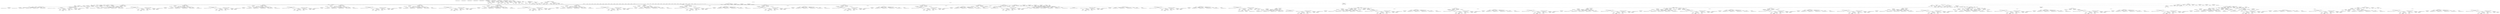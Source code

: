 digraph "putcontig8bitYCbCr44tile" {  
"55360" [label = <(METHOD,putcontig8bitYCbCr44tile)<SUB>2066</SUB>> ]
"55361" [label = <(PARAM,DECLAREContigPutFunc(putcontig8bitYCbCr44tile))<SUB>2066</SUB>> ]
"55362" [label = <(PARAM,DECLAREContigPutFunc(putcontig8bitYCbCr44tile))<SUB>2066</SUB>> ]
"55363" [label = <(PARAM,DECLAREContigPutFunc(putcontig8bitYCbCr44tile))<SUB>2066</SUB>> ]
"55364" [label = <(PARAM,DECLAREContigPutFunc(putcontig8bitYCbCr44tile))<SUB>2066</SUB>> ]
"55365" [label = <(PARAM,DECLAREContigPutFunc(putcontig8bitYCbCr44tile))<SUB>2066</SUB>> ]
"55366" [label = <(PARAM,DECLAREContigPutFunc(putcontig8bitYCbCr44tile))<SUB>2066</SUB>> ]
"55367" [label = <(PARAM,DECLAREContigPutFunc(putcontig8bitYCbCr44tile))<SUB>2066</SUB>> ]
"55368" [label = <(PARAM,DECLAREContigPutFunc(putcontig8bitYCbCr44tile))<SUB>2066</SUB>> ]
"55369" [label = <(PARAM,DECLAREContigPutFunc(putcontig8bitYCbCr44tile))<SUB>2066</SUB>> ]
"55370" [label = <(BLOCK,&lt;empty&gt;,&lt;empty&gt;)<SUB>2067</SUB>> ]
"55371" [label = <(LOCAL,uint32_t* cp1: uint32_t)<SUB>2068</SUB>> ]
"55372" [label = <(&lt;operator&gt;.assignment,*cp1 = cp + w + toskew)<SUB>2068</SUB>> ]
"55373" [label = <(IDENTIFIER,cp1,*cp1 = cp + w + toskew)<SUB>2068</SUB>> ]
"55374" [label = <(&lt;operator&gt;.addition,cp + w + toskew)<SUB>2068</SUB>> ]
"55375" [label = <(&lt;operator&gt;.addition,cp + w)<SUB>2068</SUB>> ]
"55376" [label = <(IDENTIFIER,cp,cp + w)<SUB>2068</SUB>> ]
"55377" [label = <(IDENTIFIER,w,cp + w)<SUB>2068</SUB>> ]
"55378" [label = <(IDENTIFIER,toskew,cp + w + toskew)<SUB>2068</SUB>> ]
"55379" [label = <(LOCAL,uint32_t* cp2: uint32_t)<SUB>2069</SUB>> ]
"55380" [label = <(&lt;operator&gt;.assignment,*cp2 = cp1 + w + toskew)<SUB>2069</SUB>> ]
"55381" [label = <(IDENTIFIER,cp2,*cp2 = cp1 + w + toskew)<SUB>2069</SUB>> ]
"55382" [label = <(&lt;operator&gt;.addition,cp1 + w + toskew)<SUB>2069</SUB>> ]
"55383" [label = <(&lt;operator&gt;.addition,cp1 + w)<SUB>2069</SUB>> ]
"55384" [label = <(IDENTIFIER,cp1,cp1 + w)<SUB>2069</SUB>> ]
"55385" [label = <(IDENTIFIER,w,cp1 + w)<SUB>2069</SUB>> ]
"55386" [label = <(IDENTIFIER,toskew,cp1 + w + toskew)<SUB>2069</SUB>> ]
"55387" [label = <(LOCAL,uint32_t* cp3: uint32_t)<SUB>2070</SUB>> ]
"55388" [label = <(&lt;operator&gt;.assignment,*cp3 = cp2 + w + toskew)<SUB>2070</SUB>> ]
"55389" [label = <(IDENTIFIER,cp3,*cp3 = cp2 + w + toskew)<SUB>2070</SUB>> ]
"55390" [label = <(&lt;operator&gt;.addition,cp2 + w + toskew)<SUB>2070</SUB>> ]
"55391" [label = <(&lt;operator&gt;.addition,cp2 + w)<SUB>2070</SUB>> ]
"55392" [label = <(IDENTIFIER,cp2,cp2 + w)<SUB>2070</SUB>> ]
"55393" [label = <(IDENTIFIER,w,cp2 + w)<SUB>2070</SUB>> ]
"55394" [label = <(IDENTIFIER,toskew,cp2 + w + toskew)<SUB>2070</SUB>> ]
"55395" [label = <(LOCAL,int32_t incr: int32_t)<SUB>2071</SUB>> ]
"55396" [label = <(&lt;operator&gt;.assignment,incr = 3 * w + 4 * toskew)<SUB>2071</SUB>> ]
"55397" [label = <(IDENTIFIER,incr,incr = 3 * w + 4 * toskew)<SUB>2071</SUB>> ]
"55398" [label = <(&lt;operator&gt;.addition,3 * w + 4 * toskew)<SUB>2071</SUB>> ]
"55399" [label = <(&lt;operator&gt;.multiplication,3 * w)<SUB>2071</SUB>> ]
"55400" [label = <(LITERAL,3,3 * w)<SUB>2071</SUB>> ]
"55401" [label = <(IDENTIFIER,w,3 * w)<SUB>2071</SUB>> ]
"55402" [label = <(&lt;operator&gt;.multiplication,4 * toskew)<SUB>2071</SUB>> ]
"55403" [label = <(LITERAL,4,4 * toskew)<SUB>2071</SUB>> ]
"55404" [label = <(IDENTIFIER,toskew,4 * toskew)<SUB>2071</SUB>> ]
"55405" [label = <(&lt;operator&gt;.cast,(void)y)<SUB>2073</SUB>> ]
"55406" [label = <(UNKNOWN,void,void)<SUB>2073</SUB>> ]
"55407" [label = <(IDENTIFIER,y,(void)y)<SUB>2073</SUB>> ]
"55408" [label = <(&lt;operator&gt;.assignment,fromskew = (fromskew / 4) * (4 * 2 + 2))<SUB>2075</SUB>> ]
"55409" [label = <(IDENTIFIER,fromskew,fromskew = (fromskew / 4) * (4 * 2 + 2))<SUB>2075</SUB>> ]
"55410" [label = <(&lt;operator&gt;.multiplication,(fromskew / 4) * (4 * 2 + 2))<SUB>2075</SUB>> ]
"55411" [label = <(&lt;operator&gt;.division,fromskew / 4)<SUB>2075</SUB>> ]
"55412" [label = <(IDENTIFIER,fromskew,fromskew / 4)<SUB>2075</SUB>> ]
"55413" [label = <(LITERAL,4,fromskew / 4)<SUB>2075</SUB>> ]
"55414" [label = <(&lt;operator&gt;.addition,4 * 2 + 2)<SUB>2075</SUB>> ]
"55415" [label = <(&lt;operator&gt;.multiplication,4 * 2)<SUB>2075</SUB>> ]
"55416" [label = <(LITERAL,4,4 * 2)<SUB>2075</SUB>> ]
"55417" [label = <(LITERAL,2,4 * 2)<SUB>2075</SUB>> ]
"55418" [label = <(LITERAL,2,4 * 2 + 2)<SUB>2075</SUB>> ]
"55419" [label = <(CONTROL_STRUCTURE,if ((h &amp; 3) == 0 &amp;&amp; (w &amp; 3) == 0),if ((h &amp; 3) == 0 &amp;&amp; (w &amp; 3) == 0))<SUB>2076</SUB>> ]
"55420" [label = <(&lt;operator&gt;.logicalAnd,(h &amp; 3) == 0 &amp;&amp; (w &amp; 3) == 0)<SUB>2076</SUB>> ]
"55421" [label = <(&lt;operator&gt;.equals,(h &amp; 3) == 0)<SUB>2076</SUB>> ]
"55422" [label = <(&lt;operator&gt;.and,h &amp; 3)<SUB>2076</SUB>> ]
"55423" [label = <(IDENTIFIER,h,h &amp; 3)<SUB>2076</SUB>> ]
"55424" [label = <(LITERAL,3,h &amp; 3)<SUB>2076</SUB>> ]
"55425" [label = <(LITERAL,0,(h &amp; 3) == 0)<SUB>2076</SUB>> ]
"55426" [label = <(&lt;operator&gt;.equals,(w &amp; 3) == 0)<SUB>2076</SUB>> ]
"55427" [label = <(&lt;operator&gt;.and,w &amp; 3)<SUB>2076</SUB>> ]
"55428" [label = <(IDENTIFIER,w,w &amp; 3)<SUB>2076</SUB>> ]
"55429" [label = <(LITERAL,3,w &amp; 3)<SUB>2076</SUB>> ]
"55430" [label = <(LITERAL,0,(w &amp; 3) == 0)<SUB>2076</SUB>> ]
"55431" [label = <(BLOCK,&lt;empty&gt;,&lt;empty&gt;)<SUB>2077</SUB>> ]
"55432" [label = <(CONTROL_STRUCTURE,for (;h &gt;= 4;h -= 4),for (;h &gt;= 4;h -= 4))<SUB>2078</SUB>> ]
"55433" [label = <(BLOCK,&lt;empty&gt;,&lt;empty&gt;)<SUB>2078</SUB>> ]
"55434" [label = <(&lt;operator&gt;.greaterEqualsThan,h &gt;= 4)<SUB>2078</SUB>> ]
"55435" [label = <(IDENTIFIER,h,h &gt;= 4)<SUB>2078</SUB>> ]
"55436" [label = <(LITERAL,4,h &gt;= 4)<SUB>2078</SUB>> ]
"55437" [label = <(&lt;operator&gt;.assignmentMinus,h -= 4)<SUB>2078</SUB>> ]
"55438" [label = <(IDENTIFIER,h,h -= 4)<SUB>2078</SUB>> ]
"55439" [label = <(LITERAL,4,h -= 4)<SUB>2078</SUB>> ]
"55440" [label = <(BLOCK,&lt;empty&gt;,&lt;empty&gt;)<SUB>2079</SUB>> ]
"55441" [label = <(&lt;operator&gt;.assignment,x = w &gt;&gt; 2)<SUB>2080</SUB>> ]
"55442" [label = <(IDENTIFIER,x,x = w &gt;&gt; 2)<SUB>2080</SUB>> ]
"55443" [label = <(&lt;operator&gt;.arithmeticShiftRight,w &gt;&gt; 2)<SUB>2080</SUB>> ]
"55444" [label = <(IDENTIFIER,w,w &gt;&gt; 2)<SUB>2080</SUB>> ]
"55445" [label = <(LITERAL,2,w &gt;&gt; 2)<SUB>2080</SUB>> ]
"55446" [label = <(CONTROL_STRUCTURE,do\012            {\012                int32_t Cb = pp[16];\012                int32_t Cr = pp[17];\012\012                YCbCrtoRGB(cp[0], pp[0]);\012                YCbCrtoRGB(cp[1], pp[1]);\012                YCbCrtoRGB(cp[2], pp[2]);\012                YCbCrtoRGB(cp[3], pp[3]);\012                YCbCrtoRGB(cp1[0], pp[4]);\012                YCbCrtoRGB(cp1[1], pp[5]);\012                YCbCrtoRGB(cp1[2], pp[6]);\012                YCbCrtoRGB(cp1[3], pp[7]);\012                YCbCrtoRGB(cp2[0], pp[8]);\012                YCbCrtoRGB(cp2[1], pp[9]);\012                YCbCrtoRGB(cp2[2], pp[10]);\012                YCbCrtoRGB(cp2[3], pp[11]);\012                YCbCrtoRGB(cp3[0], pp[12]);\012                YCbCrtoRGB(cp3[1], pp[13]);\012                YCbCrtoRGB(cp3[2], pp[14]);\012                YCbCrtoRGB(cp3[3], pp[15]);\012\012                cp += 4;\012                cp1 += 4;\012                cp2 += 4;\012                cp3 += 4;\012                pp += 18;\012            } while (--x);,do\012            {\012                int32_t Cb = pp[16];\012                int32_t Cr = pp[17];\012\012                YCbCrtoRGB(cp[0], pp[0]);\012                YCbCrtoRGB(cp[1], pp[1]);\012                YCbCrtoRGB(cp[2], pp[2]);\012                YCbCrtoRGB(cp[3], pp[3]);\012                YCbCrtoRGB(cp1[0], pp[4]);\012                YCbCrtoRGB(cp1[1], pp[5]);\012                YCbCrtoRGB(cp1[2], pp[6]);\012                YCbCrtoRGB(cp1[3], pp[7]);\012                YCbCrtoRGB(cp2[0], pp[8]);\012                YCbCrtoRGB(cp2[1], pp[9]);\012                YCbCrtoRGB(cp2[2], pp[10]);\012                YCbCrtoRGB(cp2[3], pp[11]);\012                YCbCrtoRGB(cp3[0], pp[12]);\012                YCbCrtoRGB(cp3[1], pp[13]);\012                YCbCrtoRGB(cp3[2], pp[14]);\012                YCbCrtoRGB(cp3[3], pp[15]);\012\012                cp += 4;\012                cp1 += 4;\012                cp2 += 4;\012                cp3 += 4;\012                pp += 18;\012            } while (--x);)<SUB>2081</SUB>> ]
"55447" [label = <(BLOCK,&lt;empty&gt;,&lt;empty&gt;)<SUB>2082</SUB>> ]
"55448" [label = <(LOCAL,int32_t Cb: int32_t)<SUB>2083</SUB>> ]
"55449" [label = <(&lt;operator&gt;.assignment,Cb = pp[16])<SUB>2083</SUB>> ]
"55450" [label = <(IDENTIFIER,Cb,Cb = pp[16])<SUB>2083</SUB>> ]
"55451" [label = <(&lt;operator&gt;.indirectIndexAccess,pp[16])<SUB>2083</SUB>> ]
"55452" [label = <(IDENTIFIER,pp,Cb = pp[16])<SUB>2083</SUB>> ]
"55453" [label = <(LITERAL,16,Cb = pp[16])<SUB>2083</SUB>> ]
"55454" [label = <(LOCAL,int32_t Cr: int32_t)<SUB>2084</SUB>> ]
"55455" [label = <(&lt;operator&gt;.assignment,Cr = pp[17])<SUB>2084</SUB>> ]
"55456" [label = <(IDENTIFIER,Cr,Cr = pp[17])<SUB>2084</SUB>> ]
"55457" [label = <(&lt;operator&gt;.indirectIndexAccess,pp[17])<SUB>2084</SUB>> ]
"55458" [label = <(IDENTIFIER,pp,Cr = pp[17])<SUB>2084</SUB>> ]
"55459" [label = <(LITERAL,17,Cr = pp[17])<SUB>2084</SUB>> ]
"55460" [label = <(YCbCrtoRGB,YCbCrtoRGB(cp[0], pp[0]))<SUB>2086</SUB>> ]
"55461" [label = <(&lt;operator&gt;.indirectIndexAccess,cp[0])<SUB>2086</SUB>> ]
"55462" [label = <(IDENTIFIER,cp,YCbCrtoRGB(cp[0], pp[0]))<SUB>2086</SUB>> ]
"55463" [label = <(LITERAL,0,YCbCrtoRGB(cp[0], pp[0]))<SUB>2086</SUB>> ]
"55464" [label = <(&lt;operator&gt;.indirectIndexAccess,pp[0])<SUB>2086</SUB>> ]
"55465" [label = <(IDENTIFIER,pp,YCbCrtoRGB(cp[0], pp[0]))<SUB>2086</SUB>> ]
"55466" [label = <(LITERAL,0,YCbCrtoRGB(cp[0], pp[0]))<SUB>2086</SUB>> ]
"55467" [label = <(BLOCK,&lt;empty&gt;,&lt;empty&gt;)> ]
"55468" [label = <(BLOCK,&lt;empty&gt;,&lt;empty&gt;)<SUB>2086</SUB>> ]
"55469" [label = <(LOCAL,uint32_t r: uint32_t)<SUB>2086</SUB>> ]
"55470" [label = <(LOCAL,uint32_t g: uint32_t)<SUB>2086</SUB>> ]
"55471" [label = <(LOCAL,uint32_t b: uint32_t)<SUB>2086</SUB>> ]
"55472" [label = <(TIFFYCbCrtoRGB,TIFFYCbCrtoRGB(img-&gt;ycbcr, (pp[0]), Cb, Cr, &amp;r, &amp;g, &amp;b))<SUB>2086</SUB>> ]
"55473" [label = <(&lt;operator&gt;.indirectFieldAccess,img-&gt;ycbcr)<SUB>2086</SUB>> ]
"55474" [label = <(IDENTIFIER,img,TIFFYCbCrtoRGB(img-&gt;ycbcr, (pp[0]), Cb, Cr, &amp;r, &amp;g, &amp;b))<SUB>2086</SUB>> ]
"55475" [label = <(FIELD_IDENTIFIER,ycbcr,ycbcr)<SUB>2086</SUB>> ]
"55476" [label = <(&lt;operator&gt;.indirectIndexAccess,pp[0])<SUB>2086</SUB>> ]
"55477" [label = <(IDENTIFIER,pp,TIFFYCbCrtoRGB(img-&gt;ycbcr, (pp[0]), Cb, Cr, &amp;r, &amp;g, &amp;b))<SUB>2086</SUB>> ]
"55478" [label = <(LITERAL,0,TIFFYCbCrtoRGB(img-&gt;ycbcr, (pp[0]), Cb, Cr, &amp;r, &amp;g, &amp;b))<SUB>2086</SUB>> ]
"55479" [label = <(IDENTIFIER,Cb,TIFFYCbCrtoRGB(img-&gt;ycbcr, (pp[0]), Cb, Cr, &amp;r, &amp;g, &amp;b))<SUB>2086</SUB>> ]
"55480" [label = <(IDENTIFIER,Cr,TIFFYCbCrtoRGB(img-&gt;ycbcr, (pp[0]), Cb, Cr, &amp;r, &amp;g, &amp;b))<SUB>2086</SUB>> ]
"55481" [label = <(&lt;operator&gt;.addressOf,&amp;r)<SUB>2086</SUB>> ]
"55482" [label = <(IDENTIFIER,r,TIFFYCbCrtoRGB(img-&gt;ycbcr, (pp[0]), Cb, Cr, &amp;r, &amp;g, &amp;b))<SUB>2086</SUB>> ]
"55483" [label = <(&lt;operator&gt;.addressOf,&amp;g)<SUB>2086</SUB>> ]
"55484" [label = <(IDENTIFIER,g,TIFFYCbCrtoRGB(img-&gt;ycbcr, (pp[0]), Cb, Cr, &amp;r, &amp;g, &amp;b))<SUB>2086</SUB>> ]
"55485" [label = <(&lt;operator&gt;.addressOf,&amp;b)<SUB>2086</SUB>> ]
"55486" [label = <(IDENTIFIER,b,TIFFYCbCrtoRGB(img-&gt;ycbcr, (pp[0]), Cb, Cr, &amp;r, &amp;g, &amp;b))<SUB>2086</SUB>> ]
"55487" [label = <(&lt;operator&gt;.assignment,cp[0] = ((uint32_t)(r) | ((uint32_t)(g) &lt;&lt; 8) | ((uint32_t)(b) &lt;&lt; 16) | (((uint32_t)0xffL) &lt;&lt; 24)))<SUB>2086</SUB>> ]
"55488" [label = <(&lt;operator&gt;.indirectIndexAccess,cp[0])<SUB>2086</SUB>> ]
"55489" [label = <(IDENTIFIER,cp,cp[0] = ((uint32_t)(r) | ((uint32_t)(g) &lt;&lt; 8) | ((uint32_t)(b) &lt;&lt; 16) | (((uint32_t)0xffL) &lt;&lt; 24)))<SUB>2086</SUB>> ]
"55490" [label = <(LITERAL,0,cp[0] = ((uint32_t)(r) | ((uint32_t)(g) &lt;&lt; 8) | ((uint32_t)(b) &lt;&lt; 16) | (((uint32_t)0xffL) &lt;&lt; 24)))<SUB>2086</SUB>> ]
"55491" [label = <(&lt;operator&gt;.or,(uint32_t)(r) | ((uint32_t)(g) &lt;&lt; 8) | ((uint32_t)(b) &lt;&lt; 16) | (((uint32_t)0xffL) &lt;&lt; 24))<SUB>2086</SUB>> ]
"55492" [label = <(&lt;operator&gt;.or,(uint32_t)(r) | ((uint32_t)(g) &lt;&lt; 8) | ((uint32_t)(b) &lt;&lt; 16))<SUB>2086</SUB>> ]
"55493" [label = <(&lt;operator&gt;.or,(uint32_t)(r) | ((uint32_t)(g) &lt;&lt; 8))<SUB>2086</SUB>> ]
"55494" [label = <(uint32_t,(uint32_t)(r))<SUB>2086</SUB>> ]
"55495" [label = <(IDENTIFIER,r,(uint32_t)(r))<SUB>2086</SUB>> ]
"55496" [label = <(&lt;operator&gt;.shiftLeft,(uint32_t)(g) &lt;&lt; 8)<SUB>2086</SUB>> ]
"55497" [label = <(uint32_t,(uint32_t)(g))<SUB>2086</SUB>> ]
"55498" [label = <(IDENTIFIER,g,(uint32_t)(g))<SUB>2086</SUB>> ]
"55499" [label = <(LITERAL,8,(uint32_t)(g) &lt;&lt; 8)<SUB>2086</SUB>> ]
"55500" [label = <(&lt;operator&gt;.shiftLeft,(uint32_t)(b) &lt;&lt; 16)<SUB>2086</SUB>> ]
"55501" [label = <(uint32_t,(uint32_t)(b))<SUB>2086</SUB>> ]
"55502" [label = <(IDENTIFIER,b,(uint32_t)(b))<SUB>2086</SUB>> ]
"55503" [label = <(LITERAL,16,(uint32_t)(b) &lt;&lt; 16)<SUB>2086</SUB>> ]
"55504" [label = <(&lt;operator&gt;.shiftLeft,((uint32_t)0xffL) &lt;&lt; 24)<SUB>2086</SUB>> ]
"55505" [label = <(&lt;operator&gt;.cast,(uint32_t)0xffL)<SUB>2086</SUB>> ]
"55506" [label = <(UNKNOWN,uint32_t,uint32_t)<SUB>2086</SUB>> ]
"55507" [label = <(LITERAL,0xffL,(uint32_t)0xffL)<SUB>2086</SUB>> ]
"55508" [label = <(LITERAL,24,((uint32_t)0xffL) &lt;&lt; 24)<SUB>2086</SUB>> ]
"55509" [label = <(YCbCrtoRGB,YCbCrtoRGB(cp[1], pp[1]))<SUB>2087</SUB>> ]
"55510" [label = <(&lt;operator&gt;.indirectIndexAccess,cp[1])<SUB>2087</SUB>> ]
"55511" [label = <(IDENTIFIER,cp,YCbCrtoRGB(cp[1], pp[1]))<SUB>2087</SUB>> ]
"55512" [label = <(LITERAL,1,YCbCrtoRGB(cp[1], pp[1]))<SUB>2087</SUB>> ]
"55513" [label = <(&lt;operator&gt;.indirectIndexAccess,pp[1])<SUB>2087</SUB>> ]
"55514" [label = <(IDENTIFIER,pp,YCbCrtoRGB(cp[1], pp[1]))<SUB>2087</SUB>> ]
"55515" [label = <(LITERAL,1,YCbCrtoRGB(cp[1], pp[1]))<SUB>2087</SUB>> ]
"55516" [label = <(BLOCK,&lt;empty&gt;,&lt;empty&gt;)> ]
"55517" [label = <(BLOCK,&lt;empty&gt;,&lt;empty&gt;)<SUB>2087</SUB>> ]
"55518" [label = <(LOCAL,uint32_t r: uint32_t)<SUB>2087</SUB>> ]
"55519" [label = <(LOCAL,uint32_t g: uint32_t)<SUB>2087</SUB>> ]
"55520" [label = <(LOCAL,uint32_t b: uint32_t)<SUB>2087</SUB>> ]
"55521" [label = <(TIFFYCbCrtoRGB,TIFFYCbCrtoRGB(img-&gt;ycbcr, (pp[1]), Cb, Cr, &amp;r, &amp;g, &amp;b))<SUB>2087</SUB>> ]
"55522" [label = <(&lt;operator&gt;.indirectFieldAccess,img-&gt;ycbcr)<SUB>2087</SUB>> ]
"55523" [label = <(IDENTIFIER,img,TIFFYCbCrtoRGB(img-&gt;ycbcr, (pp[1]), Cb, Cr, &amp;r, &amp;g, &amp;b))<SUB>2087</SUB>> ]
"55524" [label = <(FIELD_IDENTIFIER,ycbcr,ycbcr)<SUB>2087</SUB>> ]
"55525" [label = <(&lt;operator&gt;.indirectIndexAccess,pp[1])<SUB>2087</SUB>> ]
"55526" [label = <(IDENTIFIER,pp,TIFFYCbCrtoRGB(img-&gt;ycbcr, (pp[1]), Cb, Cr, &amp;r, &amp;g, &amp;b))<SUB>2087</SUB>> ]
"55527" [label = <(LITERAL,1,TIFFYCbCrtoRGB(img-&gt;ycbcr, (pp[1]), Cb, Cr, &amp;r, &amp;g, &amp;b))<SUB>2087</SUB>> ]
"55528" [label = <(IDENTIFIER,Cb,TIFFYCbCrtoRGB(img-&gt;ycbcr, (pp[1]), Cb, Cr, &amp;r, &amp;g, &amp;b))<SUB>2087</SUB>> ]
"55529" [label = <(IDENTIFIER,Cr,TIFFYCbCrtoRGB(img-&gt;ycbcr, (pp[1]), Cb, Cr, &amp;r, &amp;g, &amp;b))<SUB>2087</SUB>> ]
"55530" [label = <(&lt;operator&gt;.addressOf,&amp;r)<SUB>2087</SUB>> ]
"55531" [label = <(IDENTIFIER,r,TIFFYCbCrtoRGB(img-&gt;ycbcr, (pp[1]), Cb, Cr, &amp;r, &amp;g, &amp;b))<SUB>2087</SUB>> ]
"55532" [label = <(&lt;operator&gt;.addressOf,&amp;g)<SUB>2087</SUB>> ]
"55533" [label = <(IDENTIFIER,g,TIFFYCbCrtoRGB(img-&gt;ycbcr, (pp[1]), Cb, Cr, &amp;r, &amp;g, &amp;b))<SUB>2087</SUB>> ]
"55534" [label = <(&lt;operator&gt;.addressOf,&amp;b)<SUB>2087</SUB>> ]
"55535" [label = <(IDENTIFIER,b,TIFFYCbCrtoRGB(img-&gt;ycbcr, (pp[1]), Cb, Cr, &amp;r, &amp;g, &amp;b))<SUB>2087</SUB>> ]
"55536" [label = <(&lt;operator&gt;.assignment,cp[1] = ((uint32_t)(r) | ((uint32_t)(g) &lt;&lt; 8) | ((uint32_t)(b) &lt;&lt; 16) | (((uint32_t)0xffL) &lt;&lt; 24)))<SUB>2087</SUB>> ]
"55537" [label = <(&lt;operator&gt;.indirectIndexAccess,cp[1])<SUB>2087</SUB>> ]
"55538" [label = <(IDENTIFIER,cp,cp[1] = ((uint32_t)(r) | ((uint32_t)(g) &lt;&lt; 8) | ((uint32_t)(b) &lt;&lt; 16) | (((uint32_t)0xffL) &lt;&lt; 24)))<SUB>2087</SUB>> ]
"55539" [label = <(LITERAL,1,cp[1] = ((uint32_t)(r) | ((uint32_t)(g) &lt;&lt; 8) | ((uint32_t)(b) &lt;&lt; 16) | (((uint32_t)0xffL) &lt;&lt; 24)))<SUB>2087</SUB>> ]
"55540" [label = <(&lt;operator&gt;.or,(uint32_t)(r) | ((uint32_t)(g) &lt;&lt; 8) | ((uint32_t)(b) &lt;&lt; 16) | (((uint32_t)0xffL) &lt;&lt; 24))<SUB>2087</SUB>> ]
"55541" [label = <(&lt;operator&gt;.or,(uint32_t)(r) | ((uint32_t)(g) &lt;&lt; 8) | ((uint32_t)(b) &lt;&lt; 16))<SUB>2087</SUB>> ]
"55542" [label = <(&lt;operator&gt;.or,(uint32_t)(r) | ((uint32_t)(g) &lt;&lt; 8))<SUB>2087</SUB>> ]
"55543" [label = <(uint32_t,(uint32_t)(r))<SUB>2087</SUB>> ]
"55544" [label = <(IDENTIFIER,r,(uint32_t)(r))<SUB>2087</SUB>> ]
"55545" [label = <(&lt;operator&gt;.shiftLeft,(uint32_t)(g) &lt;&lt; 8)<SUB>2087</SUB>> ]
"55546" [label = <(uint32_t,(uint32_t)(g))<SUB>2087</SUB>> ]
"55547" [label = <(IDENTIFIER,g,(uint32_t)(g))<SUB>2087</SUB>> ]
"55548" [label = <(LITERAL,8,(uint32_t)(g) &lt;&lt; 8)<SUB>2087</SUB>> ]
"55549" [label = <(&lt;operator&gt;.shiftLeft,(uint32_t)(b) &lt;&lt; 16)<SUB>2087</SUB>> ]
"55550" [label = <(uint32_t,(uint32_t)(b))<SUB>2087</SUB>> ]
"55551" [label = <(IDENTIFIER,b,(uint32_t)(b))<SUB>2087</SUB>> ]
"55552" [label = <(LITERAL,16,(uint32_t)(b) &lt;&lt; 16)<SUB>2087</SUB>> ]
"55553" [label = <(&lt;operator&gt;.shiftLeft,((uint32_t)0xffL) &lt;&lt; 24)<SUB>2087</SUB>> ]
"55554" [label = <(&lt;operator&gt;.cast,(uint32_t)0xffL)<SUB>2087</SUB>> ]
"55555" [label = <(UNKNOWN,uint32_t,uint32_t)<SUB>2087</SUB>> ]
"55556" [label = <(LITERAL,0xffL,(uint32_t)0xffL)<SUB>2087</SUB>> ]
"55557" [label = <(LITERAL,24,((uint32_t)0xffL) &lt;&lt; 24)<SUB>2087</SUB>> ]
"55558" [label = <(YCbCrtoRGB,YCbCrtoRGB(cp[2], pp[2]))<SUB>2088</SUB>> ]
"55559" [label = <(&lt;operator&gt;.indirectIndexAccess,cp[2])<SUB>2088</SUB>> ]
"55560" [label = <(IDENTIFIER,cp,YCbCrtoRGB(cp[2], pp[2]))<SUB>2088</SUB>> ]
"55561" [label = <(LITERAL,2,YCbCrtoRGB(cp[2], pp[2]))<SUB>2088</SUB>> ]
"55562" [label = <(&lt;operator&gt;.indirectIndexAccess,pp[2])<SUB>2088</SUB>> ]
"55563" [label = <(IDENTIFIER,pp,YCbCrtoRGB(cp[2], pp[2]))<SUB>2088</SUB>> ]
"55564" [label = <(LITERAL,2,YCbCrtoRGB(cp[2], pp[2]))<SUB>2088</SUB>> ]
"55565" [label = <(BLOCK,&lt;empty&gt;,&lt;empty&gt;)> ]
"55566" [label = <(BLOCK,&lt;empty&gt;,&lt;empty&gt;)<SUB>2088</SUB>> ]
"55567" [label = <(LOCAL,uint32_t r: uint32_t)<SUB>2088</SUB>> ]
"55568" [label = <(LOCAL,uint32_t g: uint32_t)<SUB>2088</SUB>> ]
"55569" [label = <(LOCAL,uint32_t b: uint32_t)<SUB>2088</SUB>> ]
"55570" [label = <(TIFFYCbCrtoRGB,TIFFYCbCrtoRGB(img-&gt;ycbcr, (pp[2]), Cb, Cr, &amp;r, &amp;g, &amp;b))<SUB>2088</SUB>> ]
"55571" [label = <(&lt;operator&gt;.indirectFieldAccess,img-&gt;ycbcr)<SUB>2088</SUB>> ]
"55572" [label = <(IDENTIFIER,img,TIFFYCbCrtoRGB(img-&gt;ycbcr, (pp[2]), Cb, Cr, &amp;r, &amp;g, &amp;b))<SUB>2088</SUB>> ]
"55573" [label = <(FIELD_IDENTIFIER,ycbcr,ycbcr)<SUB>2088</SUB>> ]
"55574" [label = <(&lt;operator&gt;.indirectIndexAccess,pp[2])<SUB>2088</SUB>> ]
"55575" [label = <(IDENTIFIER,pp,TIFFYCbCrtoRGB(img-&gt;ycbcr, (pp[2]), Cb, Cr, &amp;r, &amp;g, &amp;b))<SUB>2088</SUB>> ]
"55576" [label = <(LITERAL,2,TIFFYCbCrtoRGB(img-&gt;ycbcr, (pp[2]), Cb, Cr, &amp;r, &amp;g, &amp;b))<SUB>2088</SUB>> ]
"55577" [label = <(IDENTIFIER,Cb,TIFFYCbCrtoRGB(img-&gt;ycbcr, (pp[2]), Cb, Cr, &amp;r, &amp;g, &amp;b))<SUB>2088</SUB>> ]
"55578" [label = <(IDENTIFIER,Cr,TIFFYCbCrtoRGB(img-&gt;ycbcr, (pp[2]), Cb, Cr, &amp;r, &amp;g, &amp;b))<SUB>2088</SUB>> ]
"55579" [label = <(&lt;operator&gt;.addressOf,&amp;r)<SUB>2088</SUB>> ]
"55580" [label = <(IDENTIFIER,r,TIFFYCbCrtoRGB(img-&gt;ycbcr, (pp[2]), Cb, Cr, &amp;r, &amp;g, &amp;b))<SUB>2088</SUB>> ]
"55581" [label = <(&lt;operator&gt;.addressOf,&amp;g)<SUB>2088</SUB>> ]
"55582" [label = <(IDENTIFIER,g,TIFFYCbCrtoRGB(img-&gt;ycbcr, (pp[2]), Cb, Cr, &amp;r, &amp;g, &amp;b))<SUB>2088</SUB>> ]
"55583" [label = <(&lt;operator&gt;.addressOf,&amp;b)<SUB>2088</SUB>> ]
"55584" [label = <(IDENTIFIER,b,TIFFYCbCrtoRGB(img-&gt;ycbcr, (pp[2]), Cb, Cr, &amp;r, &amp;g, &amp;b))<SUB>2088</SUB>> ]
"55585" [label = <(&lt;operator&gt;.assignment,cp[2] = ((uint32_t)(r) | ((uint32_t)(g) &lt;&lt; 8) | ((uint32_t)(b) &lt;&lt; 16) | (((uint32_t)0xffL) &lt;&lt; 24)))<SUB>2088</SUB>> ]
"55586" [label = <(&lt;operator&gt;.indirectIndexAccess,cp[2])<SUB>2088</SUB>> ]
"55587" [label = <(IDENTIFIER,cp,cp[2] = ((uint32_t)(r) | ((uint32_t)(g) &lt;&lt; 8) | ((uint32_t)(b) &lt;&lt; 16) | (((uint32_t)0xffL) &lt;&lt; 24)))<SUB>2088</SUB>> ]
"55588" [label = <(LITERAL,2,cp[2] = ((uint32_t)(r) | ((uint32_t)(g) &lt;&lt; 8) | ((uint32_t)(b) &lt;&lt; 16) | (((uint32_t)0xffL) &lt;&lt; 24)))<SUB>2088</SUB>> ]
"55589" [label = <(&lt;operator&gt;.or,(uint32_t)(r) | ((uint32_t)(g) &lt;&lt; 8) | ((uint32_t)(b) &lt;&lt; 16) | (((uint32_t)0xffL) &lt;&lt; 24))<SUB>2088</SUB>> ]
"55590" [label = <(&lt;operator&gt;.or,(uint32_t)(r) | ((uint32_t)(g) &lt;&lt; 8) | ((uint32_t)(b) &lt;&lt; 16))<SUB>2088</SUB>> ]
"55591" [label = <(&lt;operator&gt;.or,(uint32_t)(r) | ((uint32_t)(g) &lt;&lt; 8))<SUB>2088</SUB>> ]
"55592" [label = <(uint32_t,(uint32_t)(r))<SUB>2088</SUB>> ]
"55593" [label = <(IDENTIFIER,r,(uint32_t)(r))<SUB>2088</SUB>> ]
"55594" [label = <(&lt;operator&gt;.shiftLeft,(uint32_t)(g) &lt;&lt; 8)<SUB>2088</SUB>> ]
"55595" [label = <(uint32_t,(uint32_t)(g))<SUB>2088</SUB>> ]
"55596" [label = <(IDENTIFIER,g,(uint32_t)(g))<SUB>2088</SUB>> ]
"55597" [label = <(LITERAL,8,(uint32_t)(g) &lt;&lt; 8)<SUB>2088</SUB>> ]
"55598" [label = <(&lt;operator&gt;.shiftLeft,(uint32_t)(b) &lt;&lt; 16)<SUB>2088</SUB>> ]
"55599" [label = <(uint32_t,(uint32_t)(b))<SUB>2088</SUB>> ]
"55600" [label = <(IDENTIFIER,b,(uint32_t)(b))<SUB>2088</SUB>> ]
"55601" [label = <(LITERAL,16,(uint32_t)(b) &lt;&lt; 16)<SUB>2088</SUB>> ]
"55602" [label = <(&lt;operator&gt;.shiftLeft,((uint32_t)0xffL) &lt;&lt; 24)<SUB>2088</SUB>> ]
"55603" [label = <(&lt;operator&gt;.cast,(uint32_t)0xffL)<SUB>2088</SUB>> ]
"55604" [label = <(UNKNOWN,uint32_t,uint32_t)<SUB>2088</SUB>> ]
"55605" [label = <(LITERAL,0xffL,(uint32_t)0xffL)<SUB>2088</SUB>> ]
"55606" [label = <(LITERAL,24,((uint32_t)0xffL) &lt;&lt; 24)<SUB>2088</SUB>> ]
"55607" [label = <(YCbCrtoRGB,YCbCrtoRGB(cp[3], pp[3]))<SUB>2089</SUB>> ]
"55608" [label = <(&lt;operator&gt;.indirectIndexAccess,cp[3])<SUB>2089</SUB>> ]
"55609" [label = <(IDENTIFIER,cp,YCbCrtoRGB(cp[3], pp[3]))<SUB>2089</SUB>> ]
"55610" [label = <(LITERAL,3,YCbCrtoRGB(cp[3], pp[3]))<SUB>2089</SUB>> ]
"55611" [label = <(&lt;operator&gt;.indirectIndexAccess,pp[3])<SUB>2089</SUB>> ]
"55612" [label = <(IDENTIFIER,pp,YCbCrtoRGB(cp[3], pp[3]))<SUB>2089</SUB>> ]
"55613" [label = <(LITERAL,3,YCbCrtoRGB(cp[3], pp[3]))<SUB>2089</SUB>> ]
"55614" [label = <(BLOCK,&lt;empty&gt;,&lt;empty&gt;)> ]
"55615" [label = <(BLOCK,&lt;empty&gt;,&lt;empty&gt;)<SUB>2089</SUB>> ]
"55616" [label = <(LOCAL,uint32_t r: uint32_t)<SUB>2089</SUB>> ]
"55617" [label = <(LOCAL,uint32_t g: uint32_t)<SUB>2089</SUB>> ]
"55618" [label = <(LOCAL,uint32_t b: uint32_t)<SUB>2089</SUB>> ]
"55619" [label = <(TIFFYCbCrtoRGB,TIFFYCbCrtoRGB(img-&gt;ycbcr, (pp[3]), Cb, Cr, &amp;r, &amp;g, &amp;b))<SUB>2089</SUB>> ]
"55620" [label = <(&lt;operator&gt;.indirectFieldAccess,img-&gt;ycbcr)<SUB>2089</SUB>> ]
"55621" [label = <(IDENTIFIER,img,TIFFYCbCrtoRGB(img-&gt;ycbcr, (pp[3]), Cb, Cr, &amp;r, &amp;g, &amp;b))<SUB>2089</SUB>> ]
"55622" [label = <(FIELD_IDENTIFIER,ycbcr,ycbcr)<SUB>2089</SUB>> ]
"55623" [label = <(&lt;operator&gt;.indirectIndexAccess,pp[3])<SUB>2089</SUB>> ]
"55624" [label = <(IDENTIFIER,pp,TIFFYCbCrtoRGB(img-&gt;ycbcr, (pp[3]), Cb, Cr, &amp;r, &amp;g, &amp;b))<SUB>2089</SUB>> ]
"55625" [label = <(LITERAL,3,TIFFYCbCrtoRGB(img-&gt;ycbcr, (pp[3]), Cb, Cr, &amp;r, &amp;g, &amp;b))<SUB>2089</SUB>> ]
"55626" [label = <(IDENTIFIER,Cb,TIFFYCbCrtoRGB(img-&gt;ycbcr, (pp[3]), Cb, Cr, &amp;r, &amp;g, &amp;b))<SUB>2089</SUB>> ]
"55627" [label = <(IDENTIFIER,Cr,TIFFYCbCrtoRGB(img-&gt;ycbcr, (pp[3]), Cb, Cr, &amp;r, &amp;g, &amp;b))<SUB>2089</SUB>> ]
"55628" [label = <(&lt;operator&gt;.addressOf,&amp;r)<SUB>2089</SUB>> ]
"55629" [label = <(IDENTIFIER,r,TIFFYCbCrtoRGB(img-&gt;ycbcr, (pp[3]), Cb, Cr, &amp;r, &amp;g, &amp;b))<SUB>2089</SUB>> ]
"55630" [label = <(&lt;operator&gt;.addressOf,&amp;g)<SUB>2089</SUB>> ]
"55631" [label = <(IDENTIFIER,g,TIFFYCbCrtoRGB(img-&gt;ycbcr, (pp[3]), Cb, Cr, &amp;r, &amp;g, &amp;b))<SUB>2089</SUB>> ]
"55632" [label = <(&lt;operator&gt;.addressOf,&amp;b)<SUB>2089</SUB>> ]
"55633" [label = <(IDENTIFIER,b,TIFFYCbCrtoRGB(img-&gt;ycbcr, (pp[3]), Cb, Cr, &amp;r, &amp;g, &amp;b))<SUB>2089</SUB>> ]
"55634" [label = <(&lt;operator&gt;.assignment,cp[3] = ((uint32_t)(r) | ((uint32_t)(g) &lt;&lt; 8) | ((uint32_t)(b) &lt;&lt; 16) | (((uint32_t)0xffL) &lt;&lt; 24)))<SUB>2089</SUB>> ]
"55635" [label = <(&lt;operator&gt;.indirectIndexAccess,cp[3])<SUB>2089</SUB>> ]
"55636" [label = <(IDENTIFIER,cp,cp[3] = ((uint32_t)(r) | ((uint32_t)(g) &lt;&lt; 8) | ((uint32_t)(b) &lt;&lt; 16) | (((uint32_t)0xffL) &lt;&lt; 24)))<SUB>2089</SUB>> ]
"55637" [label = <(LITERAL,3,cp[3] = ((uint32_t)(r) | ((uint32_t)(g) &lt;&lt; 8) | ((uint32_t)(b) &lt;&lt; 16) | (((uint32_t)0xffL) &lt;&lt; 24)))<SUB>2089</SUB>> ]
"55638" [label = <(&lt;operator&gt;.or,(uint32_t)(r) | ((uint32_t)(g) &lt;&lt; 8) | ((uint32_t)(b) &lt;&lt; 16) | (((uint32_t)0xffL) &lt;&lt; 24))<SUB>2089</SUB>> ]
"55639" [label = <(&lt;operator&gt;.or,(uint32_t)(r) | ((uint32_t)(g) &lt;&lt; 8) | ((uint32_t)(b) &lt;&lt; 16))<SUB>2089</SUB>> ]
"55640" [label = <(&lt;operator&gt;.or,(uint32_t)(r) | ((uint32_t)(g) &lt;&lt; 8))<SUB>2089</SUB>> ]
"55641" [label = <(uint32_t,(uint32_t)(r))<SUB>2089</SUB>> ]
"55642" [label = <(IDENTIFIER,r,(uint32_t)(r))<SUB>2089</SUB>> ]
"55643" [label = <(&lt;operator&gt;.shiftLeft,(uint32_t)(g) &lt;&lt; 8)<SUB>2089</SUB>> ]
"55644" [label = <(uint32_t,(uint32_t)(g))<SUB>2089</SUB>> ]
"55645" [label = <(IDENTIFIER,g,(uint32_t)(g))<SUB>2089</SUB>> ]
"55646" [label = <(LITERAL,8,(uint32_t)(g) &lt;&lt; 8)<SUB>2089</SUB>> ]
"55647" [label = <(&lt;operator&gt;.shiftLeft,(uint32_t)(b) &lt;&lt; 16)<SUB>2089</SUB>> ]
"55648" [label = <(uint32_t,(uint32_t)(b))<SUB>2089</SUB>> ]
"55649" [label = <(IDENTIFIER,b,(uint32_t)(b))<SUB>2089</SUB>> ]
"55650" [label = <(LITERAL,16,(uint32_t)(b) &lt;&lt; 16)<SUB>2089</SUB>> ]
"55651" [label = <(&lt;operator&gt;.shiftLeft,((uint32_t)0xffL) &lt;&lt; 24)<SUB>2089</SUB>> ]
"55652" [label = <(&lt;operator&gt;.cast,(uint32_t)0xffL)<SUB>2089</SUB>> ]
"55653" [label = <(UNKNOWN,uint32_t,uint32_t)<SUB>2089</SUB>> ]
"55654" [label = <(LITERAL,0xffL,(uint32_t)0xffL)<SUB>2089</SUB>> ]
"55655" [label = <(LITERAL,24,((uint32_t)0xffL) &lt;&lt; 24)<SUB>2089</SUB>> ]
"55656" [label = <(YCbCrtoRGB,YCbCrtoRGB(cp1[0], pp[4]))<SUB>2090</SUB>> ]
"55657" [label = <(&lt;operator&gt;.indirectIndexAccess,cp1[0])<SUB>2090</SUB>> ]
"55658" [label = <(IDENTIFIER,cp1,YCbCrtoRGB(cp1[0], pp[4]))<SUB>2090</SUB>> ]
"55659" [label = <(LITERAL,0,YCbCrtoRGB(cp1[0], pp[4]))<SUB>2090</SUB>> ]
"55660" [label = <(&lt;operator&gt;.indirectIndexAccess,pp[4])<SUB>2090</SUB>> ]
"55661" [label = <(IDENTIFIER,pp,YCbCrtoRGB(cp1[0], pp[4]))<SUB>2090</SUB>> ]
"55662" [label = <(LITERAL,4,YCbCrtoRGB(cp1[0], pp[4]))<SUB>2090</SUB>> ]
"55663" [label = <(BLOCK,&lt;empty&gt;,&lt;empty&gt;)> ]
"55664" [label = <(BLOCK,&lt;empty&gt;,&lt;empty&gt;)<SUB>2090</SUB>> ]
"55665" [label = <(LOCAL,uint32_t r: uint32_t)<SUB>2090</SUB>> ]
"55666" [label = <(LOCAL,uint32_t g: uint32_t)<SUB>2090</SUB>> ]
"55667" [label = <(LOCAL,uint32_t b: uint32_t)<SUB>2090</SUB>> ]
"55668" [label = <(TIFFYCbCrtoRGB,TIFFYCbCrtoRGB(img-&gt;ycbcr, (pp[4]), Cb, Cr, &amp;r, &amp;g, &amp;b))<SUB>2090</SUB>> ]
"55669" [label = <(&lt;operator&gt;.indirectFieldAccess,img-&gt;ycbcr)<SUB>2090</SUB>> ]
"55670" [label = <(IDENTIFIER,img,TIFFYCbCrtoRGB(img-&gt;ycbcr, (pp[4]), Cb, Cr, &amp;r, &amp;g, &amp;b))<SUB>2090</SUB>> ]
"55671" [label = <(FIELD_IDENTIFIER,ycbcr,ycbcr)<SUB>2090</SUB>> ]
"55672" [label = <(&lt;operator&gt;.indirectIndexAccess,pp[4])<SUB>2090</SUB>> ]
"55673" [label = <(IDENTIFIER,pp,TIFFYCbCrtoRGB(img-&gt;ycbcr, (pp[4]), Cb, Cr, &amp;r, &amp;g, &amp;b))<SUB>2090</SUB>> ]
"55674" [label = <(LITERAL,4,TIFFYCbCrtoRGB(img-&gt;ycbcr, (pp[4]), Cb, Cr, &amp;r, &amp;g, &amp;b))<SUB>2090</SUB>> ]
"55675" [label = <(IDENTIFIER,Cb,TIFFYCbCrtoRGB(img-&gt;ycbcr, (pp[4]), Cb, Cr, &amp;r, &amp;g, &amp;b))<SUB>2090</SUB>> ]
"55676" [label = <(IDENTIFIER,Cr,TIFFYCbCrtoRGB(img-&gt;ycbcr, (pp[4]), Cb, Cr, &amp;r, &amp;g, &amp;b))<SUB>2090</SUB>> ]
"55677" [label = <(&lt;operator&gt;.addressOf,&amp;r)<SUB>2090</SUB>> ]
"55678" [label = <(IDENTIFIER,r,TIFFYCbCrtoRGB(img-&gt;ycbcr, (pp[4]), Cb, Cr, &amp;r, &amp;g, &amp;b))<SUB>2090</SUB>> ]
"55679" [label = <(&lt;operator&gt;.addressOf,&amp;g)<SUB>2090</SUB>> ]
"55680" [label = <(IDENTIFIER,g,TIFFYCbCrtoRGB(img-&gt;ycbcr, (pp[4]), Cb, Cr, &amp;r, &amp;g, &amp;b))<SUB>2090</SUB>> ]
"55681" [label = <(&lt;operator&gt;.addressOf,&amp;b)<SUB>2090</SUB>> ]
"55682" [label = <(IDENTIFIER,b,TIFFYCbCrtoRGB(img-&gt;ycbcr, (pp[4]), Cb, Cr, &amp;r, &amp;g, &amp;b))<SUB>2090</SUB>> ]
"55683" [label = <(&lt;operator&gt;.assignment,cp1[0] = ((uint32_t)(r) | ((uint32_t)(g) &lt;&lt; 8) | ((uint32_t)(b) &lt;&lt; 16) | (((uint32_t)0xffL) &lt;&lt; 24)))<SUB>2090</SUB>> ]
"55684" [label = <(&lt;operator&gt;.indirectIndexAccess,cp1[0])<SUB>2090</SUB>> ]
"55685" [label = <(IDENTIFIER,cp1,cp1[0] = ((uint32_t)(r) | ((uint32_t)(g) &lt;&lt; 8) | ((uint32_t)(b) &lt;&lt; 16) | (((uint32_t)0xffL) &lt;&lt; 24)))<SUB>2090</SUB>> ]
"55686" [label = <(LITERAL,0,cp1[0] = ((uint32_t)(r) | ((uint32_t)(g) &lt;&lt; 8) | ((uint32_t)(b) &lt;&lt; 16) | (((uint32_t)0xffL) &lt;&lt; 24)))<SUB>2090</SUB>> ]
"55687" [label = <(&lt;operator&gt;.or,(uint32_t)(r) | ((uint32_t)(g) &lt;&lt; 8) | ((uint32_t)(b) &lt;&lt; 16) | (((uint32_t)0xffL) &lt;&lt; 24))<SUB>2090</SUB>> ]
"55688" [label = <(&lt;operator&gt;.or,(uint32_t)(r) | ((uint32_t)(g) &lt;&lt; 8) | ((uint32_t)(b) &lt;&lt; 16))<SUB>2090</SUB>> ]
"55689" [label = <(&lt;operator&gt;.or,(uint32_t)(r) | ((uint32_t)(g) &lt;&lt; 8))<SUB>2090</SUB>> ]
"55690" [label = <(uint32_t,(uint32_t)(r))<SUB>2090</SUB>> ]
"55691" [label = <(IDENTIFIER,r,(uint32_t)(r))<SUB>2090</SUB>> ]
"55692" [label = <(&lt;operator&gt;.shiftLeft,(uint32_t)(g) &lt;&lt; 8)<SUB>2090</SUB>> ]
"55693" [label = <(uint32_t,(uint32_t)(g))<SUB>2090</SUB>> ]
"55694" [label = <(IDENTIFIER,g,(uint32_t)(g))<SUB>2090</SUB>> ]
"55695" [label = <(LITERAL,8,(uint32_t)(g) &lt;&lt; 8)<SUB>2090</SUB>> ]
"55696" [label = <(&lt;operator&gt;.shiftLeft,(uint32_t)(b) &lt;&lt; 16)<SUB>2090</SUB>> ]
"55697" [label = <(uint32_t,(uint32_t)(b))<SUB>2090</SUB>> ]
"55698" [label = <(IDENTIFIER,b,(uint32_t)(b))<SUB>2090</SUB>> ]
"55699" [label = <(LITERAL,16,(uint32_t)(b) &lt;&lt; 16)<SUB>2090</SUB>> ]
"55700" [label = <(&lt;operator&gt;.shiftLeft,((uint32_t)0xffL) &lt;&lt; 24)<SUB>2090</SUB>> ]
"55701" [label = <(&lt;operator&gt;.cast,(uint32_t)0xffL)<SUB>2090</SUB>> ]
"55702" [label = <(UNKNOWN,uint32_t,uint32_t)<SUB>2090</SUB>> ]
"55703" [label = <(LITERAL,0xffL,(uint32_t)0xffL)<SUB>2090</SUB>> ]
"55704" [label = <(LITERAL,24,((uint32_t)0xffL) &lt;&lt; 24)<SUB>2090</SUB>> ]
"55705" [label = <(YCbCrtoRGB,YCbCrtoRGB(cp1[1], pp[5]))<SUB>2091</SUB>> ]
"55706" [label = <(&lt;operator&gt;.indirectIndexAccess,cp1[1])<SUB>2091</SUB>> ]
"55707" [label = <(IDENTIFIER,cp1,YCbCrtoRGB(cp1[1], pp[5]))<SUB>2091</SUB>> ]
"55708" [label = <(LITERAL,1,YCbCrtoRGB(cp1[1], pp[5]))<SUB>2091</SUB>> ]
"55709" [label = <(&lt;operator&gt;.indirectIndexAccess,pp[5])<SUB>2091</SUB>> ]
"55710" [label = <(IDENTIFIER,pp,YCbCrtoRGB(cp1[1], pp[5]))<SUB>2091</SUB>> ]
"55711" [label = <(LITERAL,5,YCbCrtoRGB(cp1[1], pp[5]))<SUB>2091</SUB>> ]
"55712" [label = <(BLOCK,&lt;empty&gt;,&lt;empty&gt;)> ]
"55713" [label = <(BLOCK,&lt;empty&gt;,&lt;empty&gt;)<SUB>2091</SUB>> ]
"55714" [label = <(LOCAL,uint32_t r: uint32_t)<SUB>2091</SUB>> ]
"55715" [label = <(LOCAL,uint32_t g: uint32_t)<SUB>2091</SUB>> ]
"55716" [label = <(LOCAL,uint32_t b: uint32_t)<SUB>2091</SUB>> ]
"55717" [label = <(TIFFYCbCrtoRGB,TIFFYCbCrtoRGB(img-&gt;ycbcr, (pp[5]), Cb, Cr, &amp;r, &amp;g, &amp;b))<SUB>2091</SUB>> ]
"55718" [label = <(&lt;operator&gt;.indirectFieldAccess,img-&gt;ycbcr)<SUB>2091</SUB>> ]
"55719" [label = <(IDENTIFIER,img,TIFFYCbCrtoRGB(img-&gt;ycbcr, (pp[5]), Cb, Cr, &amp;r, &amp;g, &amp;b))<SUB>2091</SUB>> ]
"55720" [label = <(FIELD_IDENTIFIER,ycbcr,ycbcr)<SUB>2091</SUB>> ]
"55721" [label = <(&lt;operator&gt;.indirectIndexAccess,pp[5])<SUB>2091</SUB>> ]
"55722" [label = <(IDENTIFIER,pp,TIFFYCbCrtoRGB(img-&gt;ycbcr, (pp[5]), Cb, Cr, &amp;r, &amp;g, &amp;b))<SUB>2091</SUB>> ]
"55723" [label = <(LITERAL,5,TIFFYCbCrtoRGB(img-&gt;ycbcr, (pp[5]), Cb, Cr, &amp;r, &amp;g, &amp;b))<SUB>2091</SUB>> ]
"55724" [label = <(IDENTIFIER,Cb,TIFFYCbCrtoRGB(img-&gt;ycbcr, (pp[5]), Cb, Cr, &amp;r, &amp;g, &amp;b))<SUB>2091</SUB>> ]
"55725" [label = <(IDENTIFIER,Cr,TIFFYCbCrtoRGB(img-&gt;ycbcr, (pp[5]), Cb, Cr, &amp;r, &amp;g, &amp;b))<SUB>2091</SUB>> ]
"55726" [label = <(&lt;operator&gt;.addressOf,&amp;r)<SUB>2091</SUB>> ]
"55727" [label = <(IDENTIFIER,r,TIFFYCbCrtoRGB(img-&gt;ycbcr, (pp[5]), Cb, Cr, &amp;r, &amp;g, &amp;b))<SUB>2091</SUB>> ]
"55728" [label = <(&lt;operator&gt;.addressOf,&amp;g)<SUB>2091</SUB>> ]
"55729" [label = <(IDENTIFIER,g,TIFFYCbCrtoRGB(img-&gt;ycbcr, (pp[5]), Cb, Cr, &amp;r, &amp;g, &amp;b))<SUB>2091</SUB>> ]
"55730" [label = <(&lt;operator&gt;.addressOf,&amp;b)<SUB>2091</SUB>> ]
"55731" [label = <(IDENTIFIER,b,TIFFYCbCrtoRGB(img-&gt;ycbcr, (pp[5]), Cb, Cr, &amp;r, &amp;g, &amp;b))<SUB>2091</SUB>> ]
"55732" [label = <(&lt;operator&gt;.assignment,cp1[1] = ((uint32_t)(r) | ((uint32_t)(g) &lt;&lt; 8) | ((uint32_t)(b) &lt;&lt; 16) | (((uint32_t)0xffL) &lt;&lt; 24)))<SUB>2091</SUB>> ]
"55733" [label = <(&lt;operator&gt;.indirectIndexAccess,cp1[1])<SUB>2091</SUB>> ]
"55734" [label = <(IDENTIFIER,cp1,cp1[1] = ((uint32_t)(r) | ((uint32_t)(g) &lt;&lt; 8) | ((uint32_t)(b) &lt;&lt; 16) | (((uint32_t)0xffL) &lt;&lt; 24)))<SUB>2091</SUB>> ]
"55735" [label = <(LITERAL,1,cp1[1] = ((uint32_t)(r) | ((uint32_t)(g) &lt;&lt; 8) | ((uint32_t)(b) &lt;&lt; 16) | (((uint32_t)0xffL) &lt;&lt; 24)))<SUB>2091</SUB>> ]
"55736" [label = <(&lt;operator&gt;.or,(uint32_t)(r) | ((uint32_t)(g) &lt;&lt; 8) | ((uint32_t)(b) &lt;&lt; 16) | (((uint32_t)0xffL) &lt;&lt; 24))<SUB>2091</SUB>> ]
"55737" [label = <(&lt;operator&gt;.or,(uint32_t)(r) | ((uint32_t)(g) &lt;&lt; 8) | ((uint32_t)(b) &lt;&lt; 16))<SUB>2091</SUB>> ]
"55738" [label = <(&lt;operator&gt;.or,(uint32_t)(r) | ((uint32_t)(g) &lt;&lt; 8))<SUB>2091</SUB>> ]
"55739" [label = <(uint32_t,(uint32_t)(r))<SUB>2091</SUB>> ]
"55740" [label = <(IDENTIFIER,r,(uint32_t)(r))<SUB>2091</SUB>> ]
"55741" [label = <(&lt;operator&gt;.shiftLeft,(uint32_t)(g) &lt;&lt; 8)<SUB>2091</SUB>> ]
"55742" [label = <(uint32_t,(uint32_t)(g))<SUB>2091</SUB>> ]
"55743" [label = <(IDENTIFIER,g,(uint32_t)(g))<SUB>2091</SUB>> ]
"55744" [label = <(LITERAL,8,(uint32_t)(g) &lt;&lt; 8)<SUB>2091</SUB>> ]
"55745" [label = <(&lt;operator&gt;.shiftLeft,(uint32_t)(b) &lt;&lt; 16)<SUB>2091</SUB>> ]
"55746" [label = <(uint32_t,(uint32_t)(b))<SUB>2091</SUB>> ]
"55747" [label = <(IDENTIFIER,b,(uint32_t)(b))<SUB>2091</SUB>> ]
"55748" [label = <(LITERAL,16,(uint32_t)(b) &lt;&lt; 16)<SUB>2091</SUB>> ]
"55749" [label = <(&lt;operator&gt;.shiftLeft,((uint32_t)0xffL) &lt;&lt; 24)<SUB>2091</SUB>> ]
"55750" [label = <(&lt;operator&gt;.cast,(uint32_t)0xffL)<SUB>2091</SUB>> ]
"55751" [label = <(UNKNOWN,uint32_t,uint32_t)<SUB>2091</SUB>> ]
"55752" [label = <(LITERAL,0xffL,(uint32_t)0xffL)<SUB>2091</SUB>> ]
"55753" [label = <(LITERAL,24,((uint32_t)0xffL) &lt;&lt; 24)<SUB>2091</SUB>> ]
"55754" [label = <(YCbCrtoRGB,YCbCrtoRGB(cp1[2], pp[6]))<SUB>2092</SUB>> ]
"55755" [label = <(&lt;operator&gt;.indirectIndexAccess,cp1[2])<SUB>2092</SUB>> ]
"55756" [label = <(IDENTIFIER,cp1,YCbCrtoRGB(cp1[2], pp[6]))<SUB>2092</SUB>> ]
"55757" [label = <(LITERAL,2,YCbCrtoRGB(cp1[2], pp[6]))<SUB>2092</SUB>> ]
"55758" [label = <(&lt;operator&gt;.indirectIndexAccess,pp[6])<SUB>2092</SUB>> ]
"55759" [label = <(IDENTIFIER,pp,YCbCrtoRGB(cp1[2], pp[6]))<SUB>2092</SUB>> ]
"55760" [label = <(LITERAL,6,YCbCrtoRGB(cp1[2], pp[6]))<SUB>2092</SUB>> ]
"55761" [label = <(BLOCK,&lt;empty&gt;,&lt;empty&gt;)> ]
"55762" [label = <(BLOCK,&lt;empty&gt;,&lt;empty&gt;)<SUB>2092</SUB>> ]
"55763" [label = <(LOCAL,uint32_t r: uint32_t)<SUB>2092</SUB>> ]
"55764" [label = <(LOCAL,uint32_t g: uint32_t)<SUB>2092</SUB>> ]
"55765" [label = <(LOCAL,uint32_t b: uint32_t)<SUB>2092</SUB>> ]
"55766" [label = <(TIFFYCbCrtoRGB,TIFFYCbCrtoRGB(img-&gt;ycbcr, (pp[6]), Cb, Cr, &amp;r, &amp;g, &amp;b))<SUB>2092</SUB>> ]
"55767" [label = <(&lt;operator&gt;.indirectFieldAccess,img-&gt;ycbcr)<SUB>2092</SUB>> ]
"55768" [label = <(IDENTIFIER,img,TIFFYCbCrtoRGB(img-&gt;ycbcr, (pp[6]), Cb, Cr, &amp;r, &amp;g, &amp;b))<SUB>2092</SUB>> ]
"55769" [label = <(FIELD_IDENTIFIER,ycbcr,ycbcr)<SUB>2092</SUB>> ]
"55770" [label = <(&lt;operator&gt;.indirectIndexAccess,pp[6])<SUB>2092</SUB>> ]
"55771" [label = <(IDENTIFIER,pp,TIFFYCbCrtoRGB(img-&gt;ycbcr, (pp[6]), Cb, Cr, &amp;r, &amp;g, &amp;b))<SUB>2092</SUB>> ]
"55772" [label = <(LITERAL,6,TIFFYCbCrtoRGB(img-&gt;ycbcr, (pp[6]), Cb, Cr, &amp;r, &amp;g, &amp;b))<SUB>2092</SUB>> ]
"55773" [label = <(IDENTIFIER,Cb,TIFFYCbCrtoRGB(img-&gt;ycbcr, (pp[6]), Cb, Cr, &amp;r, &amp;g, &amp;b))<SUB>2092</SUB>> ]
"55774" [label = <(IDENTIFIER,Cr,TIFFYCbCrtoRGB(img-&gt;ycbcr, (pp[6]), Cb, Cr, &amp;r, &amp;g, &amp;b))<SUB>2092</SUB>> ]
"55775" [label = <(&lt;operator&gt;.addressOf,&amp;r)<SUB>2092</SUB>> ]
"55776" [label = <(IDENTIFIER,r,TIFFYCbCrtoRGB(img-&gt;ycbcr, (pp[6]), Cb, Cr, &amp;r, &amp;g, &amp;b))<SUB>2092</SUB>> ]
"55777" [label = <(&lt;operator&gt;.addressOf,&amp;g)<SUB>2092</SUB>> ]
"55778" [label = <(IDENTIFIER,g,TIFFYCbCrtoRGB(img-&gt;ycbcr, (pp[6]), Cb, Cr, &amp;r, &amp;g, &amp;b))<SUB>2092</SUB>> ]
"55779" [label = <(&lt;operator&gt;.addressOf,&amp;b)<SUB>2092</SUB>> ]
"55780" [label = <(IDENTIFIER,b,TIFFYCbCrtoRGB(img-&gt;ycbcr, (pp[6]), Cb, Cr, &amp;r, &amp;g, &amp;b))<SUB>2092</SUB>> ]
"55781" [label = <(&lt;operator&gt;.assignment,cp1[2] = ((uint32_t)(r) | ((uint32_t)(g) &lt;&lt; 8) | ((uint32_t)(b) &lt;&lt; 16) | (((uint32_t)0xffL) &lt;&lt; 24)))<SUB>2092</SUB>> ]
"55782" [label = <(&lt;operator&gt;.indirectIndexAccess,cp1[2])<SUB>2092</SUB>> ]
"55783" [label = <(IDENTIFIER,cp1,cp1[2] = ((uint32_t)(r) | ((uint32_t)(g) &lt;&lt; 8) | ((uint32_t)(b) &lt;&lt; 16) | (((uint32_t)0xffL) &lt;&lt; 24)))<SUB>2092</SUB>> ]
"55784" [label = <(LITERAL,2,cp1[2] = ((uint32_t)(r) | ((uint32_t)(g) &lt;&lt; 8) | ((uint32_t)(b) &lt;&lt; 16) | (((uint32_t)0xffL) &lt;&lt; 24)))<SUB>2092</SUB>> ]
"55785" [label = <(&lt;operator&gt;.or,(uint32_t)(r) | ((uint32_t)(g) &lt;&lt; 8) | ((uint32_t)(b) &lt;&lt; 16) | (((uint32_t)0xffL) &lt;&lt; 24))<SUB>2092</SUB>> ]
"55786" [label = <(&lt;operator&gt;.or,(uint32_t)(r) | ((uint32_t)(g) &lt;&lt; 8) | ((uint32_t)(b) &lt;&lt; 16))<SUB>2092</SUB>> ]
"55787" [label = <(&lt;operator&gt;.or,(uint32_t)(r) | ((uint32_t)(g) &lt;&lt; 8))<SUB>2092</SUB>> ]
"55788" [label = <(uint32_t,(uint32_t)(r))<SUB>2092</SUB>> ]
"55789" [label = <(IDENTIFIER,r,(uint32_t)(r))<SUB>2092</SUB>> ]
"55790" [label = <(&lt;operator&gt;.shiftLeft,(uint32_t)(g) &lt;&lt; 8)<SUB>2092</SUB>> ]
"55791" [label = <(uint32_t,(uint32_t)(g))<SUB>2092</SUB>> ]
"55792" [label = <(IDENTIFIER,g,(uint32_t)(g))<SUB>2092</SUB>> ]
"55793" [label = <(LITERAL,8,(uint32_t)(g) &lt;&lt; 8)<SUB>2092</SUB>> ]
"55794" [label = <(&lt;operator&gt;.shiftLeft,(uint32_t)(b) &lt;&lt; 16)<SUB>2092</SUB>> ]
"55795" [label = <(uint32_t,(uint32_t)(b))<SUB>2092</SUB>> ]
"55796" [label = <(IDENTIFIER,b,(uint32_t)(b))<SUB>2092</SUB>> ]
"55797" [label = <(LITERAL,16,(uint32_t)(b) &lt;&lt; 16)<SUB>2092</SUB>> ]
"55798" [label = <(&lt;operator&gt;.shiftLeft,((uint32_t)0xffL) &lt;&lt; 24)<SUB>2092</SUB>> ]
"55799" [label = <(&lt;operator&gt;.cast,(uint32_t)0xffL)<SUB>2092</SUB>> ]
"55800" [label = <(UNKNOWN,uint32_t,uint32_t)<SUB>2092</SUB>> ]
"55801" [label = <(LITERAL,0xffL,(uint32_t)0xffL)<SUB>2092</SUB>> ]
"55802" [label = <(LITERAL,24,((uint32_t)0xffL) &lt;&lt; 24)<SUB>2092</SUB>> ]
"55803" [label = <(YCbCrtoRGB,YCbCrtoRGB(cp1[3], pp[7]))<SUB>2093</SUB>> ]
"55804" [label = <(&lt;operator&gt;.indirectIndexAccess,cp1[3])<SUB>2093</SUB>> ]
"55805" [label = <(IDENTIFIER,cp1,YCbCrtoRGB(cp1[3], pp[7]))<SUB>2093</SUB>> ]
"55806" [label = <(LITERAL,3,YCbCrtoRGB(cp1[3], pp[7]))<SUB>2093</SUB>> ]
"55807" [label = <(&lt;operator&gt;.indirectIndexAccess,pp[7])<SUB>2093</SUB>> ]
"55808" [label = <(IDENTIFIER,pp,YCbCrtoRGB(cp1[3], pp[7]))<SUB>2093</SUB>> ]
"55809" [label = <(LITERAL,7,YCbCrtoRGB(cp1[3], pp[7]))<SUB>2093</SUB>> ]
"55810" [label = <(BLOCK,&lt;empty&gt;,&lt;empty&gt;)> ]
"55811" [label = <(BLOCK,&lt;empty&gt;,&lt;empty&gt;)<SUB>2093</SUB>> ]
"55812" [label = <(LOCAL,uint32_t r: uint32_t)<SUB>2093</SUB>> ]
"55813" [label = <(LOCAL,uint32_t g: uint32_t)<SUB>2093</SUB>> ]
"55814" [label = <(LOCAL,uint32_t b: uint32_t)<SUB>2093</SUB>> ]
"55815" [label = <(TIFFYCbCrtoRGB,TIFFYCbCrtoRGB(img-&gt;ycbcr, (pp[7]), Cb, Cr, &amp;r, &amp;g, &amp;b))<SUB>2093</SUB>> ]
"55816" [label = <(&lt;operator&gt;.indirectFieldAccess,img-&gt;ycbcr)<SUB>2093</SUB>> ]
"55817" [label = <(IDENTIFIER,img,TIFFYCbCrtoRGB(img-&gt;ycbcr, (pp[7]), Cb, Cr, &amp;r, &amp;g, &amp;b))<SUB>2093</SUB>> ]
"55818" [label = <(FIELD_IDENTIFIER,ycbcr,ycbcr)<SUB>2093</SUB>> ]
"55819" [label = <(&lt;operator&gt;.indirectIndexAccess,pp[7])<SUB>2093</SUB>> ]
"55820" [label = <(IDENTIFIER,pp,TIFFYCbCrtoRGB(img-&gt;ycbcr, (pp[7]), Cb, Cr, &amp;r, &amp;g, &amp;b))<SUB>2093</SUB>> ]
"55821" [label = <(LITERAL,7,TIFFYCbCrtoRGB(img-&gt;ycbcr, (pp[7]), Cb, Cr, &amp;r, &amp;g, &amp;b))<SUB>2093</SUB>> ]
"55822" [label = <(IDENTIFIER,Cb,TIFFYCbCrtoRGB(img-&gt;ycbcr, (pp[7]), Cb, Cr, &amp;r, &amp;g, &amp;b))<SUB>2093</SUB>> ]
"55823" [label = <(IDENTIFIER,Cr,TIFFYCbCrtoRGB(img-&gt;ycbcr, (pp[7]), Cb, Cr, &amp;r, &amp;g, &amp;b))<SUB>2093</SUB>> ]
"55824" [label = <(&lt;operator&gt;.addressOf,&amp;r)<SUB>2093</SUB>> ]
"55825" [label = <(IDENTIFIER,r,TIFFYCbCrtoRGB(img-&gt;ycbcr, (pp[7]), Cb, Cr, &amp;r, &amp;g, &amp;b))<SUB>2093</SUB>> ]
"55826" [label = <(&lt;operator&gt;.addressOf,&amp;g)<SUB>2093</SUB>> ]
"55827" [label = <(IDENTIFIER,g,TIFFYCbCrtoRGB(img-&gt;ycbcr, (pp[7]), Cb, Cr, &amp;r, &amp;g, &amp;b))<SUB>2093</SUB>> ]
"55828" [label = <(&lt;operator&gt;.addressOf,&amp;b)<SUB>2093</SUB>> ]
"55829" [label = <(IDENTIFIER,b,TIFFYCbCrtoRGB(img-&gt;ycbcr, (pp[7]), Cb, Cr, &amp;r, &amp;g, &amp;b))<SUB>2093</SUB>> ]
"55830" [label = <(&lt;operator&gt;.assignment,cp1[3] = ((uint32_t)(r) | ((uint32_t)(g) &lt;&lt; 8) | ((uint32_t)(b) &lt;&lt; 16) | (((uint32_t)0xffL) &lt;&lt; 24)))<SUB>2093</SUB>> ]
"55831" [label = <(&lt;operator&gt;.indirectIndexAccess,cp1[3])<SUB>2093</SUB>> ]
"55832" [label = <(IDENTIFIER,cp1,cp1[3] = ((uint32_t)(r) | ((uint32_t)(g) &lt;&lt; 8) | ((uint32_t)(b) &lt;&lt; 16) | (((uint32_t)0xffL) &lt;&lt; 24)))<SUB>2093</SUB>> ]
"55833" [label = <(LITERAL,3,cp1[3] = ((uint32_t)(r) | ((uint32_t)(g) &lt;&lt; 8) | ((uint32_t)(b) &lt;&lt; 16) | (((uint32_t)0xffL) &lt;&lt; 24)))<SUB>2093</SUB>> ]
"55834" [label = <(&lt;operator&gt;.or,(uint32_t)(r) | ((uint32_t)(g) &lt;&lt; 8) | ((uint32_t)(b) &lt;&lt; 16) | (((uint32_t)0xffL) &lt;&lt; 24))<SUB>2093</SUB>> ]
"55835" [label = <(&lt;operator&gt;.or,(uint32_t)(r) | ((uint32_t)(g) &lt;&lt; 8) | ((uint32_t)(b) &lt;&lt; 16))<SUB>2093</SUB>> ]
"55836" [label = <(&lt;operator&gt;.or,(uint32_t)(r) | ((uint32_t)(g) &lt;&lt; 8))<SUB>2093</SUB>> ]
"55837" [label = <(uint32_t,(uint32_t)(r))<SUB>2093</SUB>> ]
"55838" [label = <(IDENTIFIER,r,(uint32_t)(r))<SUB>2093</SUB>> ]
"55839" [label = <(&lt;operator&gt;.shiftLeft,(uint32_t)(g) &lt;&lt; 8)<SUB>2093</SUB>> ]
"55840" [label = <(uint32_t,(uint32_t)(g))<SUB>2093</SUB>> ]
"55841" [label = <(IDENTIFIER,g,(uint32_t)(g))<SUB>2093</SUB>> ]
"55842" [label = <(LITERAL,8,(uint32_t)(g) &lt;&lt; 8)<SUB>2093</SUB>> ]
"55843" [label = <(&lt;operator&gt;.shiftLeft,(uint32_t)(b) &lt;&lt; 16)<SUB>2093</SUB>> ]
"55844" [label = <(uint32_t,(uint32_t)(b))<SUB>2093</SUB>> ]
"55845" [label = <(IDENTIFIER,b,(uint32_t)(b))<SUB>2093</SUB>> ]
"55846" [label = <(LITERAL,16,(uint32_t)(b) &lt;&lt; 16)<SUB>2093</SUB>> ]
"55847" [label = <(&lt;operator&gt;.shiftLeft,((uint32_t)0xffL) &lt;&lt; 24)<SUB>2093</SUB>> ]
"55848" [label = <(&lt;operator&gt;.cast,(uint32_t)0xffL)<SUB>2093</SUB>> ]
"55849" [label = <(UNKNOWN,uint32_t,uint32_t)<SUB>2093</SUB>> ]
"55850" [label = <(LITERAL,0xffL,(uint32_t)0xffL)<SUB>2093</SUB>> ]
"55851" [label = <(LITERAL,24,((uint32_t)0xffL) &lt;&lt; 24)<SUB>2093</SUB>> ]
"55852" [label = <(YCbCrtoRGB,YCbCrtoRGB(cp2[0], pp[8]))<SUB>2094</SUB>> ]
"55853" [label = <(&lt;operator&gt;.indirectIndexAccess,cp2[0])<SUB>2094</SUB>> ]
"55854" [label = <(IDENTIFIER,cp2,YCbCrtoRGB(cp2[0], pp[8]))<SUB>2094</SUB>> ]
"55855" [label = <(LITERAL,0,YCbCrtoRGB(cp2[0], pp[8]))<SUB>2094</SUB>> ]
"55856" [label = <(&lt;operator&gt;.indirectIndexAccess,pp[8])<SUB>2094</SUB>> ]
"55857" [label = <(IDENTIFIER,pp,YCbCrtoRGB(cp2[0], pp[8]))<SUB>2094</SUB>> ]
"55858" [label = <(LITERAL,8,YCbCrtoRGB(cp2[0], pp[8]))<SUB>2094</SUB>> ]
"55859" [label = <(BLOCK,&lt;empty&gt;,&lt;empty&gt;)> ]
"55860" [label = <(BLOCK,&lt;empty&gt;,&lt;empty&gt;)<SUB>2094</SUB>> ]
"55861" [label = <(LOCAL,uint32_t r: uint32_t)<SUB>2094</SUB>> ]
"55862" [label = <(LOCAL,uint32_t g: uint32_t)<SUB>2094</SUB>> ]
"55863" [label = <(LOCAL,uint32_t b: uint32_t)<SUB>2094</SUB>> ]
"55864" [label = <(TIFFYCbCrtoRGB,TIFFYCbCrtoRGB(img-&gt;ycbcr, (pp[8]), Cb, Cr, &amp;r, &amp;g, &amp;b))<SUB>2094</SUB>> ]
"55865" [label = <(&lt;operator&gt;.indirectFieldAccess,img-&gt;ycbcr)<SUB>2094</SUB>> ]
"55866" [label = <(IDENTIFIER,img,TIFFYCbCrtoRGB(img-&gt;ycbcr, (pp[8]), Cb, Cr, &amp;r, &amp;g, &amp;b))<SUB>2094</SUB>> ]
"55867" [label = <(FIELD_IDENTIFIER,ycbcr,ycbcr)<SUB>2094</SUB>> ]
"55868" [label = <(&lt;operator&gt;.indirectIndexAccess,pp[8])<SUB>2094</SUB>> ]
"55869" [label = <(IDENTIFIER,pp,TIFFYCbCrtoRGB(img-&gt;ycbcr, (pp[8]), Cb, Cr, &amp;r, &amp;g, &amp;b))<SUB>2094</SUB>> ]
"55870" [label = <(LITERAL,8,TIFFYCbCrtoRGB(img-&gt;ycbcr, (pp[8]), Cb, Cr, &amp;r, &amp;g, &amp;b))<SUB>2094</SUB>> ]
"55871" [label = <(IDENTIFIER,Cb,TIFFYCbCrtoRGB(img-&gt;ycbcr, (pp[8]), Cb, Cr, &amp;r, &amp;g, &amp;b))<SUB>2094</SUB>> ]
"55872" [label = <(IDENTIFIER,Cr,TIFFYCbCrtoRGB(img-&gt;ycbcr, (pp[8]), Cb, Cr, &amp;r, &amp;g, &amp;b))<SUB>2094</SUB>> ]
"55873" [label = <(&lt;operator&gt;.addressOf,&amp;r)<SUB>2094</SUB>> ]
"55874" [label = <(IDENTIFIER,r,TIFFYCbCrtoRGB(img-&gt;ycbcr, (pp[8]), Cb, Cr, &amp;r, &amp;g, &amp;b))<SUB>2094</SUB>> ]
"55875" [label = <(&lt;operator&gt;.addressOf,&amp;g)<SUB>2094</SUB>> ]
"55876" [label = <(IDENTIFIER,g,TIFFYCbCrtoRGB(img-&gt;ycbcr, (pp[8]), Cb, Cr, &amp;r, &amp;g, &amp;b))<SUB>2094</SUB>> ]
"55877" [label = <(&lt;operator&gt;.addressOf,&amp;b)<SUB>2094</SUB>> ]
"55878" [label = <(IDENTIFIER,b,TIFFYCbCrtoRGB(img-&gt;ycbcr, (pp[8]), Cb, Cr, &amp;r, &amp;g, &amp;b))<SUB>2094</SUB>> ]
"55879" [label = <(&lt;operator&gt;.assignment,cp2[0] = ((uint32_t)(r) | ((uint32_t)(g) &lt;&lt; 8) | ((uint32_t)(b) &lt;&lt; 16) | (((uint32_t)0xffL) &lt;&lt; 24)))<SUB>2094</SUB>> ]
"55880" [label = <(&lt;operator&gt;.indirectIndexAccess,cp2[0])<SUB>2094</SUB>> ]
"55881" [label = <(IDENTIFIER,cp2,cp2[0] = ((uint32_t)(r) | ((uint32_t)(g) &lt;&lt; 8) | ((uint32_t)(b) &lt;&lt; 16) | (((uint32_t)0xffL) &lt;&lt; 24)))<SUB>2094</SUB>> ]
"55882" [label = <(LITERAL,0,cp2[0] = ((uint32_t)(r) | ((uint32_t)(g) &lt;&lt; 8) | ((uint32_t)(b) &lt;&lt; 16) | (((uint32_t)0xffL) &lt;&lt; 24)))<SUB>2094</SUB>> ]
"55883" [label = <(&lt;operator&gt;.or,(uint32_t)(r) | ((uint32_t)(g) &lt;&lt; 8) | ((uint32_t)(b) &lt;&lt; 16) | (((uint32_t)0xffL) &lt;&lt; 24))<SUB>2094</SUB>> ]
"55884" [label = <(&lt;operator&gt;.or,(uint32_t)(r) | ((uint32_t)(g) &lt;&lt; 8) | ((uint32_t)(b) &lt;&lt; 16))<SUB>2094</SUB>> ]
"55885" [label = <(&lt;operator&gt;.or,(uint32_t)(r) | ((uint32_t)(g) &lt;&lt; 8))<SUB>2094</SUB>> ]
"55886" [label = <(uint32_t,(uint32_t)(r))<SUB>2094</SUB>> ]
"55887" [label = <(IDENTIFIER,r,(uint32_t)(r))<SUB>2094</SUB>> ]
"55888" [label = <(&lt;operator&gt;.shiftLeft,(uint32_t)(g) &lt;&lt; 8)<SUB>2094</SUB>> ]
"55889" [label = <(uint32_t,(uint32_t)(g))<SUB>2094</SUB>> ]
"55890" [label = <(IDENTIFIER,g,(uint32_t)(g))<SUB>2094</SUB>> ]
"55891" [label = <(LITERAL,8,(uint32_t)(g) &lt;&lt; 8)<SUB>2094</SUB>> ]
"55892" [label = <(&lt;operator&gt;.shiftLeft,(uint32_t)(b) &lt;&lt; 16)<SUB>2094</SUB>> ]
"55893" [label = <(uint32_t,(uint32_t)(b))<SUB>2094</SUB>> ]
"55894" [label = <(IDENTIFIER,b,(uint32_t)(b))<SUB>2094</SUB>> ]
"55895" [label = <(LITERAL,16,(uint32_t)(b) &lt;&lt; 16)<SUB>2094</SUB>> ]
"55896" [label = <(&lt;operator&gt;.shiftLeft,((uint32_t)0xffL) &lt;&lt; 24)<SUB>2094</SUB>> ]
"55897" [label = <(&lt;operator&gt;.cast,(uint32_t)0xffL)<SUB>2094</SUB>> ]
"55898" [label = <(UNKNOWN,uint32_t,uint32_t)<SUB>2094</SUB>> ]
"55899" [label = <(LITERAL,0xffL,(uint32_t)0xffL)<SUB>2094</SUB>> ]
"55900" [label = <(LITERAL,24,((uint32_t)0xffL) &lt;&lt; 24)<SUB>2094</SUB>> ]
"55901" [label = <(YCbCrtoRGB,YCbCrtoRGB(cp2[1], pp[9]))<SUB>2095</SUB>> ]
"55902" [label = <(&lt;operator&gt;.indirectIndexAccess,cp2[1])<SUB>2095</SUB>> ]
"55903" [label = <(IDENTIFIER,cp2,YCbCrtoRGB(cp2[1], pp[9]))<SUB>2095</SUB>> ]
"55904" [label = <(LITERAL,1,YCbCrtoRGB(cp2[1], pp[9]))<SUB>2095</SUB>> ]
"55905" [label = <(&lt;operator&gt;.indirectIndexAccess,pp[9])<SUB>2095</SUB>> ]
"55906" [label = <(IDENTIFIER,pp,YCbCrtoRGB(cp2[1], pp[9]))<SUB>2095</SUB>> ]
"55907" [label = <(LITERAL,9,YCbCrtoRGB(cp2[1], pp[9]))<SUB>2095</SUB>> ]
"55908" [label = <(BLOCK,&lt;empty&gt;,&lt;empty&gt;)> ]
"55909" [label = <(BLOCK,&lt;empty&gt;,&lt;empty&gt;)<SUB>2095</SUB>> ]
"55910" [label = <(LOCAL,uint32_t r: uint32_t)<SUB>2095</SUB>> ]
"55911" [label = <(LOCAL,uint32_t g: uint32_t)<SUB>2095</SUB>> ]
"55912" [label = <(LOCAL,uint32_t b: uint32_t)<SUB>2095</SUB>> ]
"55913" [label = <(TIFFYCbCrtoRGB,TIFFYCbCrtoRGB(img-&gt;ycbcr, (pp[9]), Cb, Cr, &amp;r, &amp;g, &amp;b))<SUB>2095</SUB>> ]
"55914" [label = <(&lt;operator&gt;.indirectFieldAccess,img-&gt;ycbcr)<SUB>2095</SUB>> ]
"55915" [label = <(IDENTIFIER,img,TIFFYCbCrtoRGB(img-&gt;ycbcr, (pp[9]), Cb, Cr, &amp;r, &amp;g, &amp;b))<SUB>2095</SUB>> ]
"55916" [label = <(FIELD_IDENTIFIER,ycbcr,ycbcr)<SUB>2095</SUB>> ]
"55917" [label = <(&lt;operator&gt;.indirectIndexAccess,pp[9])<SUB>2095</SUB>> ]
"55918" [label = <(IDENTIFIER,pp,TIFFYCbCrtoRGB(img-&gt;ycbcr, (pp[9]), Cb, Cr, &amp;r, &amp;g, &amp;b))<SUB>2095</SUB>> ]
"55919" [label = <(LITERAL,9,TIFFYCbCrtoRGB(img-&gt;ycbcr, (pp[9]), Cb, Cr, &amp;r, &amp;g, &amp;b))<SUB>2095</SUB>> ]
"55920" [label = <(IDENTIFIER,Cb,TIFFYCbCrtoRGB(img-&gt;ycbcr, (pp[9]), Cb, Cr, &amp;r, &amp;g, &amp;b))<SUB>2095</SUB>> ]
"55921" [label = <(IDENTIFIER,Cr,TIFFYCbCrtoRGB(img-&gt;ycbcr, (pp[9]), Cb, Cr, &amp;r, &amp;g, &amp;b))<SUB>2095</SUB>> ]
"55922" [label = <(&lt;operator&gt;.addressOf,&amp;r)<SUB>2095</SUB>> ]
"55923" [label = <(IDENTIFIER,r,TIFFYCbCrtoRGB(img-&gt;ycbcr, (pp[9]), Cb, Cr, &amp;r, &amp;g, &amp;b))<SUB>2095</SUB>> ]
"55924" [label = <(&lt;operator&gt;.addressOf,&amp;g)<SUB>2095</SUB>> ]
"55925" [label = <(IDENTIFIER,g,TIFFYCbCrtoRGB(img-&gt;ycbcr, (pp[9]), Cb, Cr, &amp;r, &amp;g, &amp;b))<SUB>2095</SUB>> ]
"55926" [label = <(&lt;operator&gt;.addressOf,&amp;b)<SUB>2095</SUB>> ]
"55927" [label = <(IDENTIFIER,b,TIFFYCbCrtoRGB(img-&gt;ycbcr, (pp[9]), Cb, Cr, &amp;r, &amp;g, &amp;b))<SUB>2095</SUB>> ]
"55928" [label = <(&lt;operator&gt;.assignment,cp2[1] = ((uint32_t)(r) | ((uint32_t)(g) &lt;&lt; 8) | ((uint32_t)(b) &lt;&lt; 16) | (((uint32_t)0xffL) &lt;&lt; 24)))<SUB>2095</SUB>> ]
"55929" [label = <(&lt;operator&gt;.indirectIndexAccess,cp2[1])<SUB>2095</SUB>> ]
"55930" [label = <(IDENTIFIER,cp2,cp2[1] = ((uint32_t)(r) | ((uint32_t)(g) &lt;&lt; 8) | ((uint32_t)(b) &lt;&lt; 16) | (((uint32_t)0xffL) &lt;&lt; 24)))<SUB>2095</SUB>> ]
"55931" [label = <(LITERAL,1,cp2[1] = ((uint32_t)(r) | ((uint32_t)(g) &lt;&lt; 8) | ((uint32_t)(b) &lt;&lt; 16) | (((uint32_t)0xffL) &lt;&lt; 24)))<SUB>2095</SUB>> ]
"55932" [label = <(&lt;operator&gt;.or,(uint32_t)(r) | ((uint32_t)(g) &lt;&lt; 8) | ((uint32_t)(b) &lt;&lt; 16) | (((uint32_t)0xffL) &lt;&lt; 24))<SUB>2095</SUB>> ]
"55933" [label = <(&lt;operator&gt;.or,(uint32_t)(r) | ((uint32_t)(g) &lt;&lt; 8) | ((uint32_t)(b) &lt;&lt; 16))<SUB>2095</SUB>> ]
"55934" [label = <(&lt;operator&gt;.or,(uint32_t)(r) | ((uint32_t)(g) &lt;&lt; 8))<SUB>2095</SUB>> ]
"55935" [label = <(uint32_t,(uint32_t)(r))<SUB>2095</SUB>> ]
"55936" [label = <(IDENTIFIER,r,(uint32_t)(r))<SUB>2095</SUB>> ]
"55937" [label = <(&lt;operator&gt;.shiftLeft,(uint32_t)(g) &lt;&lt; 8)<SUB>2095</SUB>> ]
"55938" [label = <(uint32_t,(uint32_t)(g))<SUB>2095</SUB>> ]
"55939" [label = <(IDENTIFIER,g,(uint32_t)(g))<SUB>2095</SUB>> ]
"55940" [label = <(LITERAL,8,(uint32_t)(g) &lt;&lt; 8)<SUB>2095</SUB>> ]
"55941" [label = <(&lt;operator&gt;.shiftLeft,(uint32_t)(b) &lt;&lt; 16)<SUB>2095</SUB>> ]
"55942" [label = <(uint32_t,(uint32_t)(b))<SUB>2095</SUB>> ]
"55943" [label = <(IDENTIFIER,b,(uint32_t)(b))<SUB>2095</SUB>> ]
"55944" [label = <(LITERAL,16,(uint32_t)(b) &lt;&lt; 16)<SUB>2095</SUB>> ]
"55945" [label = <(&lt;operator&gt;.shiftLeft,((uint32_t)0xffL) &lt;&lt; 24)<SUB>2095</SUB>> ]
"55946" [label = <(&lt;operator&gt;.cast,(uint32_t)0xffL)<SUB>2095</SUB>> ]
"55947" [label = <(UNKNOWN,uint32_t,uint32_t)<SUB>2095</SUB>> ]
"55948" [label = <(LITERAL,0xffL,(uint32_t)0xffL)<SUB>2095</SUB>> ]
"55949" [label = <(LITERAL,24,((uint32_t)0xffL) &lt;&lt; 24)<SUB>2095</SUB>> ]
"55950" [label = <(YCbCrtoRGB,YCbCrtoRGB(cp2[2], pp[10]))<SUB>2096</SUB>> ]
"55951" [label = <(&lt;operator&gt;.indirectIndexAccess,cp2[2])<SUB>2096</SUB>> ]
"55952" [label = <(IDENTIFIER,cp2,YCbCrtoRGB(cp2[2], pp[10]))<SUB>2096</SUB>> ]
"55953" [label = <(LITERAL,2,YCbCrtoRGB(cp2[2], pp[10]))<SUB>2096</SUB>> ]
"55954" [label = <(&lt;operator&gt;.indirectIndexAccess,pp[10])<SUB>2096</SUB>> ]
"55955" [label = <(IDENTIFIER,pp,YCbCrtoRGB(cp2[2], pp[10]))<SUB>2096</SUB>> ]
"55956" [label = <(LITERAL,10,YCbCrtoRGB(cp2[2], pp[10]))<SUB>2096</SUB>> ]
"55957" [label = <(BLOCK,&lt;empty&gt;,&lt;empty&gt;)> ]
"55958" [label = <(BLOCK,&lt;empty&gt;,&lt;empty&gt;)<SUB>2096</SUB>> ]
"55959" [label = <(LOCAL,uint32_t r: uint32_t)<SUB>2096</SUB>> ]
"55960" [label = <(LOCAL,uint32_t g: uint32_t)<SUB>2096</SUB>> ]
"55961" [label = <(LOCAL,uint32_t b: uint32_t)<SUB>2096</SUB>> ]
"55962" [label = <(TIFFYCbCrtoRGB,TIFFYCbCrtoRGB(img-&gt;ycbcr, (pp[10]), Cb, Cr, &amp;r, &amp;g, &amp;b))<SUB>2096</SUB>> ]
"55963" [label = <(&lt;operator&gt;.indirectFieldAccess,img-&gt;ycbcr)<SUB>2096</SUB>> ]
"55964" [label = <(IDENTIFIER,img,TIFFYCbCrtoRGB(img-&gt;ycbcr, (pp[10]), Cb, Cr, &amp;r, &amp;g, &amp;b))<SUB>2096</SUB>> ]
"55965" [label = <(FIELD_IDENTIFIER,ycbcr,ycbcr)<SUB>2096</SUB>> ]
"55966" [label = <(&lt;operator&gt;.indirectIndexAccess,pp[10])<SUB>2096</SUB>> ]
"55967" [label = <(IDENTIFIER,pp,TIFFYCbCrtoRGB(img-&gt;ycbcr, (pp[10]), Cb, Cr, &amp;r, &amp;g, &amp;b))<SUB>2096</SUB>> ]
"55968" [label = <(LITERAL,10,TIFFYCbCrtoRGB(img-&gt;ycbcr, (pp[10]), Cb, Cr, &amp;r, &amp;g, &amp;b))<SUB>2096</SUB>> ]
"55969" [label = <(IDENTIFIER,Cb,TIFFYCbCrtoRGB(img-&gt;ycbcr, (pp[10]), Cb, Cr, &amp;r, &amp;g, &amp;b))<SUB>2096</SUB>> ]
"55970" [label = <(IDENTIFIER,Cr,TIFFYCbCrtoRGB(img-&gt;ycbcr, (pp[10]), Cb, Cr, &amp;r, &amp;g, &amp;b))<SUB>2096</SUB>> ]
"55971" [label = <(&lt;operator&gt;.addressOf,&amp;r)<SUB>2096</SUB>> ]
"55972" [label = <(IDENTIFIER,r,TIFFYCbCrtoRGB(img-&gt;ycbcr, (pp[10]), Cb, Cr, &amp;r, &amp;g, &amp;b))<SUB>2096</SUB>> ]
"55973" [label = <(&lt;operator&gt;.addressOf,&amp;g)<SUB>2096</SUB>> ]
"55974" [label = <(IDENTIFIER,g,TIFFYCbCrtoRGB(img-&gt;ycbcr, (pp[10]), Cb, Cr, &amp;r, &amp;g, &amp;b))<SUB>2096</SUB>> ]
"55975" [label = <(&lt;operator&gt;.addressOf,&amp;b)<SUB>2096</SUB>> ]
"55976" [label = <(IDENTIFIER,b,TIFFYCbCrtoRGB(img-&gt;ycbcr, (pp[10]), Cb, Cr, &amp;r, &amp;g, &amp;b))<SUB>2096</SUB>> ]
"55977" [label = <(&lt;operator&gt;.assignment,cp2[2] = ((uint32_t)(r) | ((uint32_t)(g) &lt;&lt; 8) | ((uint32_t)(b) &lt;&lt; 16) | (((uint32_t)0xffL) &lt;&lt; 24)))<SUB>2096</SUB>> ]
"55978" [label = <(&lt;operator&gt;.indirectIndexAccess,cp2[2])<SUB>2096</SUB>> ]
"55979" [label = <(IDENTIFIER,cp2,cp2[2] = ((uint32_t)(r) | ((uint32_t)(g) &lt;&lt; 8) | ((uint32_t)(b) &lt;&lt; 16) | (((uint32_t)0xffL) &lt;&lt; 24)))<SUB>2096</SUB>> ]
"55980" [label = <(LITERAL,2,cp2[2] = ((uint32_t)(r) | ((uint32_t)(g) &lt;&lt; 8) | ((uint32_t)(b) &lt;&lt; 16) | (((uint32_t)0xffL) &lt;&lt; 24)))<SUB>2096</SUB>> ]
"55981" [label = <(&lt;operator&gt;.or,(uint32_t)(r) | ((uint32_t)(g) &lt;&lt; 8) | ((uint32_t)(b) &lt;&lt; 16) | (((uint32_t)0xffL) &lt;&lt; 24))<SUB>2096</SUB>> ]
"55982" [label = <(&lt;operator&gt;.or,(uint32_t)(r) | ((uint32_t)(g) &lt;&lt; 8) | ((uint32_t)(b) &lt;&lt; 16))<SUB>2096</SUB>> ]
"55983" [label = <(&lt;operator&gt;.or,(uint32_t)(r) | ((uint32_t)(g) &lt;&lt; 8))<SUB>2096</SUB>> ]
"55984" [label = <(uint32_t,(uint32_t)(r))<SUB>2096</SUB>> ]
"55985" [label = <(IDENTIFIER,r,(uint32_t)(r))<SUB>2096</SUB>> ]
"55986" [label = <(&lt;operator&gt;.shiftLeft,(uint32_t)(g) &lt;&lt; 8)<SUB>2096</SUB>> ]
"55987" [label = <(uint32_t,(uint32_t)(g))<SUB>2096</SUB>> ]
"55988" [label = <(IDENTIFIER,g,(uint32_t)(g))<SUB>2096</SUB>> ]
"55989" [label = <(LITERAL,8,(uint32_t)(g) &lt;&lt; 8)<SUB>2096</SUB>> ]
"55990" [label = <(&lt;operator&gt;.shiftLeft,(uint32_t)(b) &lt;&lt; 16)<SUB>2096</SUB>> ]
"55991" [label = <(uint32_t,(uint32_t)(b))<SUB>2096</SUB>> ]
"55992" [label = <(IDENTIFIER,b,(uint32_t)(b))<SUB>2096</SUB>> ]
"55993" [label = <(LITERAL,16,(uint32_t)(b) &lt;&lt; 16)<SUB>2096</SUB>> ]
"55994" [label = <(&lt;operator&gt;.shiftLeft,((uint32_t)0xffL) &lt;&lt; 24)<SUB>2096</SUB>> ]
"55995" [label = <(&lt;operator&gt;.cast,(uint32_t)0xffL)<SUB>2096</SUB>> ]
"55996" [label = <(UNKNOWN,uint32_t,uint32_t)<SUB>2096</SUB>> ]
"55997" [label = <(LITERAL,0xffL,(uint32_t)0xffL)<SUB>2096</SUB>> ]
"55998" [label = <(LITERAL,24,((uint32_t)0xffL) &lt;&lt; 24)<SUB>2096</SUB>> ]
"55999" [label = <(YCbCrtoRGB,YCbCrtoRGB(cp2[3], pp[11]))<SUB>2097</SUB>> ]
"56000" [label = <(&lt;operator&gt;.indirectIndexAccess,cp2[3])<SUB>2097</SUB>> ]
"56001" [label = <(IDENTIFIER,cp2,YCbCrtoRGB(cp2[3], pp[11]))<SUB>2097</SUB>> ]
"56002" [label = <(LITERAL,3,YCbCrtoRGB(cp2[3], pp[11]))<SUB>2097</SUB>> ]
"56003" [label = <(&lt;operator&gt;.indirectIndexAccess,pp[11])<SUB>2097</SUB>> ]
"56004" [label = <(IDENTIFIER,pp,YCbCrtoRGB(cp2[3], pp[11]))<SUB>2097</SUB>> ]
"56005" [label = <(LITERAL,11,YCbCrtoRGB(cp2[3], pp[11]))<SUB>2097</SUB>> ]
"56006" [label = <(BLOCK,&lt;empty&gt;,&lt;empty&gt;)> ]
"56007" [label = <(BLOCK,&lt;empty&gt;,&lt;empty&gt;)<SUB>2097</SUB>> ]
"56008" [label = <(LOCAL,uint32_t r: uint32_t)<SUB>2097</SUB>> ]
"56009" [label = <(LOCAL,uint32_t g: uint32_t)<SUB>2097</SUB>> ]
"56010" [label = <(LOCAL,uint32_t b: uint32_t)<SUB>2097</SUB>> ]
"56011" [label = <(TIFFYCbCrtoRGB,TIFFYCbCrtoRGB(img-&gt;ycbcr, (pp[11]), Cb, Cr, &amp;r, &amp;g, &amp;b))<SUB>2097</SUB>> ]
"56012" [label = <(&lt;operator&gt;.indirectFieldAccess,img-&gt;ycbcr)<SUB>2097</SUB>> ]
"56013" [label = <(IDENTIFIER,img,TIFFYCbCrtoRGB(img-&gt;ycbcr, (pp[11]), Cb, Cr, &amp;r, &amp;g, &amp;b))<SUB>2097</SUB>> ]
"56014" [label = <(FIELD_IDENTIFIER,ycbcr,ycbcr)<SUB>2097</SUB>> ]
"56015" [label = <(&lt;operator&gt;.indirectIndexAccess,pp[11])<SUB>2097</SUB>> ]
"56016" [label = <(IDENTIFIER,pp,TIFFYCbCrtoRGB(img-&gt;ycbcr, (pp[11]), Cb, Cr, &amp;r, &amp;g, &amp;b))<SUB>2097</SUB>> ]
"56017" [label = <(LITERAL,11,TIFFYCbCrtoRGB(img-&gt;ycbcr, (pp[11]), Cb, Cr, &amp;r, &amp;g, &amp;b))<SUB>2097</SUB>> ]
"56018" [label = <(IDENTIFIER,Cb,TIFFYCbCrtoRGB(img-&gt;ycbcr, (pp[11]), Cb, Cr, &amp;r, &amp;g, &amp;b))<SUB>2097</SUB>> ]
"56019" [label = <(IDENTIFIER,Cr,TIFFYCbCrtoRGB(img-&gt;ycbcr, (pp[11]), Cb, Cr, &amp;r, &amp;g, &amp;b))<SUB>2097</SUB>> ]
"56020" [label = <(&lt;operator&gt;.addressOf,&amp;r)<SUB>2097</SUB>> ]
"56021" [label = <(IDENTIFIER,r,TIFFYCbCrtoRGB(img-&gt;ycbcr, (pp[11]), Cb, Cr, &amp;r, &amp;g, &amp;b))<SUB>2097</SUB>> ]
"56022" [label = <(&lt;operator&gt;.addressOf,&amp;g)<SUB>2097</SUB>> ]
"56023" [label = <(IDENTIFIER,g,TIFFYCbCrtoRGB(img-&gt;ycbcr, (pp[11]), Cb, Cr, &amp;r, &amp;g, &amp;b))<SUB>2097</SUB>> ]
"56024" [label = <(&lt;operator&gt;.addressOf,&amp;b)<SUB>2097</SUB>> ]
"56025" [label = <(IDENTIFIER,b,TIFFYCbCrtoRGB(img-&gt;ycbcr, (pp[11]), Cb, Cr, &amp;r, &amp;g, &amp;b))<SUB>2097</SUB>> ]
"56026" [label = <(&lt;operator&gt;.assignment,cp2[3] = ((uint32_t)(r) | ((uint32_t)(g) &lt;&lt; 8) | ((uint32_t)(b) &lt;&lt; 16) | (((uint32_t)0xffL) &lt;&lt; 24)))<SUB>2097</SUB>> ]
"56027" [label = <(&lt;operator&gt;.indirectIndexAccess,cp2[3])<SUB>2097</SUB>> ]
"56028" [label = <(IDENTIFIER,cp2,cp2[3] = ((uint32_t)(r) | ((uint32_t)(g) &lt;&lt; 8) | ((uint32_t)(b) &lt;&lt; 16) | (((uint32_t)0xffL) &lt;&lt; 24)))<SUB>2097</SUB>> ]
"56029" [label = <(LITERAL,3,cp2[3] = ((uint32_t)(r) | ((uint32_t)(g) &lt;&lt; 8) | ((uint32_t)(b) &lt;&lt; 16) | (((uint32_t)0xffL) &lt;&lt; 24)))<SUB>2097</SUB>> ]
"56030" [label = <(&lt;operator&gt;.or,(uint32_t)(r) | ((uint32_t)(g) &lt;&lt; 8) | ((uint32_t)(b) &lt;&lt; 16) | (((uint32_t)0xffL) &lt;&lt; 24))<SUB>2097</SUB>> ]
"56031" [label = <(&lt;operator&gt;.or,(uint32_t)(r) | ((uint32_t)(g) &lt;&lt; 8) | ((uint32_t)(b) &lt;&lt; 16))<SUB>2097</SUB>> ]
"56032" [label = <(&lt;operator&gt;.or,(uint32_t)(r) | ((uint32_t)(g) &lt;&lt; 8))<SUB>2097</SUB>> ]
"56033" [label = <(uint32_t,(uint32_t)(r))<SUB>2097</SUB>> ]
"56034" [label = <(IDENTIFIER,r,(uint32_t)(r))<SUB>2097</SUB>> ]
"56035" [label = <(&lt;operator&gt;.shiftLeft,(uint32_t)(g) &lt;&lt; 8)<SUB>2097</SUB>> ]
"56036" [label = <(uint32_t,(uint32_t)(g))<SUB>2097</SUB>> ]
"56037" [label = <(IDENTIFIER,g,(uint32_t)(g))<SUB>2097</SUB>> ]
"56038" [label = <(LITERAL,8,(uint32_t)(g) &lt;&lt; 8)<SUB>2097</SUB>> ]
"56039" [label = <(&lt;operator&gt;.shiftLeft,(uint32_t)(b) &lt;&lt; 16)<SUB>2097</SUB>> ]
"56040" [label = <(uint32_t,(uint32_t)(b))<SUB>2097</SUB>> ]
"56041" [label = <(IDENTIFIER,b,(uint32_t)(b))<SUB>2097</SUB>> ]
"56042" [label = <(LITERAL,16,(uint32_t)(b) &lt;&lt; 16)<SUB>2097</SUB>> ]
"56043" [label = <(&lt;operator&gt;.shiftLeft,((uint32_t)0xffL) &lt;&lt; 24)<SUB>2097</SUB>> ]
"56044" [label = <(&lt;operator&gt;.cast,(uint32_t)0xffL)<SUB>2097</SUB>> ]
"56045" [label = <(UNKNOWN,uint32_t,uint32_t)<SUB>2097</SUB>> ]
"56046" [label = <(LITERAL,0xffL,(uint32_t)0xffL)<SUB>2097</SUB>> ]
"56047" [label = <(LITERAL,24,((uint32_t)0xffL) &lt;&lt; 24)<SUB>2097</SUB>> ]
"56048" [label = <(YCbCrtoRGB,YCbCrtoRGB(cp3[0], pp[12]))<SUB>2098</SUB>> ]
"56049" [label = <(&lt;operator&gt;.indirectIndexAccess,cp3[0])<SUB>2098</SUB>> ]
"56050" [label = <(IDENTIFIER,cp3,YCbCrtoRGB(cp3[0], pp[12]))<SUB>2098</SUB>> ]
"56051" [label = <(LITERAL,0,YCbCrtoRGB(cp3[0], pp[12]))<SUB>2098</SUB>> ]
"56052" [label = <(&lt;operator&gt;.indirectIndexAccess,pp[12])<SUB>2098</SUB>> ]
"56053" [label = <(IDENTIFIER,pp,YCbCrtoRGB(cp3[0], pp[12]))<SUB>2098</SUB>> ]
"56054" [label = <(LITERAL,12,YCbCrtoRGB(cp3[0], pp[12]))<SUB>2098</SUB>> ]
"56055" [label = <(BLOCK,&lt;empty&gt;,&lt;empty&gt;)> ]
"56056" [label = <(BLOCK,&lt;empty&gt;,&lt;empty&gt;)<SUB>2098</SUB>> ]
"56057" [label = <(LOCAL,uint32_t r: uint32_t)<SUB>2098</SUB>> ]
"56058" [label = <(LOCAL,uint32_t g: uint32_t)<SUB>2098</SUB>> ]
"56059" [label = <(LOCAL,uint32_t b: uint32_t)<SUB>2098</SUB>> ]
"56060" [label = <(TIFFYCbCrtoRGB,TIFFYCbCrtoRGB(img-&gt;ycbcr, (pp[12]), Cb, Cr, &amp;r, &amp;g, &amp;b))<SUB>2098</SUB>> ]
"56061" [label = <(&lt;operator&gt;.indirectFieldAccess,img-&gt;ycbcr)<SUB>2098</SUB>> ]
"56062" [label = <(IDENTIFIER,img,TIFFYCbCrtoRGB(img-&gt;ycbcr, (pp[12]), Cb, Cr, &amp;r, &amp;g, &amp;b))<SUB>2098</SUB>> ]
"56063" [label = <(FIELD_IDENTIFIER,ycbcr,ycbcr)<SUB>2098</SUB>> ]
"56064" [label = <(&lt;operator&gt;.indirectIndexAccess,pp[12])<SUB>2098</SUB>> ]
"56065" [label = <(IDENTIFIER,pp,TIFFYCbCrtoRGB(img-&gt;ycbcr, (pp[12]), Cb, Cr, &amp;r, &amp;g, &amp;b))<SUB>2098</SUB>> ]
"56066" [label = <(LITERAL,12,TIFFYCbCrtoRGB(img-&gt;ycbcr, (pp[12]), Cb, Cr, &amp;r, &amp;g, &amp;b))<SUB>2098</SUB>> ]
"56067" [label = <(IDENTIFIER,Cb,TIFFYCbCrtoRGB(img-&gt;ycbcr, (pp[12]), Cb, Cr, &amp;r, &amp;g, &amp;b))<SUB>2098</SUB>> ]
"56068" [label = <(IDENTIFIER,Cr,TIFFYCbCrtoRGB(img-&gt;ycbcr, (pp[12]), Cb, Cr, &amp;r, &amp;g, &amp;b))<SUB>2098</SUB>> ]
"56069" [label = <(&lt;operator&gt;.addressOf,&amp;r)<SUB>2098</SUB>> ]
"56070" [label = <(IDENTIFIER,r,TIFFYCbCrtoRGB(img-&gt;ycbcr, (pp[12]), Cb, Cr, &amp;r, &amp;g, &amp;b))<SUB>2098</SUB>> ]
"56071" [label = <(&lt;operator&gt;.addressOf,&amp;g)<SUB>2098</SUB>> ]
"56072" [label = <(IDENTIFIER,g,TIFFYCbCrtoRGB(img-&gt;ycbcr, (pp[12]), Cb, Cr, &amp;r, &amp;g, &amp;b))<SUB>2098</SUB>> ]
"56073" [label = <(&lt;operator&gt;.addressOf,&amp;b)<SUB>2098</SUB>> ]
"56074" [label = <(IDENTIFIER,b,TIFFYCbCrtoRGB(img-&gt;ycbcr, (pp[12]), Cb, Cr, &amp;r, &amp;g, &amp;b))<SUB>2098</SUB>> ]
"56075" [label = <(&lt;operator&gt;.assignment,cp3[0] = ((uint32_t)(r) | ((uint32_t)(g) &lt;&lt; 8) | ((uint32_t)(b) &lt;&lt; 16) | (((uint32_t)0xffL) &lt;&lt; 24)))<SUB>2098</SUB>> ]
"56076" [label = <(&lt;operator&gt;.indirectIndexAccess,cp3[0])<SUB>2098</SUB>> ]
"56077" [label = <(IDENTIFIER,cp3,cp3[0] = ((uint32_t)(r) | ((uint32_t)(g) &lt;&lt; 8) | ((uint32_t)(b) &lt;&lt; 16) | (((uint32_t)0xffL) &lt;&lt; 24)))<SUB>2098</SUB>> ]
"56078" [label = <(LITERAL,0,cp3[0] = ((uint32_t)(r) | ((uint32_t)(g) &lt;&lt; 8) | ((uint32_t)(b) &lt;&lt; 16) | (((uint32_t)0xffL) &lt;&lt; 24)))<SUB>2098</SUB>> ]
"56079" [label = <(&lt;operator&gt;.or,(uint32_t)(r) | ((uint32_t)(g) &lt;&lt; 8) | ((uint32_t)(b) &lt;&lt; 16) | (((uint32_t)0xffL) &lt;&lt; 24))<SUB>2098</SUB>> ]
"56080" [label = <(&lt;operator&gt;.or,(uint32_t)(r) | ((uint32_t)(g) &lt;&lt; 8) | ((uint32_t)(b) &lt;&lt; 16))<SUB>2098</SUB>> ]
"56081" [label = <(&lt;operator&gt;.or,(uint32_t)(r) | ((uint32_t)(g) &lt;&lt; 8))<SUB>2098</SUB>> ]
"56082" [label = <(uint32_t,(uint32_t)(r))<SUB>2098</SUB>> ]
"56083" [label = <(IDENTIFIER,r,(uint32_t)(r))<SUB>2098</SUB>> ]
"56084" [label = <(&lt;operator&gt;.shiftLeft,(uint32_t)(g) &lt;&lt; 8)<SUB>2098</SUB>> ]
"56085" [label = <(uint32_t,(uint32_t)(g))<SUB>2098</SUB>> ]
"56086" [label = <(IDENTIFIER,g,(uint32_t)(g))<SUB>2098</SUB>> ]
"56087" [label = <(LITERAL,8,(uint32_t)(g) &lt;&lt; 8)<SUB>2098</SUB>> ]
"56088" [label = <(&lt;operator&gt;.shiftLeft,(uint32_t)(b) &lt;&lt; 16)<SUB>2098</SUB>> ]
"56089" [label = <(uint32_t,(uint32_t)(b))<SUB>2098</SUB>> ]
"56090" [label = <(IDENTIFIER,b,(uint32_t)(b))<SUB>2098</SUB>> ]
"56091" [label = <(LITERAL,16,(uint32_t)(b) &lt;&lt; 16)<SUB>2098</SUB>> ]
"56092" [label = <(&lt;operator&gt;.shiftLeft,((uint32_t)0xffL) &lt;&lt; 24)<SUB>2098</SUB>> ]
"56093" [label = <(&lt;operator&gt;.cast,(uint32_t)0xffL)<SUB>2098</SUB>> ]
"56094" [label = <(UNKNOWN,uint32_t,uint32_t)<SUB>2098</SUB>> ]
"56095" [label = <(LITERAL,0xffL,(uint32_t)0xffL)<SUB>2098</SUB>> ]
"56096" [label = <(LITERAL,24,((uint32_t)0xffL) &lt;&lt; 24)<SUB>2098</SUB>> ]
"56097" [label = <(YCbCrtoRGB,YCbCrtoRGB(cp3[1], pp[13]))<SUB>2099</SUB>> ]
"56098" [label = <(&lt;operator&gt;.indirectIndexAccess,cp3[1])<SUB>2099</SUB>> ]
"56099" [label = <(IDENTIFIER,cp3,YCbCrtoRGB(cp3[1], pp[13]))<SUB>2099</SUB>> ]
"56100" [label = <(LITERAL,1,YCbCrtoRGB(cp3[1], pp[13]))<SUB>2099</SUB>> ]
"56101" [label = <(&lt;operator&gt;.indirectIndexAccess,pp[13])<SUB>2099</SUB>> ]
"56102" [label = <(IDENTIFIER,pp,YCbCrtoRGB(cp3[1], pp[13]))<SUB>2099</SUB>> ]
"56103" [label = <(LITERAL,13,YCbCrtoRGB(cp3[1], pp[13]))<SUB>2099</SUB>> ]
"56104" [label = <(BLOCK,&lt;empty&gt;,&lt;empty&gt;)> ]
"56105" [label = <(BLOCK,&lt;empty&gt;,&lt;empty&gt;)<SUB>2099</SUB>> ]
"56106" [label = <(LOCAL,uint32_t r: uint32_t)<SUB>2099</SUB>> ]
"56107" [label = <(LOCAL,uint32_t g: uint32_t)<SUB>2099</SUB>> ]
"56108" [label = <(LOCAL,uint32_t b: uint32_t)<SUB>2099</SUB>> ]
"56109" [label = <(TIFFYCbCrtoRGB,TIFFYCbCrtoRGB(img-&gt;ycbcr, (pp[13]), Cb, Cr, &amp;r, &amp;g, &amp;b))<SUB>2099</SUB>> ]
"56110" [label = <(&lt;operator&gt;.indirectFieldAccess,img-&gt;ycbcr)<SUB>2099</SUB>> ]
"56111" [label = <(IDENTIFIER,img,TIFFYCbCrtoRGB(img-&gt;ycbcr, (pp[13]), Cb, Cr, &amp;r, &amp;g, &amp;b))<SUB>2099</SUB>> ]
"56112" [label = <(FIELD_IDENTIFIER,ycbcr,ycbcr)<SUB>2099</SUB>> ]
"56113" [label = <(&lt;operator&gt;.indirectIndexAccess,pp[13])<SUB>2099</SUB>> ]
"56114" [label = <(IDENTIFIER,pp,TIFFYCbCrtoRGB(img-&gt;ycbcr, (pp[13]), Cb, Cr, &amp;r, &amp;g, &amp;b))<SUB>2099</SUB>> ]
"56115" [label = <(LITERAL,13,TIFFYCbCrtoRGB(img-&gt;ycbcr, (pp[13]), Cb, Cr, &amp;r, &amp;g, &amp;b))<SUB>2099</SUB>> ]
"56116" [label = <(IDENTIFIER,Cb,TIFFYCbCrtoRGB(img-&gt;ycbcr, (pp[13]), Cb, Cr, &amp;r, &amp;g, &amp;b))<SUB>2099</SUB>> ]
"56117" [label = <(IDENTIFIER,Cr,TIFFYCbCrtoRGB(img-&gt;ycbcr, (pp[13]), Cb, Cr, &amp;r, &amp;g, &amp;b))<SUB>2099</SUB>> ]
"56118" [label = <(&lt;operator&gt;.addressOf,&amp;r)<SUB>2099</SUB>> ]
"56119" [label = <(IDENTIFIER,r,TIFFYCbCrtoRGB(img-&gt;ycbcr, (pp[13]), Cb, Cr, &amp;r, &amp;g, &amp;b))<SUB>2099</SUB>> ]
"56120" [label = <(&lt;operator&gt;.addressOf,&amp;g)<SUB>2099</SUB>> ]
"56121" [label = <(IDENTIFIER,g,TIFFYCbCrtoRGB(img-&gt;ycbcr, (pp[13]), Cb, Cr, &amp;r, &amp;g, &amp;b))<SUB>2099</SUB>> ]
"56122" [label = <(&lt;operator&gt;.addressOf,&amp;b)<SUB>2099</SUB>> ]
"56123" [label = <(IDENTIFIER,b,TIFFYCbCrtoRGB(img-&gt;ycbcr, (pp[13]), Cb, Cr, &amp;r, &amp;g, &amp;b))<SUB>2099</SUB>> ]
"56124" [label = <(&lt;operator&gt;.assignment,cp3[1] = ((uint32_t)(r) | ((uint32_t)(g) &lt;&lt; 8) | ((uint32_t)(b) &lt;&lt; 16) | (((uint32_t)0xffL) &lt;&lt; 24)))<SUB>2099</SUB>> ]
"56125" [label = <(&lt;operator&gt;.indirectIndexAccess,cp3[1])<SUB>2099</SUB>> ]
"56126" [label = <(IDENTIFIER,cp3,cp3[1] = ((uint32_t)(r) | ((uint32_t)(g) &lt;&lt; 8) | ((uint32_t)(b) &lt;&lt; 16) | (((uint32_t)0xffL) &lt;&lt; 24)))<SUB>2099</SUB>> ]
"56127" [label = <(LITERAL,1,cp3[1] = ((uint32_t)(r) | ((uint32_t)(g) &lt;&lt; 8) | ((uint32_t)(b) &lt;&lt; 16) | (((uint32_t)0xffL) &lt;&lt; 24)))<SUB>2099</SUB>> ]
"56128" [label = <(&lt;operator&gt;.or,(uint32_t)(r) | ((uint32_t)(g) &lt;&lt; 8) | ((uint32_t)(b) &lt;&lt; 16) | (((uint32_t)0xffL) &lt;&lt; 24))<SUB>2099</SUB>> ]
"56129" [label = <(&lt;operator&gt;.or,(uint32_t)(r) | ((uint32_t)(g) &lt;&lt; 8) | ((uint32_t)(b) &lt;&lt; 16))<SUB>2099</SUB>> ]
"56130" [label = <(&lt;operator&gt;.or,(uint32_t)(r) | ((uint32_t)(g) &lt;&lt; 8))<SUB>2099</SUB>> ]
"56131" [label = <(uint32_t,(uint32_t)(r))<SUB>2099</SUB>> ]
"56132" [label = <(IDENTIFIER,r,(uint32_t)(r))<SUB>2099</SUB>> ]
"56133" [label = <(&lt;operator&gt;.shiftLeft,(uint32_t)(g) &lt;&lt; 8)<SUB>2099</SUB>> ]
"56134" [label = <(uint32_t,(uint32_t)(g))<SUB>2099</SUB>> ]
"56135" [label = <(IDENTIFIER,g,(uint32_t)(g))<SUB>2099</SUB>> ]
"56136" [label = <(LITERAL,8,(uint32_t)(g) &lt;&lt; 8)<SUB>2099</SUB>> ]
"56137" [label = <(&lt;operator&gt;.shiftLeft,(uint32_t)(b) &lt;&lt; 16)<SUB>2099</SUB>> ]
"56138" [label = <(uint32_t,(uint32_t)(b))<SUB>2099</SUB>> ]
"56139" [label = <(IDENTIFIER,b,(uint32_t)(b))<SUB>2099</SUB>> ]
"56140" [label = <(LITERAL,16,(uint32_t)(b) &lt;&lt; 16)<SUB>2099</SUB>> ]
"56141" [label = <(&lt;operator&gt;.shiftLeft,((uint32_t)0xffL) &lt;&lt; 24)<SUB>2099</SUB>> ]
"56142" [label = <(&lt;operator&gt;.cast,(uint32_t)0xffL)<SUB>2099</SUB>> ]
"56143" [label = <(UNKNOWN,uint32_t,uint32_t)<SUB>2099</SUB>> ]
"56144" [label = <(LITERAL,0xffL,(uint32_t)0xffL)<SUB>2099</SUB>> ]
"56145" [label = <(LITERAL,24,((uint32_t)0xffL) &lt;&lt; 24)<SUB>2099</SUB>> ]
"56146" [label = <(YCbCrtoRGB,YCbCrtoRGB(cp3[2], pp[14]))<SUB>2100</SUB>> ]
"56147" [label = <(&lt;operator&gt;.indirectIndexAccess,cp3[2])<SUB>2100</SUB>> ]
"56148" [label = <(IDENTIFIER,cp3,YCbCrtoRGB(cp3[2], pp[14]))<SUB>2100</SUB>> ]
"56149" [label = <(LITERAL,2,YCbCrtoRGB(cp3[2], pp[14]))<SUB>2100</SUB>> ]
"56150" [label = <(&lt;operator&gt;.indirectIndexAccess,pp[14])<SUB>2100</SUB>> ]
"56151" [label = <(IDENTIFIER,pp,YCbCrtoRGB(cp3[2], pp[14]))<SUB>2100</SUB>> ]
"56152" [label = <(LITERAL,14,YCbCrtoRGB(cp3[2], pp[14]))<SUB>2100</SUB>> ]
"56153" [label = <(BLOCK,&lt;empty&gt;,&lt;empty&gt;)> ]
"56154" [label = <(BLOCK,&lt;empty&gt;,&lt;empty&gt;)<SUB>2100</SUB>> ]
"56155" [label = <(LOCAL,uint32_t r: uint32_t)<SUB>2100</SUB>> ]
"56156" [label = <(LOCAL,uint32_t g: uint32_t)<SUB>2100</SUB>> ]
"56157" [label = <(LOCAL,uint32_t b: uint32_t)<SUB>2100</SUB>> ]
"56158" [label = <(TIFFYCbCrtoRGB,TIFFYCbCrtoRGB(img-&gt;ycbcr, (pp[14]), Cb, Cr, &amp;r, &amp;g, &amp;b))<SUB>2100</SUB>> ]
"56159" [label = <(&lt;operator&gt;.indirectFieldAccess,img-&gt;ycbcr)<SUB>2100</SUB>> ]
"56160" [label = <(IDENTIFIER,img,TIFFYCbCrtoRGB(img-&gt;ycbcr, (pp[14]), Cb, Cr, &amp;r, &amp;g, &amp;b))<SUB>2100</SUB>> ]
"56161" [label = <(FIELD_IDENTIFIER,ycbcr,ycbcr)<SUB>2100</SUB>> ]
"56162" [label = <(&lt;operator&gt;.indirectIndexAccess,pp[14])<SUB>2100</SUB>> ]
"56163" [label = <(IDENTIFIER,pp,TIFFYCbCrtoRGB(img-&gt;ycbcr, (pp[14]), Cb, Cr, &amp;r, &amp;g, &amp;b))<SUB>2100</SUB>> ]
"56164" [label = <(LITERAL,14,TIFFYCbCrtoRGB(img-&gt;ycbcr, (pp[14]), Cb, Cr, &amp;r, &amp;g, &amp;b))<SUB>2100</SUB>> ]
"56165" [label = <(IDENTIFIER,Cb,TIFFYCbCrtoRGB(img-&gt;ycbcr, (pp[14]), Cb, Cr, &amp;r, &amp;g, &amp;b))<SUB>2100</SUB>> ]
"56166" [label = <(IDENTIFIER,Cr,TIFFYCbCrtoRGB(img-&gt;ycbcr, (pp[14]), Cb, Cr, &amp;r, &amp;g, &amp;b))<SUB>2100</SUB>> ]
"56167" [label = <(&lt;operator&gt;.addressOf,&amp;r)<SUB>2100</SUB>> ]
"56168" [label = <(IDENTIFIER,r,TIFFYCbCrtoRGB(img-&gt;ycbcr, (pp[14]), Cb, Cr, &amp;r, &amp;g, &amp;b))<SUB>2100</SUB>> ]
"56169" [label = <(&lt;operator&gt;.addressOf,&amp;g)<SUB>2100</SUB>> ]
"56170" [label = <(IDENTIFIER,g,TIFFYCbCrtoRGB(img-&gt;ycbcr, (pp[14]), Cb, Cr, &amp;r, &amp;g, &amp;b))<SUB>2100</SUB>> ]
"56171" [label = <(&lt;operator&gt;.addressOf,&amp;b)<SUB>2100</SUB>> ]
"56172" [label = <(IDENTIFIER,b,TIFFYCbCrtoRGB(img-&gt;ycbcr, (pp[14]), Cb, Cr, &amp;r, &amp;g, &amp;b))<SUB>2100</SUB>> ]
"56173" [label = <(&lt;operator&gt;.assignment,cp3[2] = ((uint32_t)(r) | ((uint32_t)(g) &lt;&lt; 8) | ((uint32_t)(b) &lt;&lt; 16) | (((uint32_t)0xffL) &lt;&lt; 24)))<SUB>2100</SUB>> ]
"56174" [label = <(&lt;operator&gt;.indirectIndexAccess,cp3[2])<SUB>2100</SUB>> ]
"56175" [label = <(IDENTIFIER,cp3,cp3[2] = ((uint32_t)(r) | ((uint32_t)(g) &lt;&lt; 8) | ((uint32_t)(b) &lt;&lt; 16) | (((uint32_t)0xffL) &lt;&lt; 24)))<SUB>2100</SUB>> ]
"56176" [label = <(LITERAL,2,cp3[2] = ((uint32_t)(r) | ((uint32_t)(g) &lt;&lt; 8) | ((uint32_t)(b) &lt;&lt; 16) | (((uint32_t)0xffL) &lt;&lt; 24)))<SUB>2100</SUB>> ]
"56177" [label = <(&lt;operator&gt;.or,(uint32_t)(r) | ((uint32_t)(g) &lt;&lt; 8) | ((uint32_t)(b) &lt;&lt; 16) | (((uint32_t)0xffL) &lt;&lt; 24))<SUB>2100</SUB>> ]
"56178" [label = <(&lt;operator&gt;.or,(uint32_t)(r) | ((uint32_t)(g) &lt;&lt; 8) | ((uint32_t)(b) &lt;&lt; 16))<SUB>2100</SUB>> ]
"56179" [label = <(&lt;operator&gt;.or,(uint32_t)(r) | ((uint32_t)(g) &lt;&lt; 8))<SUB>2100</SUB>> ]
"56180" [label = <(uint32_t,(uint32_t)(r))<SUB>2100</SUB>> ]
"56181" [label = <(IDENTIFIER,r,(uint32_t)(r))<SUB>2100</SUB>> ]
"56182" [label = <(&lt;operator&gt;.shiftLeft,(uint32_t)(g) &lt;&lt; 8)<SUB>2100</SUB>> ]
"56183" [label = <(uint32_t,(uint32_t)(g))<SUB>2100</SUB>> ]
"56184" [label = <(IDENTIFIER,g,(uint32_t)(g))<SUB>2100</SUB>> ]
"56185" [label = <(LITERAL,8,(uint32_t)(g) &lt;&lt; 8)<SUB>2100</SUB>> ]
"56186" [label = <(&lt;operator&gt;.shiftLeft,(uint32_t)(b) &lt;&lt; 16)<SUB>2100</SUB>> ]
"56187" [label = <(uint32_t,(uint32_t)(b))<SUB>2100</SUB>> ]
"56188" [label = <(IDENTIFIER,b,(uint32_t)(b))<SUB>2100</SUB>> ]
"56189" [label = <(LITERAL,16,(uint32_t)(b) &lt;&lt; 16)<SUB>2100</SUB>> ]
"56190" [label = <(&lt;operator&gt;.shiftLeft,((uint32_t)0xffL) &lt;&lt; 24)<SUB>2100</SUB>> ]
"56191" [label = <(&lt;operator&gt;.cast,(uint32_t)0xffL)<SUB>2100</SUB>> ]
"56192" [label = <(UNKNOWN,uint32_t,uint32_t)<SUB>2100</SUB>> ]
"56193" [label = <(LITERAL,0xffL,(uint32_t)0xffL)<SUB>2100</SUB>> ]
"56194" [label = <(LITERAL,24,((uint32_t)0xffL) &lt;&lt; 24)<SUB>2100</SUB>> ]
"56195" [label = <(YCbCrtoRGB,YCbCrtoRGB(cp3[3], pp[15]))<SUB>2101</SUB>> ]
"56196" [label = <(&lt;operator&gt;.indirectIndexAccess,cp3[3])<SUB>2101</SUB>> ]
"56197" [label = <(IDENTIFIER,cp3,YCbCrtoRGB(cp3[3], pp[15]))<SUB>2101</SUB>> ]
"56198" [label = <(LITERAL,3,YCbCrtoRGB(cp3[3], pp[15]))<SUB>2101</SUB>> ]
"56199" [label = <(&lt;operator&gt;.indirectIndexAccess,pp[15])<SUB>2101</SUB>> ]
"56200" [label = <(IDENTIFIER,pp,YCbCrtoRGB(cp3[3], pp[15]))<SUB>2101</SUB>> ]
"56201" [label = <(LITERAL,15,YCbCrtoRGB(cp3[3], pp[15]))<SUB>2101</SUB>> ]
"56202" [label = <(BLOCK,&lt;empty&gt;,&lt;empty&gt;)> ]
"56203" [label = <(BLOCK,&lt;empty&gt;,&lt;empty&gt;)<SUB>2101</SUB>> ]
"56204" [label = <(LOCAL,uint32_t r: uint32_t)<SUB>2101</SUB>> ]
"56205" [label = <(LOCAL,uint32_t g: uint32_t)<SUB>2101</SUB>> ]
"56206" [label = <(LOCAL,uint32_t b: uint32_t)<SUB>2101</SUB>> ]
"56207" [label = <(TIFFYCbCrtoRGB,TIFFYCbCrtoRGB(img-&gt;ycbcr, (pp[15]), Cb, Cr, &amp;r, &amp;g, &amp;b))<SUB>2101</SUB>> ]
"56208" [label = <(&lt;operator&gt;.indirectFieldAccess,img-&gt;ycbcr)<SUB>2101</SUB>> ]
"56209" [label = <(IDENTIFIER,img,TIFFYCbCrtoRGB(img-&gt;ycbcr, (pp[15]), Cb, Cr, &amp;r, &amp;g, &amp;b))<SUB>2101</SUB>> ]
"56210" [label = <(FIELD_IDENTIFIER,ycbcr,ycbcr)<SUB>2101</SUB>> ]
"56211" [label = <(&lt;operator&gt;.indirectIndexAccess,pp[15])<SUB>2101</SUB>> ]
"56212" [label = <(IDENTIFIER,pp,TIFFYCbCrtoRGB(img-&gt;ycbcr, (pp[15]), Cb, Cr, &amp;r, &amp;g, &amp;b))<SUB>2101</SUB>> ]
"56213" [label = <(LITERAL,15,TIFFYCbCrtoRGB(img-&gt;ycbcr, (pp[15]), Cb, Cr, &amp;r, &amp;g, &amp;b))<SUB>2101</SUB>> ]
"56214" [label = <(IDENTIFIER,Cb,TIFFYCbCrtoRGB(img-&gt;ycbcr, (pp[15]), Cb, Cr, &amp;r, &amp;g, &amp;b))<SUB>2101</SUB>> ]
"56215" [label = <(IDENTIFIER,Cr,TIFFYCbCrtoRGB(img-&gt;ycbcr, (pp[15]), Cb, Cr, &amp;r, &amp;g, &amp;b))<SUB>2101</SUB>> ]
"56216" [label = <(&lt;operator&gt;.addressOf,&amp;r)<SUB>2101</SUB>> ]
"56217" [label = <(IDENTIFIER,r,TIFFYCbCrtoRGB(img-&gt;ycbcr, (pp[15]), Cb, Cr, &amp;r, &amp;g, &amp;b))<SUB>2101</SUB>> ]
"56218" [label = <(&lt;operator&gt;.addressOf,&amp;g)<SUB>2101</SUB>> ]
"56219" [label = <(IDENTIFIER,g,TIFFYCbCrtoRGB(img-&gt;ycbcr, (pp[15]), Cb, Cr, &amp;r, &amp;g, &amp;b))<SUB>2101</SUB>> ]
"56220" [label = <(&lt;operator&gt;.addressOf,&amp;b)<SUB>2101</SUB>> ]
"56221" [label = <(IDENTIFIER,b,TIFFYCbCrtoRGB(img-&gt;ycbcr, (pp[15]), Cb, Cr, &amp;r, &amp;g, &amp;b))<SUB>2101</SUB>> ]
"56222" [label = <(&lt;operator&gt;.assignment,cp3[3] = ((uint32_t)(r) | ((uint32_t)(g) &lt;&lt; 8) | ((uint32_t)(b) &lt;&lt; 16) | (((uint32_t)0xffL) &lt;&lt; 24)))<SUB>2101</SUB>> ]
"56223" [label = <(&lt;operator&gt;.indirectIndexAccess,cp3[3])<SUB>2101</SUB>> ]
"56224" [label = <(IDENTIFIER,cp3,cp3[3] = ((uint32_t)(r) | ((uint32_t)(g) &lt;&lt; 8) | ((uint32_t)(b) &lt;&lt; 16) | (((uint32_t)0xffL) &lt;&lt; 24)))<SUB>2101</SUB>> ]
"56225" [label = <(LITERAL,3,cp3[3] = ((uint32_t)(r) | ((uint32_t)(g) &lt;&lt; 8) | ((uint32_t)(b) &lt;&lt; 16) | (((uint32_t)0xffL) &lt;&lt; 24)))<SUB>2101</SUB>> ]
"56226" [label = <(&lt;operator&gt;.or,(uint32_t)(r) | ((uint32_t)(g) &lt;&lt; 8) | ((uint32_t)(b) &lt;&lt; 16) | (((uint32_t)0xffL) &lt;&lt; 24))<SUB>2101</SUB>> ]
"56227" [label = <(&lt;operator&gt;.or,(uint32_t)(r) | ((uint32_t)(g) &lt;&lt; 8) | ((uint32_t)(b) &lt;&lt; 16))<SUB>2101</SUB>> ]
"56228" [label = <(&lt;operator&gt;.or,(uint32_t)(r) | ((uint32_t)(g) &lt;&lt; 8))<SUB>2101</SUB>> ]
"56229" [label = <(uint32_t,(uint32_t)(r))<SUB>2101</SUB>> ]
"56230" [label = <(IDENTIFIER,r,(uint32_t)(r))<SUB>2101</SUB>> ]
"56231" [label = <(&lt;operator&gt;.shiftLeft,(uint32_t)(g) &lt;&lt; 8)<SUB>2101</SUB>> ]
"56232" [label = <(uint32_t,(uint32_t)(g))<SUB>2101</SUB>> ]
"56233" [label = <(IDENTIFIER,g,(uint32_t)(g))<SUB>2101</SUB>> ]
"56234" [label = <(LITERAL,8,(uint32_t)(g) &lt;&lt; 8)<SUB>2101</SUB>> ]
"56235" [label = <(&lt;operator&gt;.shiftLeft,(uint32_t)(b) &lt;&lt; 16)<SUB>2101</SUB>> ]
"56236" [label = <(uint32_t,(uint32_t)(b))<SUB>2101</SUB>> ]
"56237" [label = <(IDENTIFIER,b,(uint32_t)(b))<SUB>2101</SUB>> ]
"56238" [label = <(LITERAL,16,(uint32_t)(b) &lt;&lt; 16)<SUB>2101</SUB>> ]
"56239" [label = <(&lt;operator&gt;.shiftLeft,((uint32_t)0xffL) &lt;&lt; 24)<SUB>2101</SUB>> ]
"56240" [label = <(&lt;operator&gt;.cast,(uint32_t)0xffL)<SUB>2101</SUB>> ]
"56241" [label = <(UNKNOWN,uint32_t,uint32_t)<SUB>2101</SUB>> ]
"56242" [label = <(LITERAL,0xffL,(uint32_t)0xffL)<SUB>2101</SUB>> ]
"56243" [label = <(LITERAL,24,((uint32_t)0xffL) &lt;&lt; 24)<SUB>2101</SUB>> ]
"56244" [label = <(&lt;operator&gt;.assignmentPlus,cp += 4)<SUB>2103</SUB>> ]
"56245" [label = <(IDENTIFIER,cp,cp += 4)<SUB>2103</SUB>> ]
"56246" [label = <(LITERAL,4,cp += 4)<SUB>2103</SUB>> ]
"56247" [label = <(&lt;operator&gt;.assignmentPlus,cp1 += 4)<SUB>2104</SUB>> ]
"56248" [label = <(IDENTIFIER,cp1,cp1 += 4)<SUB>2104</SUB>> ]
"56249" [label = <(LITERAL,4,cp1 += 4)<SUB>2104</SUB>> ]
"56250" [label = <(&lt;operator&gt;.assignmentPlus,cp2 += 4)<SUB>2105</SUB>> ]
"56251" [label = <(IDENTIFIER,cp2,cp2 += 4)<SUB>2105</SUB>> ]
"56252" [label = <(LITERAL,4,cp2 += 4)<SUB>2105</SUB>> ]
"56253" [label = <(&lt;operator&gt;.assignmentPlus,cp3 += 4)<SUB>2106</SUB>> ]
"56254" [label = <(IDENTIFIER,cp3,cp3 += 4)<SUB>2106</SUB>> ]
"56255" [label = <(LITERAL,4,cp3 += 4)<SUB>2106</SUB>> ]
"56256" [label = <(&lt;operator&gt;.assignmentPlus,pp += 18)<SUB>2107</SUB>> ]
"56257" [label = <(IDENTIFIER,pp,pp += 18)<SUB>2107</SUB>> ]
"56258" [label = <(LITERAL,18,pp += 18)<SUB>2107</SUB>> ]
"56259" [label = <(&lt;operator&gt;.preDecrement,--x)<SUB>2108</SUB>> ]
"56260" [label = <(IDENTIFIER,x,--x)<SUB>2108</SUB>> ]
"56261" [label = <(&lt;operator&gt;.assignmentPlus,cp += incr)<SUB>2109</SUB>> ]
"56262" [label = <(IDENTIFIER,cp,cp += incr)<SUB>2109</SUB>> ]
"56263" [label = <(IDENTIFIER,incr,cp += incr)<SUB>2109</SUB>> ]
"56264" [label = <(&lt;operator&gt;.assignmentPlus,cp1 += incr)<SUB>2110</SUB>> ]
"56265" [label = <(IDENTIFIER,cp1,cp1 += incr)<SUB>2110</SUB>> ]
"56266" [label = <(IDENTIFIER,incr,cp1 += incr)<SUB>2110</SUB>> ]
"56267" [label = <(&lt;operator&gt;.assignmentPlus,cp2 += incr)<SUB>2111</SUB>> ]
"56268" [label = <(IDENTIFIER,cp2,cp2 += incr)<SUB>2111</SUB>> ]
"56269" [label = <(IDENTIFIER,incr,cp2 += incr)<SUB>2111</SUB>> ]
"56270" [label = <(&lt;operator&gt;.assignmentPlus,cp3 += incr)<SUB>2112</SUB>> ]
"56271" [label = <(IDENTIFIER,cp3,cp3 += incr)<SUB>2112</SUB>> ]
"56272" [label = <(IDENTIFIER,incr,cp3 += incr)<SUB>2112</SUB>> ]
"56273" [label = <(&lt;operator&gt;.assignmentPlus,pp += fromskew)<SUB>2113</SUB>> ]
"56274" [label = <(IDENTIFIER,pp,pp += fromskew)<SUB>2113</SUB>> ]
"56275" [label = <(IDENTIFIER,fromskew,pp += fromskew)<SUB>2113</SUB>> ]
"56276" [label = <(CONTROL_STRUCTURE,else,else)<SUB>2117</SUB>> ]
"56277" [label = <(BLOCK,&lt;empty&gt;,&lt;empty&gt;)<SUB>2117</SUB>> ]
"56278" [label = <(CONTROL_STRUCTURE,while (h &gt; 0),while (h &gt; 0))<SUB>2118</SUB>> ]
"56279" [label = <(&lt;operator&gt;.greaterThan,h &gt; 0)<SUB>2118</SUB>> ]
"56280" [label = <(IDENTIFIER,h,h &gt; 0)<SUB>2118</SUB>> ]
"56281" [label = <(LITERAL,0,h &gt; 0)<SUB>2118</SUB>> ]
"56282" [label = <(BLOCK,&lt;empty&gt;,&lt;empty&gt;)<SUB>2119</SUB>> ]
"56283" [label = <(CONTROL_STRUCTURE,for (x = w;x &gt; 0;),for (x = w;x &gt; 0;))<SUB>2120</SUB>> ]
"56284" [label = <(BLOCK,&lt;empty&gt;,&lt;empty&gt;)<SUB>2120</SUB>> ]
"56285" [label = <(&lt;operator&gt;.assignment,x = w)<SUB>2120</SUB>> ]
"56286" [label = <(IDENTIFIER,x,x = w)<SUB>2120</SUB>> ]
"56287" [label = <(IDENTIFIER,w,x = w)<SUB>2120</SUB>> ]
"56288" [label = <(&lt;operator&gt;.greaterThan,x &gt; 0)<SUB>2120</SUB>> ]
"56289" [label = <(IDENTIFIER,x,x &gt; 0)<SUB>2120</SUB>> ]
"56290" [label = <(LITERAL,0,x &gt; 0)<SUB>2120</SUB>> ]
"56291" [label = <(BLOCK,&lt;empty&gt;,&lt;empty&gt;)<SUB>2121</SUB>> ]
"56292" [label = <(LOCAL,int32_t Cb: int32_t)<SUB>2122</SUB>> ]
"56293" [label = <(&lt;operator&gt;.assignment,Cb = pp[16])<SUB>2122</SUB>> ]
"56294" [label = <(IDENTIFIER,Cb,Cb = pp[16])<SUB>2122</SUB>> ]
"56295" [label = <(&lt;operator&gt;.indirectIndexAccess,pp[16])<SUB>2122</SUB>> ]
"56296" [label = <(IDENTIFIER,pp,Cb = pp[16])<SUB>2122</SUB>> ]
"56297" [label = <(LITERAL,16,Cb = pp[16])<SUB>2122</SUB>> ]
"56298" [label = <(LOCAL,int32_t Cr: int32_t)<SUB>2123</SUB>> ]
"56299" [label = <(&lt;operator&gt;.assignment,Cr = pp[17])<SUB>2123</SUB>> ]
"56300" [label = <(IDENTIFIER,Cr,Cr = pp[17])<SUB>2123</SUB>> ]
"56301" [label = <(&lt;operator&gt;.indirectIndexAccess,pp[17])<SUB>2123</SUB>> ]
"56302" [label = <(IDENTIFIER,pp,Cr = pp[17])<SUB>2123</SUB>> ]
"56303" [label = <(LITERAL,17,Cr = pp[17])<SUB>2123</SUB>> ]
"56304" [label = <(CONTROL_STRUCTURE,switch(x),switch(x))<SUB>2124</SUB>> ]
"56305" [label = <(IDENTIFIER,x,switch(x))<SUB>2124</SUB>> ]
"56306" [label = <(BLOCK,&lt;empty&gt;,&lt;empty&gt;)<SUB>2125</SUB>> ]
"56307" [label = <(JUMP_TARGET,default)<SUB>2126</SUB>> ]
"56308" [label = <(CONTROL_STRUCTURE,switch(h),switch(h))<SUB>2127</SUB>> ]
"56309" [label = <(IDENTIFIER,h,switch(h))<SUB>2127</SUB>> ]
"56310" [label = <(BLOCK,&lt;empty&gt;,&lt;empty&gt;)<SUB>2128</SUB>> ]
"56311" [label = <(JUMP_TARGET,default)<SUB>2129</SUB>> ]
"56312" [label = <(YCbCrtoRGB,YCbCrtoRGB(cp3[3], pp[15]))<SUB>2130</SUB>> ]
"56313" [label = <(&lt;operator&gt;.indirectIndexAccess,cp3[3])<SUB>2130</SUB>> ]
"56314" [label = <(IDENTIFIER,cp3,YCbCrtoRGB(cp3[3], pp[15]))<SUB>2130</SUB>> ]
"56315" [label = <(LITERAL,3,YCbCrtoRGB(cp3[3], pp[15]))<SUB>2130</SUB>> ]
"56316" [label = <(&lt;operator&gt;.indirectIndexAccess,pp[15])<SUB>2130</SUB>> ]
"56317" [label = <(IDENTIFIER,pp,YCbCrtoRGB(cp3[3], pp[15]))<SUB>2130</SUB>> ]
"56318" [label = <(LITERAL,15,YCbCrtoRGB(cp3[3], pp[15]))<SUB>2130</SUB>> ]
"56319" [label = <(BLOCK,&lt;empty&gt;,&lt;empty&gt;)> ]
"56320" [label = <(BLOCK,&lt;empty&gt;,&lt;empty&gt;)<SUB>2130</SUB>> ]
"56321" [label = <(LOCAL,uint32_t r: uint32_t)<SUB>2130</SUB>> ]
"56322" [label = <(LOCAL,uint32_t g: uint32_t)<SUB>2130</SUB>> ]
"56323" [label = <(LOCAL,uint32_t b: uint32_t)<SUB>2130</SUB>> ]
"56324" [label = <(TIFFYCbCrtoRGB,TIFFYCbCrtoRGB(img-&gt;ycbcr, (pp[15]), Cb, Cr, &amp;r, &amp;g, &amp;b))<SUB>2130</SUB>> ]
"56325" [label = <(&lt;operator&gt;.indirectFieldAccess,img-&gt;ycbcr)<SUB>2130</SUB>> ]
"56326" [label = <(IDENTIFIER,img,TIFFYCbCrtoRGB(img-&gt;ycbcr, (pp[15]), Cb, Cr, &amp;r, &amp;g, &amp;b))<SUB>2130</SUB>> ]
"56327" [label = <(FIELD_IDENTIFIER,ycbcr,ycbcr)<SUB>2130</SUB>> ]
"56328" [label = <(&lt;operator&gt;.indirectIndexAccess,pp[15])<SUB>2130</SUB>> ]
"56329" [label = <(IDENTIFIER,pp,TIFFYCbCrtoRGB(img-&gt;ycbcr, (pp[15]), Cb, Cr, &amp;r, &amp;g, &amp;b))<SUB>2130</SUB>> ]
"56330" [label = <(LITERAL,15,TIFFYCbCrtoRGB(img-&gt;ycbcr, (pp[15]), Cb, Cr, &amp;r, &amp;g, &amp;b))<SUB>2130</SUB>> ]
"56331" [label = <(IDENTIFIER,Cb,TIFFYCbCrtoRGB(img-&gt;ycbcr, (pp[15]), Cb, Cr, &amp;r, &amp;g, &amp;b))<SUB>2130</SUB>> ]
"56332" [label = <(IDENTIFIER,Cr,TIFFYCbCrtoRGB(img-&gt;ycbcr, (pp[15]), Cb, Cr, &amp;r, &amp;g, &amp;b))<SUB>2130</SUB>> ]
"56333" [label = <(&lt;operator&gt;.addressOf,&amp;r)<SUB>2130</SUB>> ]
"56334" [label = <(IDENTIFIER,r,TIFFYCbCrtoRGB(img-&gt;ycbcr, (pp[15]), Cb, Cr, &amp;r, &amp;g, &amp;b))<SUB>2130</SUB>> ]
"56335" [label = <(&lt;operator&gt;.addressOf,&amp;g)<SUB>2130</SUB>> ]
"56336" [label = <(IDENTIFIER,g,TIFFYCbCrtoRGB(img-&gt;ycbcr, (pp[15]), Cb, Cr, &amp;r, &amp;g, &amp;b))<SUB>2130</SUB>> ]
"56337" [label = <(&lt;operator&gt;.addressOf,&amp;b)<SUB>2130</SUB>> ]
"56338" [label = <(IDENTIFIER,b,TIFFYCbCrtoRGB(img-&gt;ycbcr, (pp[15]), Cb, Cr, &amp;r, &amp;g, &amp;b))<SUB>2130</SUB>> ]
"56339" [label = <(&lt;operator&gt;.assignment,cp3[3] = ((uint32_t)(r) | ((uint32_t)(g) &lt;&lt; 8) | ((uint32_t)(b) &lt;&lt; 16) | (((uint32_t)0xffL) &lt;&lt; 24)))<SUB>2130</SUB>> ]
"56340" [label = <(&lt;operator&gt;.indirectIndexAccess,cp3[3])<SUB>2130</SUB>> ]
"56341" [label = <(IDENTIFIER,cp3,cp3[3] = ((uint32_t)(r) | ((uint32_t)(g) &lt;&lt; 8) | ((uint32_t)(b) &lt;&lt; 16) | (((uint32_t)0xffL) &lt;&lt; 24)))<SUB>2130</SUB>> ]
"56342" [label = <(LITERAL,3,cp3[3] = ((uint32_t)(r) | ((uint32_t)(g) &lt;&lt; 8) | ((uint32_t)(b) &lt;&lt; 16) | (((uint32_t)0xffL) &lt;&lt; 24)))<SUB>2130</SUB>> ]
"56343" [label = <(&lt;operator&gt;.or,(uint32_t)(r) | ((uint32_t)(g) &lt;&lt; 8) | ((uint32_t)(b) &lt;&lt; 16) | (((uint32_t)0xffL) &lt;&lt; 24))<SUB>2130</SUB>> ]
"56344" [label = <(&lt;operator&gt;.or,(uint32_t)(r) | ((uint32_t)(g) &lt;&lt; 8) | ((uint32_t)(b) &lt;&lt; 16))<SUB>2130</SUB>> ]
"56345" [label = <(&lt;operator&gt;.or,(uint32_t)(r) | ((uint32_t)(g) &lt;&lt; 8))<SUB>2130</SUB>> ]
"56346" [label = <(uint32_t,(uint32_t)(r))<SUB>2130</SUB>> ]
"56347" [label = <(IDENTIFIER,r,(uint32_t)(r))<SUB>2130</SUB>> ]
"56348" [label = <(&lt;operator&gt;.shiftLeft,(uint32_t)(g) &lt;&lt; 8)<SUB>2130</SUB>> ]
"56349" [label = <(uint32_t,(uint32_t)(g))<SUB>2130</SUB>> ]
"56350" [label = <(IDENTIFIER,g,(uint32_t)(g))<SUB>2130</SUB>> ]
"56351" [label = <(LITERAL,8,(uint32_t)(g) &lt;&lt; 8)<SUB>2130</SUB>> ]
"56352" [label = <(&lt;operator&gt;.shiftLeft,(uint32_t)(b) &lt;&lt; 16)<SUB>2130</SUB>> ]
"56353" [label = <(uint32_t,(uint32_t)(b))<SUB>2130</SUB>> ]
"56354" [label = <(IDENTIFIER,b,(uint32_t)(b))<SUB>2130</SUB>> ]
"56355" [label = <(LITERAL,16,(uint32_t)(b) &lt;&lt; 16)<SUB>2130</SUB>> ]
"56356" [label = <(&lt;operator&gt;.shiftLeft,((uint32_t)0xffL) &lt;&lt; 24)<SUB>2130</SUB>> ]
"56357" [label = <(&lt;operator&gt;.cast,(uint32_t)0xffL)<SUB>2130</SUB>> ]
"56358" [label = <(UNKNOWN,uint32_t,uint32_t)<SUB>2130</SUB>> ]
"56359" [label = <(LITERAL,0xffL,(uint32_t)0xffL)<SUB>2130</SUB>> ]
"56360" [label = <(LITERAL,24,((uint32_t)0xffL) &lt;&lt; 24)<SUB>2130</SUB>> ]
"56361" [label = <(JUMP_TARGET,case)<SUB>2131</SUB>> ]
"56362" [label = <(LITERAL,3,&lt;empty&gt;)<SUB>2131</SUB>> ]
"56363" [label = <(YCbCrtoRGB,YCbCrtoRGB(cp2[3], pp[11]))<SUB>2132</SUB>> ]
"56364" [label = <(&lt;operator&gt;.indirectIndexAccess,cp2[3])<SUB>2132</SUB>> ]
"56365" [label = <(IDENTIFIER,cp2,YCbCrtoRGB(cp2[3], pp[11]))<SUB>2132</SUB>> ]
"56366" [label = <(LITERAL,3,YCbCrtoRGB(cp2[3], pp[11]))<SUB>2132</SUB>> ]
"56367" [label = <(&lt;operator&gt;.indirectIndexAccess,pp[11])<SUB>2132</SUB>> ]
"56368" [label = <(IDENTIFIER,pp,YCbCrtoRGB(cp2[3], pp[11]))<SUB>2132</SUB>> ]
"56369" [label = <(LITERAL,11,YCbCrtoRGB(cp2[3], pp[11]))<SUB>2132</SUB>> ]
"56370" [label = <(BLOCK,&lt;empty&gt;,&lt;empty&gt;)> ]
"56371" [label = <(BLOCK,&lt;empty&gt;,&lt;empty&gt;)<SUB>2132</SUB>> ]
"56372" [label = <(LOCAL,uint32_t r: uint32_t)<SUB>2132</SUB>> ]
"56373" [label = <(LOCAL,uint32_t g: uint32_t)<SUB>2132</SUB>> ]
"56374" [label = <(LOCAL,uint32_t b: uint32_t)<SUB>2132</SUB>> ]
"56375" [label = <(TIFFYCbCrtoRGB,TIFFYCbCrtoRGB(img-&gt;ycbcr, (pp[11]), Cb, Cr, &amp;r, &amp;g, &amp;b))<SUB>2132</SUB>> ]
"56376" [label = <(&lt;operator&gt;.indirectFieldAccess,img-&gt;ycbcr)<SUB>2132</SUB>> ]
"56377" [label = <(IDENTIFIER,img,TIFFYCbCrtoRGB(img-&gt;ycbcr, (pp[11]), Cb, Cr, &amp;r, &amp;g, &amp;b))<SUB>2132</SUB>> ]
"56378" [label = <(FIELD_IDENTIFIER,ycbcr,ycbcr)<SUB>2132</SUB>> ]
"56379" [label = <(&lt;operator&gt;.indirectIndexAccess,pp[11])<SUB>2132</SUB>> ]
"56380" [label = <(IDENTIFIER,pp,TIFFYCbCrtoRGB(img-&gt;ycbcr, (pp[11]), Cb, Cr, &amp;r, &amp;g, &amp;b))<SUB>2132</SUB>> ]
"56381" [label = <(LITERAL,11,TIFFYCbCrtoRGB(img-&gt;ycbcr, (pp[11]), Cb, Cr, &amp;r, &amp;g, &amp;b))<SUB>2132</SUB>> ]
"56382" [label = <(IDENTIFIER,Cb,TIFFYCbCrtoRGB(img-&gt;ycbcr, (pp[11]), Cb, Cr, &amp;r, &amp;g, &amp;b))<SUB>2132</SUB>> ]
"56383" [label = <(IDENTIFIER,Cr,TIFFYCbCrtoRGB(img-&gt;ycbcr, (pp[11]), Cb, Cr, &amp;r, &amp;g, &amp;b))<SUB>2132</SUB>> ]
"56384" [label = <(&lt;operator&gt;.addressOf,&amp;r)<SUB>2132</SUB>> ]
"56385" [label = <(IDENTIFIER,r,TIFFYCbCrtoRGB(img-&gt;ycbcr, (pp[11]), Cb, Cr, &amp;r, &amp;g, &amp;b))<SUB>2132</SUB>> ]
"56386" [label = <(&lt;operator&gt;.addressOf,&amp;g)<SUB>2132</SUB>> ]
"56387" [label = <(IDENTIFIER,g,TIFFYCbCrtoRGB(img-&gt;ycbcr, (pp[11]), Cb, Cr, &amp;r, &amp;g, &amp;b))<SUB>2132</SUB>> ]
"56388" [label = <(&lt;operator&gt;.addressOf,&amp;b)<SUB>2132</SUB>> ]
"56389" [label = <(IDENTIFIER,b,TIFFYCbCrtoRGB(img-&gt;ycbcr, (pp[11]), Cb, Cr, &amp;r, &amp;g, &amp;b))<SUB>2132</SUB>> ]
"56390" [label = <(&lt;operator&gt;.assignment,cp2[3] = ((uint32_t)(r) | ((uint32_t)(g) &lt;&lt; 8) | ((uint32_t)(b) &lt;&lt; 16) | (((uint32_t)0xffL) &lt;&lt; 24)))<SUB>2132</SUB>> ]
"56391" [label = <(&lt;operator&gt;.indirectIndexAccess,cp2[3])<SUB>2132</SUB>> ]
"56392" [label = <(IDENTIFIER,cp2,cp2[3] = ((uint32_t)(r) | ((uint32_t)(g) &lt;&lt; 8) | ((uint32_t)(b) &lt;&lt; 16) | (((uint32_t)0xffL) &lt;&lt; 24)))<SUB>2132</SUB>> ]
"56393" [label = <(LITERAL,3,cp2[3] = ((uint32_t)(r) | ((uint32_t)(g) &lt;&lt; 8) | ((uint32_t)(b) &lt;&lt; 16) | (((uint32_t)0xffL) &lt;&lt; 24)))<SUB>2132</SUB>> ]
"56394" [label = <(&lt;operator&gt;.or,(uint32_t)(r) | ((uint32_t)(g) &lt;&lt; 8) | ((uint32_t)(b) &lt;&lt; 16) | (((uint32_t)0xffL) &lt;&lt; 24))<SUB>2132</SUB>> ]
"56395" [label = <(&lt;operator&gt;.or,(uint32_t)(r) | ((uint32_t)(g) &lt;&lt; 8) | ((uint32_t)(b) &lt;&lt; 16))<SUB>2132</SUB>> ]
"56396" [label = <(&lt;operator&gt;.or,(uint32_t)(r) | ((uint32_t)(g) &lt;&lt; 8))<SUB>2132</SUB>> ]
"56397" [label = <(uint32_t,(uint32_t)(r))<SUB>2132</SUB>> ]
"56398" [label = <(IDENTIFIER,r,(uint32_t)(r))<SUB>2132</SUB>> ]
"56399" [label = <(&lt;operator&gt;.shiftLeft,(uint32_t)(g) &lt;&lt; 8)<SUB>2132</SUB>> ]
"56400" [label = <(uint32_t,(uint32_t)(g))<SUB>2132</SUB>> ]
"56401" [label = <(IDENTIFIER,g,(uint32_t)(g))<SUB>2132</SUB>> ]
"56402" [label = <(LITERAL,8,(uint32_t)(g) &lt;&lt; 8)<SUB>2132</SUB>> ]
"56403" [label = <(&lt;operator&gt;.shiftLeft,(uint32_t)(b) &lt;&lt; 16)<SUB>2132</SUB>> ]
"56404" [label = <(uint32_t,(uint32_t)(b))<SUB>2132</SUB>> ]
"56405" [label = <(IDENTIFIER,b,(uint32_t)(b))<SUB>2132</SUB>> ]
"56406" [label = <(LITERAL,16,(uint32_t)(b) &lt;&lt; 16)<SUB>2132</SUB>> ]
"56407" [label = <(&lt;operator&gt;.shiftLeft,((uint32_t)0xffL) &lt;&lt; 24)<SUB>2132</SUB>> ]
"56408" [label = <(&lt;operator&gt;.cast,(uint32_t)0xffL)<SUB>2132</SUB>> ]
"56409" [label = <(UNKNOWN,uint32_t,uint32_t)<SUB>2132</SUB>> ]
"56410" [label = <(LITERAL,0xffL,(uint32_t)0xffL)<SUB>2132</SUB>> ]
"56411" [label = <(LITERAL,24,((uint32_t)0xffL) &lt;&lt; 24)<SUB>2132</SUB>> ]
"56412" [label = <(JUMP_TARGET,case)<SUB>2133</SUB>> ]
"56413" [label = <(LITERAL,2,&lt;empty&gt;)<SUB>2133</SUB>> ]
"56414" [label = <(YCbCrtoRGB,YCbCrtoRGB(cp1[3], pp[7]))<SUB>2134</SUB>> ]
"56415" [label = <(&lt;operator&gt;.indirectIndexAccess,cp1[3])<SUB>2134</SUB>> ]
"56416" [label = <(IDENTIFIER,cp1,YCbCrtoRGB(cp1[3], pp[7]))<SUB>2134</SUB>> ]
"56417" [label = <(LITERAL,3,YCbCrtoRGB(cp1[3], pp[7]))<SUB>2134</SUB>> ]
"56418" [label = <(&lt;operator&gt;.indirectIndexAccess,pp[7])<SUB>2134</SUB>> ]
"56419" [label = <(IDENTIFIER,pp,YCbCrtoRGB(cp1[3], pp[7]))<SUB>2134</SUB>> ]
"56420" [label = <(LITERAL,7,YCbCrtoRGB(cp1[3], pp[7]))<SUB>2134</SUB>> ]
"56421" [label = <(BLOCK,&lt;empty&gt;,&lt;empty&gt;)> ]
"56422" [label = <(BLOCK,&lt;empty&gt;,&lt;empty&gt;)<SUB>2134</SUB>> ]
"56423" [label = <(LOCAL,uint32_t r: uint32_t)<SUB>2134</SUB>> ]
"56424" [label = <(LOCAL,uint32_t g: uint32_t)<SUB>2134</SUB>> ]
"56425" [label = <(LOCAL,uint32_t b: uint32_t)<SUB>2134</SUB>> ]
"56426" [label = <(TIFFYCbCrtoRGB,TIFFYCbCrtoRGB(img-&gt;ycbcr, (pp[7]), Cb, Cr, &amp;r, &amp;g, &amp;b))<SUB>2134</SUB>> ]
"56427" [label = <(&lt;operator&gt;.indirectFieldAccess,img-&gt;ycbcr)<SUB>2134</SUB>> ]
"56428" [label = <(IDENTIFIER,img,TIFFYCbCrtoRGB(img-&gt;ycbcr, (pp[7]), Cb, Cr, &amp;r, &amp;g, &amp;b))<SUB>2134</SUB>> ]
"56429" [label = <(FIELD_IDENTIFIER,ycbcr,ycbcr)<SUB>2134</SUB>> ]
"56430" [label = <(&lt;operator&gt;.indirectIndexAccess,pp[7])<SUB>2134</SUB>> ]
"56431" [label = <(IDENTIFIER,pp,TIFFYCbCrtoRGB(img-&gt;ycbcr, (pp[7]), Cb, Cr, &amp;r, &amp;g, &amp;b))<SUB>2134</SUB>> ]
"56432" [label = <(LITERAL,7,TIFFYCbCrtoRGB(img-&gt;ycbcr, (pp[7]), Cb, Cr, &amp;r, &amp;g, &amp;b))<SUB>2134</SUB>> ]
"56433" [label = <(IDENTIFIER,Cb,TIFFYCbCrtoRGB(img-&gt;ycbcr, (pp[7]), Cb, Cr, &amp;r, &amp;g, &amp;b))<SUB>2134</SUB>> ]
"56434" [label = <(IDENTIFIER,Cr,TIFFYCbCrtoRGB(img-&gt;ycbcr, (pp[7]), Cb, Cr, &amp;r, &amp;g, &amp;b))<SUB>2134</SUB>> ]
"56435" [label = <(&lt;operator&gt;.addressOf,&amp;r)<SUB>2134</SUB>> ]
"56436" [label = <(IDENTIFIER,r,TIFFYCbCrtoRGB(img-&gt;ycbcr, (pp[7]), Cb, Cr, &amp;r, &amp;g, &amp;b))<SUB>2134</SUB>> ]
"56437" [label = <(&lt;operator&gt;.addressOf,&amp;g)<SUB>2134</SUB>> ]
"56438" [label = <(IDENTIFIER,g,TIFFYCbCrtoRGB(img-&gt;ycbcr, (pp[7]), Cb, Cr, &amp;r, &amp;g, &amp;b))<SUB>2134</SUB>> ]
"56439" [label = <(&lt;operator&gt;.addressOf,&amp;b)<SUB>2134</SUB>> ]
"56440" [label = <(IDENTIFIER,b,TIFFYCbCrtoRGB(img-&gt;ycbcr, (pp[7]), Cb, Cr, &amp;r, &amp;g, &amp;b))<SUB>2134</SUB>> ]
"56441" [label = <(&lt;operator&gt;.assignment,cp1[3] = ((uint32_t)(r) | ((uint32_t)(g) &lt;&lt; 8) | ((uint32_t)(b) &lt;&lt; 16) | (((uint32_t)0xffL) &lt;&lt; 24)))<SUB>2134</SUB>> ]
"56442" [label = <(&lt;operator&gt;.indirectIndexAccess,cp1[3])<SUB>2134</SUB>> ]
"56443" [label = <(IDENTIFIER,cp1,cp1[3] = ((uint32_t)(r) | ((uint32_t)(g) &lt;&lt; 8) | ((uint32_t)(b) &lt;&lt; 16) | (((uint32_t)0xffL) &lt;&lt; 24)))<SUB>2134</SUB>> ]
"56444" [label = <(LITERAL,3,cp1[3] = ((uint32_t)(r) | ((uint32_t)(g) &lt;&lt; 8) | ((uint32_t)(b) &lt;&lt; 16) | (((uint32_t)0xffL) &lt;&lt; 24)))<SUB>2134</SUB>> ]
"56445" [label = <(&lt;operator&gt;.or,(uint32_t)(r) | ((uint32_t)(g) &lt;&lt; 8) | ((uint32_t)(b) &lt;&lt; 16) | (((uint32_t)0xffL) &lt;&lt; 24))<SUB>2134</SUB>> ]
"56446" [label = <(&lt;operator&gt;.or,(uint32_t)(r) | ((uint32_t)(g) &lt;&lt; 8) | ((uint32_t)(b) &lt;&lt; 16))<SUB>2134</SUB>> ]
"56447" [label = <(&lt;operator&gt;.or,(uint32_t)(r) | ((uint32_t)(g) &lt;&lt; 8))<SUB>2134</SUB>> ]
"56448" [label = <(uint32_t,(uint32_t)(r))<SUB>2134</SUB>> ]
"56449" [label = <(IDENTIFIER,r,(uint32_t)(r))<SUB>2134</SUB>> ]
"56450" [label = <(&lt;operator&gt;.shiftLeft,(uint32_t)(g) &lt;&lt; 8)<SUB>2134</SUB>> ]
"56451" [label = <(uint32_t,(uint32_t)(g))<SUB>2134</SUB>> ]
"56452" [label = <(IDENTIFIER,g,(uint32_t)(g))<SUB>2134</SUB>> ]
"56453" [label = <(LITERAL,8,(uint32_t)(g) &lt;&lt; 8)<SUB>2134</SUB>> ]
"56454" [label = <(&lt;operator&gt;.shiftLeft,(uint32_t)(b) &lt;&lt; 16)<SUB>2134</SUB>> ]
"56455" [label = <(uint32_t,(uint32_t)(b))<SUB>2134</SUB>> ]
"56456" [label = <(IDENTIFIER,b,(uint32_t)(b))<SUB>2134</SUB>> ]
"56457" [label = <(LITERAL,16,(uint32_t)(b) &lt;&lt; 16)<SUB>2134</SUB>> ]
"56458" [label = <(&lt;operator&gt;.shiftLeft,((uint32_t)0xffL) &lt;&lt; 24)<SUB>2134</SUB>> ]
"56459" [label = <(&lt;operator&gt;.cast,(uint32_t)0xffL)<SUB>2134</SUB>> ]
"56460" [label = <(UNKNOWN,uint32_t,uint32_t)<SUB>2134</SUB>> ]
"56461" [label = <(LITERAL,0xffL,(uint32_t)0xffL)<SUB>2134</SUB>> ]
"56462" [label = <(LITERAL,24,((uint32_t)0xffL) &lt;&lt; 24)<SUB>2134</SUB>> ]
"56463" [label = <(JUMP_TARGET,case)<SUB>2135</SUB>> ]
"56464" [label = <(LITERAL,1,&lt;empty&gt;)<SUB>2135</SUB>> ]
"56465" [label = <(YCbCrtoRGB,YCbCrtoRGB(cp[3], pp[3]))<SUB>2136</SUB>> ]
"56466" [label = <(&lt;operator&gt;.indirectIndexAccess,cp[3])<SUB>2136</SUB>> ]
"56467" [label = <(IDENTIFIER,cp,YCbCrtoRGB(cp[3], pp[3]))<SUB>2136</SUB>> ]
"56468" [label = <(LITERAL,3,YCbCrtoRGB(cp[3], pp[3]))<SUB>2136</SUB>> ]
"56469" [label = <(&lt;operator&gt;.indirectIndexAccess,pp[3])<SUB>2136</SUB>> ]
"56470" [label = <(IDENTIFIER,pp,YCbCrtoRGB(cp[3], pp[3]))<SUB>2136</SUB>> ]
"56471" [label = <(LITERAL,3,YCbCrtoRGB(cp[3], pp[3]))<SUB>2136</SUB>> ]
"56472" [label = <(BLOCK,&lt;empty&gt;,&lt;empty&gt;)> ]
"56473" [label = <(BLOCK,&lt;empty&gt;,&lt;empty&gt;)<SUB>2136</SUB>> ]
"56474" [label = <(LOCAL,uint32_t r: uint32_t)<SUB>2136</SUB>> ]
"56475" [label = <(LOCAL,uint32_t g: uint32_t)<SUB>2136</SUB>> ]
"56476" [label = <(LOCAL,uint32_t b: uint32_t)<SUB>2136</SUB>> ]
"56477" [label = <(TIFFYCbCrtoRGB,TIFFYCbCrtoRGB(img-&gt;ycbcr, (pp[3]), Cb, Cr, &amp;r, &amp;g, &amp;b))<SUB>2136</SUB>> ]
"56478" [label = <(&lt;operator&gt;.indirectFieldAccess,img-&gt;ycbcr)<SUB>2136</SUB>> ]
"56479" [label = <(IDENTIFIER,img,TIFFYCbCrtoRGB(img-&gt;ycbcr, (pp[3]), Cb, Cr, &amp;r, &amp;g, &amp;b))<SUB>2136</SUB>> ]
"56480" [label = <(FIELD_IDENTIFIER,ycbcr,ycbcr)<SUB>2136</SUB>> ]
"56481" [label = <(&lt;operator&gt;.indirectIndexAccess,pp[3])<SUB>2136</SUB>> ]
"56482" [label = <(IDENTIFIER,pp,TIFFYCbCrtoRGB(img-&gt;ycbcr, (pp[3]), Cb, Cr, &amp;r, &amp;g, &amp;b))<SUB>2136</SUB>> ]
"56483" [label = <(LITERAL,3,TIFFYCbCrtoRGB(img-&gt;ycbcr, (pp[3]), Cb, Cr, &amp;r, &amp;g, &amp;b))<SUB>2136</SUB>> ]
"56484" [label = <(IDENTIFIER,Cb,TIFFYCbCrtoRGB(img-&gt;ycbcr, (pp[3]), Cb, Cr, &amp;r, &amp;g, &amp;b))<SUB>2136</SUB>> ]
"56485" [label = <(IDENTIFIER,Cr,TIFFYCbCrtoRGB(img-&gt;ycbcr, (pp[3]), Cb, Cr, &amp;r, &amp;g, &amp;b))<SUB>2136</SUB>> ]
"56486" [label = <(&lt;operator&gt;.addressOf,&amp;r)<SUB>2136</SUB>> ]
"56487" [label = <(IDENTIFIER,r,TIFFYCbCrtoRGB(img-&gt;ycbcr, (pp[3]), Cb, Cr, &amp;r, &amp;g, &amp;b))<SUB>2136</SUB>> ]
"56488" [label = <(&lt;operator&gt;.addressOf,&amp;g)<SUB>2136</SUB>> ]
"56489" [label = <(IDENTIFIER,g,TIFFYCbCrtoRGB(img-&gt;ycbcr, (pp[3]), Cb, Cr, &amp;r, &amp;g, &amp;b))<SUB>2136</SUB>> ]
"56490" [label = <(&lt;operator&gt;.addressOf,&amp;b)<SUB>2136</SUB>> ]
"56491" [label = <(IDENTIFIER,b,TIFFYCbCrtoRGB(img-&gt;ycbcr, (pp[3]), Cb, Cr, &amp;r, &amp;g, &amp;b))<SUB>2136</SUB>> ]
"56492" [label = <(&lt;operator&gt;.assignment,cp[3] = ((uint32_t)(r) | ((uint32_t)(g) &lt;&lt; 8) | ((uint32_t)(b) &lt;&lt; 16) | (((uint32_t)0xffL) &lt;&lt; 24)))<SUB>2136</SUB>> ]
"56493" [label = <(&lt;operator&gt;.indirectIndexAccess,cp[3])<SUB>2136</SUB>> ]
"56494" [label = <(IDENTIFIER,cp,cp[3] = ((uint32_t)(r) | ((uint32_t)(g) &lt;&lt; 8) | ((uint32_t)(b) &lt;&lt; 16) | (((uint32_t)0xffL) &lt;&lt; 24)))<SUB>2136</SUB>> ]
"56495" [label = <(LITERAL,3,cp[3] = ((uint32_t)(r) | ((uint32_t)(g) &lt;&lt; 8) | ((uint32_t)(b) &lt;&lt; 16) | (((uint32_t)0xffL) &lt;&lt; 24)))<SUB>2136</SUB>> ]
"56496" [label = <(&lt;operator&gt;.or,(uint32_t)(r) | ((uint32_t)(g) &lt;&lt; 8) | ((uint32_t)(b) &lt;&lt; 16) | (((uint32_t)0xffL) &lt;&lt; 24))<SUB>2136</SUB>> ]
"56497" [label = <(&lt;operator&gt;.or,(uint32_t)(r) | ((uint32_t)(g) &lt;&lt; 8) | ((uint32_t)(b) &lt;&lt; 16))<SUB>2136</SUB>> ]
"56498" [label = <(&lt;operator&gt;.or,(uint32_t)(r) | ((uint32_t)(g) &lt;&lt; 8))<SUB>2136</SUB>> ]
"56499" [label = <(uint32_t,(uint32_t)(r))<SUB>2136</SUB>> ]
"56500" [label = <(IDENTIFIER,r,(uint32_t)(r))<SUB>2136</SUB>> ]
"56501" [label = <(&lt;operator&gt;.shiftLeft,(uint32_t)(g) &lt;&lt; 8)<SUB>2136</SUB>> ]
"56502" [label = <(uint32_t,(uint32_t)(g))<SUB>2136</SUB>> ]
"56503" [label = <(IDENTIFIER,g,(uint32_t)(g))<SUB>2136</SUB>> ]
"56504" [label = <(LITERAL,8,(uint32_t)(g) &lt;&lt; 8)<SUB>2136</SUB>> ]
"56505" [label = <(&lt;operator&gt;.shiftLeft,(uint32_t)(b) &lt;&lt; 16)<SUB>2136</SUB>> ]
"56506" [label = <(uint32_t,(uint32_t)(b))<SUB>2136</SUB>> ]
"56507" [label = <(IDENTIFIER,b,(uint32_t)(b))<SUB>2136</SUB>> ]
"56508" [label = <(LITERAL,16,(uint32_t)(b) &lt;&lt; 16)<SUB>2136</SUB>> ]
"56509" [label = <(&lt;operator&gt;.shiftLeft,((uint32_t)0xffL) &lt;&lt; 24)<SUB>2136</SUB>> ]
"56510" [label = <(&lt;operator&gt;.cast,(uint32_t)0xffL)<SUB>2136</SUB>> ]
"56511" [label = <(UNKNOWN,uint32_t,uint32_t)<SUB>2136</SUB>> ]
"56512" [label = <(LITERAL,0xffL,(uint32_t)0xffL)<SUB>2136</SUB>> ]
"56513" [label = <(LITERAL,24,((uint32_t)0xffL) &lt;&lt; 24)<SUB>2136</SUB>> ]
"56514" [label = <(JUMP_TARGET,case)<SUB>2138</SUB>> ]
"56515" [label = <(LITERAL,3,&lt;empty&gt;)<SUB>2138</SUB>> ]
"56516" [label = <(CONTROL_STRUCTURE,switch(h),switch(h))<SUB>2139</SUB>> ]
"56517" [label = <(IDENTIFIER,h,switch(h))<SUB>2139</SUB>> ]
"56518" [label = <(BLOCK,&lt;empty&gt;,&lt;empty&gt;)<SUB>2140</SUB>> ]
"56519" [label = <(JUMP_TARGET,default)<SUB>2141</SUB>> ]
"56520" [label = <(YCbCrtoRGB,YCbCrtoRGB(cp3[2], pp[14]))<SUB>2142</SUB>> ]
"56521" [label = <(&lt;operator&gt;.indirectIndexAccess,cp3[2])<SUB>2142</SUB>> ]
"56522" [label = <(IDENTIFIER,cp3,YCbCrtoRGB(cp3[2], pp[14]))<SUB>2142</SUB>> ]
"56523" [label = <(LITERAL,2,YCbCrtoRGB(cp3[2], pp[14]))<SUB>2142</SUB>> ]
"56524" [label = <(&lt;operator&gt;.indirectIndexAccess,pp[14])<SUB>2142</SUB>> ]
"56525" [label = <(IDENTIFIER,pp,YCbCrtoRGB(cp3[2], pp[14]))<SUB>2142</SUB>> ]
"56526" [label = <(LITERAL,14,YCbCrtoRGB(cp3[2], pp[14]))<SUB>2142</SUB>> ]
"56527" [label = <(BLOCK,&lt;empty&gt;,&lt;empty&gt;)> ]
"56528" [label = <(BLOCK,&lt;empty&gt;,&lt;empty&gt;)<SUB>2142</SUB>> ]
"56529" [label = <(LOCAL,uint32_t r: uint32_t)<SUB>2142</SUB>> ]
"56530" [label = <(LOCAL,uint32_t g: uint32_t)<SUB>2142</SUB>> ]
"56531" [label = <(LOCAL,uint32_t b: uint32_t)<SUB>2142</SUB>> ]
"56532" [label = <(TIFFYCbCrtoRGB,TIFFYCbCrtoRGB(img-&gt;ycbcr, (pp[14]), Cb, Cr, &amp;r, &amp;g, &amp;b))<SUB>2142</SUB>> ]
"56533" [label = <(&lt;operator&gt;.indirectFieldAccess,img-&gt;ycbcr)<SUB>2142</SUB>> ]
"56534" [label = <(IDENTIFIER,img,TIFFYCbCrtoRGB(img-&gt;ycbcr, (pp[14]), Cb, Cr, &amp;r, &amp;g, &amp;b))<SUB>2142</SUB>> ]
"56535" [label = <(FIELD_IDENTIFIER,ycbcr,ycbcr)<SUB>2142</SUB>> ]
"56536" [label = <(&lt;operator&gt;.indirectIndexAccess,pp[14])<SUB>2142</SUB>> ]
"56537" [label = <(IDENTIFIER,pp,TIFFYCbCrtoRGB(img-&gt;ycbcr, (pp[14]), Cb, Cr, &amp;r, &amp;g, &amp;b))<SUB>2142</SUB>> ]
"56538" [label = <(LITERAL,14,TIFFYCbCrtoRGB(img-&gt;ycbcr, (pp[14]), Cb, Cr, &amp;r, &amp;g, &amp;b))<SUB>2142</SUB>> ]
"56539" [label = <(IDENTIFIER,Cb,TIFFYCbCrtoRGB(img-&gt;ycbcr, (pp[14]), Cb, Cr, &amp;r, &amp;g, &amp;b))<SUB>2142</SUB>> ]
"56540" [label = <(IDENTIFIER,Cr,TIFFYCbCrtoRGB(img-&gt;ycbcr, (pp[14]), Cb, Cr, &amp;r, &amp;g, &amp;b))<SUB>2142</SUB>> ]
"56541" [label = <(&lt;operator&gt;.addressOf,&amp;r)<SUB>2142</SUB>> ]
"56542" [label = <(IDENTIFIER,r,TIFFYCbCrtoRGB(img-&gt;ycbcr, (pp[14]), Cb, Cr, &amp;r, &amp;g, &amp;b))<SUB>2142</SUB>> ]
"56543" [label = <(&lt;operator&gt;.addressOf,&amp;g)<SUB>2142</SUB>> ]
"56544" [label = <(IDENTIFIER,g,TIFFYCbCrtoRGB(img-&gt;ycbcr, (pp[14]), Cb, Cr, &amp;r, &amp;g, &amp;b))<SUB>2142</SUB>> ]
"56545" [label = <(&lt;operator&gt;.addressOf,&amp;b)<SUB>2142</SUB>> ]
"56546" [label = <(IDENTIFIER,b,TIFFYCbCrtoRGB(img-&gt;ycbcr, (pp[14]), Cb, Cr, &amp;r, &amp;g, &amp;b))<SUB>2142</SUB>> ]
"56547" [label = <(&lt;operator&gt;.assignment,cp3[2] = ((uint32_t)(r) | ((uint32_t)(g) &lt;&lt; 8) | ((uint32_t)(b) &lt;&lt; 16) | (((uint32_t)0xffL) &lt;&lt; 24)))<SUB>2142</SUB>> ]
"56548" [label = <(&lt;operator&gt;.indirectIndexAccess,cp3[2])<SUB>2142</SUB>> ]
"56549" [label = <(IDENTIFIER,cp3,cp3[2] = ((uint32_t)(r) | ((uint32_t)(g) &lt;&lt; 8) | ((uint32_t)(b) &lt;&lt; 16) | (((uint32_t)0xffL) &lt;&lt; 24)))<SUB>2142</SUB>> ]
"56550" [label = <(LITERAL,2,cp3[2] = ((uint32_t)(r) | ((uint32_t)(g) &lt;&lt; 8) | ((uint32_t)(b) &lt;&lt; 16) | (((uint32_t)0xffL) &lt;&lt; 24)))<SUB>2142</SUB>> ]
"56551" [label = <(&lt;operator&gt;.or,(uint32_t)(r) | ((uint32_t)(g) &lt;&lt; 8) | ((uint32_t)(b) &lt;&lt; 16) | (((uint32_t)0xffL) &lt;&lt; 24))<SUB>2142</SUB>> ]
"56552" [label = <(&lt;operator&gt;.or,(uint32_t)(r) | ((uint32_t)(g) &lt;&lt; 8) | ((uint32_t)(b) &lt;&lt; 16))<SUB>2142</SUB>> ]
"56553" [label = <(&lt;operator&gt;.or,(uint32_t)(r) | ((uint32_t)(g) &lt;&lt; 8))<SUB>2142</SUB>> ]
"56554" [label = <(uint32_t,(uint32_t)(r))<SUB>2142</SUB>> ]
"56555" [label = <(IDENTIFIER,r,(uint32_t)(r))<SUB>2142</SUB>> ]
"56556" [label = <(&lt;operator&gt;.shiftLeft,(uint32_t)(g) &lt;&lt; 8)<SUB>2142</SUB>> ]
"56557" [label = <(uint32_t,(uint32_t)(g))<SUB>2142</SUB>> ]
"56558" [label = <(IDENTIFIER,g,(uint32_t)(g))<SUB>2142</SUB>> ]
"56559" [label = <(LITERAL,8,(uint32_t)(g) &lt;&lt; 8)<SUB>2142</SUB>> ]
"56560" [label = <(&lt;operator&gt;.shiftLeft,(uint32_t)(b) &lt;&lt; 16)<SUB>2142</SUB>> ]
"56561" [label = <(uint32_t,(uint32_t)(b))<SUB>2142</SUB>> ]
"56562" [label = <(IDENTIFIER,b,(uint32_t)(b))<SUB>2142</SUB>> ]
"56563" [label = <(LITERAL,16,(uint32_t)(b) &lt;&lt; 16)<SUB>2142</SUB>> ]
"56564" [label = <(&lt;operator&gt;.shiftLeft,((uint32_t)0xffL) &lt;&lt; 24)<SUB>2142</SUB>> ]
"56565" [label = <(&lt;operator&gt;.cast,(uint32_t)0xffL)<SUB>2142</SUB>> ]
"56566" [label = <(UNKNOWN,uint32_t,uint32_t)<SUB>2142</SUB>> ]
"56567" [label = <(LITERAL,0xffL,(uint32_t)0xffL)<SUB>2142</SUB>> ]
"56568" [label = <(LITERAL,24,((uint32_t)0xffL) &lt;&lt; 24)<SUB>2142</SUB>> ]
"56569" [label = <(JUMP_TARGET,case)<SUB>2143</SUB>> ]
"56570" [label = <(LITERAL,3,&lt;empty&gt;)<SUB>2143</SUB>> ]
"56571" [label = <(YCbCrtoRGB,YCbCrtoRGB(cp2[2], pp[10]))<SUB>2144</SUB>> ]
"56572" [label = <(&lt;operator&gt;.indirectIndexAccess,cp2[2])<SUB>2144</SUB>> ]
"56573" [label = <(IDENTIFIER,cp2,YCbCrtoRGB(cp2[2], pp[10]))<SUB>2144</SUB>> ]
"56574" [label = <(LITERAL,2,YCbCrtoRGB(cp2[2], pp[10]))<SUB>2144</SUB>> ]
"56575" [label = <(&lt;operator&gt;.indirectIndexAccess,pp[10])<SUB>2144</SUB>> ]
"56576" [label = <(IDENTIFIER,pp,YCbCrtoRGB(cp2[2], pp[10]))<SUB>2144</SUB>> ]
"56577" [label = <(LITERAL,10,YCbCrtoRGB(cp2[2], pp[10]))<SUB>2144</SUB>> ]
"56578" [label = <(BLOCK,&lt;empty&gt;,&lt;empty&gt;)> ]
"56579" [label = <(BLOCK,&lt;empty&gt;,&lt;empty&gt;)<SUB>2144</SUB>> ]
"56580" [label = <(LOCAL,uint32_t r: uint32_t)<SUB>2144</SUB>> ]
"56581" [label = <(LOCAL,uint32_t g: uint32_t)<SUB>2144</SUB>> ]
"56582" [label = <(LOCAL,uint32_t b: uint32_t)<SUB>2144</SUB>> ]
"56583" [label = <(TIFFYCbCrtoRGB,TIFFYCbCrtoRGB(img-&gt;ycbcr, (pp[10]), Cb, Cr, &amp;r, &amp;g, &amp;b))<SUB>2144</SUB>> ]
"56584" [label = <(&lt;operator&gt;.indirectFieldAccess,img-&gt;ycbcr)<SUB>2144</SUB>> ]
"56585" [label = <(IDENTIFIER,img,TIFFYCbCrtoRGB(img-&gt;ycbcr, (pp[10]), Cb, Cr, &amp;r, &amp;g, &amp;b))<SUB>2144</SUB>> ]
"56586" [label = <(FIELD_IDENTIFIER,ycbcr,ycbcr)<SUB>2144</SUB>> ]
"56587" [label = <(&lt;operator&gt;.indirectIndexAccess,pp[10])<SUB>2144</SUB>> ]
"56588" [label = <(IDENTIFIER,pp,TIFFYCbCrtoRGB(img-&gt;ycbcr, (pp[10]), Cb, Cr, &amp;r, &amp;g, &amp;b))<SUB>2144</SUB>> ]
"56589" [label = <(LITERAL,10,TIFFYCbCrtoRGB(img-&gt;ycbcr, (pp[10]), Cb, Cr, &amp;r, &amp;g, &amp;b))<SUB>2144</SUB>> ]
"56590" [label = <(IDENTIFIER,Cb,TIFFYCbCrtoRGB(img-&gt;ycbcr, (pp[10]), Cb, Cr, &amp;r, &amp;g, &amp;b))<SUB>2144</SUB>> ]
"56591" [label = <(IDENTIFIER,Cr,TIFFYCbCrtoRGB(img-&gt;ycbcr, (pp[10]), Cb, Cr, &amp;r, &amp;g, &amp;b))<SUB>2144</SUB>> ]
"56592" [label = <(&lt;operator&gt;.addressOf,&amp;r)<SUB>2144</SUB>> ]
"56593" [label = <(IDENTIFIER,r,TIFFYCbCrtoRGB(img-&gt;ycbcr, (pp[10]), Cb, Cr, &amp;r, &amp;g, &amp;b))<SUB>2144</SUB>> ]
"56594" [label = <(&lt;operator&gt;.addressOf,&amp;g)<SUB>2144</SUB>> ]
"56595" [label = <(IDENTIFIER,g,TIFFYCbCrtoRGB(img-&gt;ycbcr, (pp[10]), Cb, Cr, &amp;r, &amp;g, &amp;b))<SUB>2144</SUB>> ]
"56596" [label = <(&lt;operator&gt;.addressOf,&amp;b)<SUB>2144</SUB>> ]
"56597" [label = <(IDENTIFIER,b,TIFFYCbCrtoRGB(img-&gt;ycbcr, (pp[10]), Cb, Cr, &amp;r, &amp;g, &amp;b))<SUB>2144</SUB>> ]
"56598" [label = <(&lt;operator&gt;.assignment,cp2[2] = ((uint32_t)(r) | ((uint32_t)(g) &lt;&lt; 8) | ((uint32_t)(b) &lt;&lt; 16) | (((uint32_t)0xffL) &lt;&lt; 24)))<SUB>2144</SUB>> ]
"56599" [label = <(&lt;operator&gt;.indirectIndexAccess,cp2[2])<SUB>2144</SUB>> ]
"56600" [label = <(IDENTIFIER,cp2,cp2[2] = ((uint32_t)(r) | ((uint32_t)(g) &lt;&lt; 8) | ((uint32_t)(b) &lt;&lt; 16) | (((uint32_t)0xffL) &lt;&lt; 24)))<SUB>2144</SUB>> ]
"56601" [label = <(LITERAL,2,cp2[2] = ((uint32_t)(r) | ((uint32_t)(g) &lt;&lt; 8) | ((uint32_t)(b) &lt;&lt; 16) | (((uint32_t)0xffL) &lt;&lt; 24)))<SUB>2144</SUB>> ]
"56602" [label = <(&lt;operator&gt;.or,(uint32_t)(r) | ((uint32_t)(g) &lt;&lt; 8) | ((uint32_t)(b) &lt;&lt; 16) | (((uint32_t)0xffL) &lt;&lt; 24))<SUB>2144</SUB>> ]
"56603" [label = <(&lt;operator&gt;.or,(uint32_t)(r) | ((uint32_t)(g) &lt;&lt; 8) | ((uint32_t)(b) &lt;&lt; 16))<SUB>2144</SUB>> ]
"56604" [label = <(&lt;operator&gt;.or,(uint32_t)(r) | ((uint32_t)(g) &lt;&lt; 8))<SUB>2144</SUB>> ]
"56605" [label = <(uint32_t,(uint32_t)(r))<SUB>2144</SUB>> ]
"56606" [label = <(IDENTIFIER,r,(uint32_t)(r))<SUB>2144</SUB>> ]
"56607" [label = <(&lt;operator&gt;.shiftLeft,(uint32_t)(g) &lt;&lt; 8)<SUB>2144</SUB>> ]
"56608" [label = <(uint32_t,(uint32_t)(g))<SUB>2144</SUB>> ]
"56609" [label = <(IDENTIFIER,g,(uint32_t)(g))<SUB>2144</SUB>> ]
"56610" [label = <(LITERAL,8,(uint32_t)(g) &lt;&lt; 8)<SUB>2144</SUB>> ]
"56611" [label = <(&lt;operator&gt;.shiftLeft,(uint32_t)(b) &lt;&lt; 16)<SUB>2144</SUB>> ]
"56612" [label = <(uint32_t,(uint32_t)(b))<SUB>2144</SUB>> ]
"56613" [label = <(IDENTIFIER,b,(uint32_t)(b))<SUB>2144</SUB>> ]
"56614" [label = <(LITERAL,16,(uint32_t)(b) &lt;&lt; 16)<SUB>2144</SUB>> ]
"56615" [label = <(&lt;operator&gt;.shiftLeft,((uint32_t)0xffL) &lt;&lt; 24)<SUB>2144</SUB>> ]
"56616" [label = <(&lt;operator&gt;.cast,(uint32_t)0xffL)<SUB>2144</SUB>> ]
"56617" [label = <(UNKNOWN,uint32_t,uint32_t)<SUB>2144</SUB>> ]
"56618" [label = <(LITERAL,0xffL,(uint32_t)0xffL)<SUB>2144</SUB>> ]
"56619" [label = <(LITERAL,24,((uint32_t)0xffL) &lt;&lt; 24)<SUB>2144</SUB>> ]
"56620" [label = <(JUMP_TARGET,case)<SUB>2145</SUB>> ]
"56621" [label = <(LITERAL,2,&lt;empty&gt;)<SUB>2145</SUB>> ]
"56622" [label = <(YCbCrtoRGB,YCbCrtoRGB(cp1[2], pp[6]))<SUB>2146</SUB>> ]
"56623" [label = <(&lt;operator&gt;.indirectIndexAccess,cp1[2])<SUB>2146</SUB>> ]
"56624" [label = <(IDENTIFIER,cp1,YCbCrtoRGB(cp1[2], pp[6]))<SUB>2146</SUB>> ]
"56625" [label = <(LITERAL,2,YCbCrtoRGB(cp1[2], pp[6]))<SUB>2146</SUB>> ]
"56626" [label = <(&lt;operator&gt;.indirectIndexAccess,pp[6])<SUB>2146</SUB>> ]
"56627" [label = <(IDENTIFIER,pp,YCbCrtoRGB(cp1[2], pp[6]))<SUB>2146</SUB>> ]
"56628" [label = <(LITERAL,6,YCbCrtoRGB(cp1[2], pp[6]))<SUB>2146</SUB>> ]
"56629" [label = <(BLOCK,&lt;empty&gt;,&lt;empty&gt;)> ]
"56630" [label = <(BLOCK,&lt;empty&gt;,&lt;empty&gt;)<SUB>2146</SUB>> ]
"56631" [label = <(LOCAL,uint32_t r: uint32_t)<SUB>2146</SUB>> ]
"56632" [label = <(LOCAL,uint32_t g: uint32_t)<SUB>2146</SUB>> ]
"56633" [label = <(LOCAL,uint32_t b: uint32_t)<SUB>2146</SUB>> ]
"56634" [label = <(TIFFYCbCrtoRGB,TIFFYCbCrtoRGB(img-&gt;ycbcr, (pp[6]), Cb, Cr, &amp;r, &amp;g, &amp;b))<SUB>2146</SUB>> ]
"56635" [label = <(&lt;operator&gt;.indirectFieldAccess,img-&gt;ycbcr)<SUB>2146</SUB>> ]
"56636" [label = <(IDENTIFIER,img,TIFFYCbCrtoRGB(img-&gt;ycbcr, (pp[6]), Cb, Cr, &amp;r, &amp;g, &amp;b))<SUB>2146</SUB>> ]
"56637" [label = <(FIELD_IDENTIFIER,ycbcr,ycbcr)<SUB>2146</SUB>> ]
"56638" [label = <(&lt;operator&gt;.indirectIndexAccess,pp[6])<SUB>2146</SUB>> ]
"56639" [label = <(IDENTIFIER,pp,TIFFYCbCrtoRGB(img-&gt;ycbcr, (pp[6]), Cb, Cr, &amp;r, &amp;g, &amp;b))<SUB>2146</SUB>> ]
"56640" [label = <(LITERAL,6,TIFFYCbCrtoRGB(img-&gt;ycbcr, (pp[6]), Cb, Cr, &amp;r, &amp;g, &amp;b))<SUB>2146</SUB>> ]
"56641" [label = <(IDENTIFIER,Cb,TIFFYCbCrtoRGB(img-&gt;ycbcr, (pp[6]), Cb, Cr, &amp;r, &amp;g, &amp;b))<SUB>2146</SUB>> ]
"56642" [label = <(IDENTIFIER,Cr,TIFFYCbCrtoRGB(img-&gt;ycbcr, (pp[6]), Cb, Cr, &amp;r, &amp;g, &amp;b))<SUB>2146</SUB>> ]
"56643" [label = <(&lt;operator&gt;.addressOf,&amp;r)<SUB>2146</SUB>> ]
"56644" [label = <(IDENTIFIER,r,TIFFYCbCrtoRGB(img-&gt;ycbcr, (pp[6]), Cb, Cr, &amp;r, &amp;g, &amp;b))<SUB>2146</SUB>> ]
"56645" [label = <(&lt;operator&gt;.addressOf,&amp;g)<SUB>2146</SUB>> ]
"56646" [label = <(IDENTIFIER,g,TIFFYCbCrtoRGB(img-&gt;ycbcr, (pp[6]), Cb, Cr, &amp;r, &amp;g, &amp;b))<SUB>2146</SUB>> ]
"56647" [label = <(&lt;operator&gt;.addressOf,&amp;b)<SUB>2146</SUB>> ]
"56648" [label = <(IDENTIFIER,b,TIFFYCbCrtoRGB(img-&gt;ycbcr, (pp[6]), Cb, Cr, &amp;r, &amp;g, &amp;b))<SUB>2146</SUB>> ]
"56649" [label = <(&lt;operator&gt;.assignment,cp1[2] = ((uint32_t)(r) | ((uint32_t)(g) &lt;&lt; 8) | ((uint32_t)(b) &lt;&lt; 16) | (((uint32_t)0xffL) &lt;&lt; 24)))<SUB>2146</SUB>> ]
"56650" [label = <(&lt;operator&gt;.indirectIndexAccess,cp1[2])<SUB>2146</SUB>> ]
"56651" [label = <(IDENTIFIER,cp1,cp1[2] = ((uint32_t)(r) | ((uint32_t)(g) &lt;&lt; 8) | ((uint32_t)(b) &lt;&lt; 16) | (((uint32_t)0xffL) &lt;&lt; 24)))<SUB>2146</SUB>> ]
"56652" [label = <(LITERAL,2,cp1[2] = ((uint32_t)(r) | ((uint32_t)(g) &lt;&lt; 8) | ((uint32_t)(b) &lt;&lt; 16) | (((uint32_t)0xffL) &lt;&lt; 24)))<SUB>2146</SUB>> ]
"56653" [label = <(&lt;operator&gt;.or,(uint32_t)(r) | ((uint32_t)(g) &lt;&lt; 8) | ((uint32_t)(b) &lt;&lt; 16) | (((uint32_t)0xffL) &lt;&lt; 24))<SUB>2146</SUB>> ]
"56654" [label = <(&lt;operator&gt;.or,(uint32_t)(r) | ((uint32_t)(g) &lt;&lt; 8) | ((uint32_t)(b) &lt;&lt; 16))<SUB>2146</SUB>> ]
"56655" [label = <(&lt;operator&gt;.or,(uint32_t)(r) | ((uint32_t)(g) &lt;&lt; 8))<SUB>2146</SUB>> ]
"56656" [label = <(uint32_t,(uint32_t)(r))<SUB>2146</SUB>> ]
"56657" [label = <(IDENTIFIER,r,(uint32_t)(r))<SUB>2146</SUB>> ]
"56658" [label = <(&lt;operator&gt;.shiftLeft,(uint32_t)(g) &lt;&lt; 8)<SUB>2146</SUB>> ]
"56659" [label = <(uint32_t,(uint32_t)(g))<SUB>2146</SUB>> ]
"56660" [label = <(IDENTIFIER,g,(uint32_t)(g))<SUB>2146</SUB>> ]
"56661" [label = <(LITERAL,8,(uint32_t)(g) &lt;&lt; 8)<SUB>2146</SUB>> ]
"56662" [label = <(&lt;operator&gt;.shiftLeft,(uint32_t)(b) &lt;&lt; 16)<SUB>2146</SUB>> ]
"56663" [label = <(uint32_t,(uint32_t)(b))<SUB>2146</SUB>> ]
"56664" [label = <(IDENTIFIER,b,(uint32_t)(b))<SUB>2146</SUB>> ]
"56665" [label = <(LITERAL,16,(uint32_t)(b) &lt;&lt; 16)<SUB>2146</SUB>> ]
"56666" [label = <(&lt;operator&gt;.shiftLeft,((uint32_t)0xffL) &lt;&lt; 24)<SUB>2146</SUB>> ]
"56667" [label = <(&lt;operator&gt;.cast,(uint32_t)0xffL)<SUB>2146</SUB>> ]
"56668" [label = <(UNKNOWN,uint32_t,uint32_t)<SUB>2146</SUB>> ]
"56669" [label = <(LITERAL,0xffL,(uint32_t)0xffL)<SUB>2146</SUB>> ]
"56670" [label = <(LITERAL,24,((uint32_t)0xffL) &lt;&lt; 24)<SUB>2146</SUB>> ]
"56671" [label = <(JUMP_TARGET,case)<SUB>2147</SUB>> ]
"56672" [label = <(LITERAL,1,&lt;empty&gt;)<SUB>2147</SUB>> ]
"56673" [label = <(YCbCrtoRGB,YCbCrtoRGB(cp[2], pp[2]))<SUB>2148</SUB>> ]
"56674" [label = <(&lt;operator&gt;.indirectIndexAccess,cp[2])<SUB>2148</SUB>> ]
"56675" [label = <(IDENTIFIER,cp,YCbCrtoRGB(cp[2], pp[2]))<SUB>2148</SUB>> ]
"56676" [label = <(LITERAL,2,YCbCrtoRGB(cp[2], pp[2]))<SUB>2148</SUB>> ]
"56677" [label = <(&lt;operator&gt;.indirectIndexAccess,pp[2])<SUB>2148</SUB>> ]
"56678" [label = <(IDENTIFIER,pp,YCbCrtoRGB(cp[2], pp[2]))<SUB>2148</SUB>> ]
"56679" [label = <(LITERAL,2,YCbCrtoRGB(cp[2], pp[2]))<SUB>2148</SUB>> ]
"56680" [label = <(BLOCK,&lt;empty&gt;,&lt;empty&gt;)> ]
"56681" [label = <(BLOCK,&lt;empty&gt;,&lt;empty&gt;)<SUB>2148</SUB>> ]
"56682" [label = <(LOCAL,uint32_t r: uint32_t)<SUB>2148</SUB>> ]
"56683" [label = <(LOCAL,uint32_t g: uint32_t)<SUB>2148</SUB>> ]
"56684" [label = <(LOCAL,uint32_t b: uint32_t)<SUB>2148</SUB>> ]
"56685" [label = <(TIFFYCbCrtoRGB,TIFFYCbCrtoRGB(img-&gt;ycbcr, (pp[2]), Cb, Cr, &amp;r, &amp;g, &amp;b))<SUB>2148</SUB>> ]
"56686" [label = <(&lt;operator&gt;.indirectFieldAccess,img-&gt;ycbcr)<SUB>2148</SUB>> ]
"56687" [label = <(IDENTIFIER,img,TIFFYCbCrtoRGB(img-&gt;ycbcr, (pp[2]), Cb, Cr, &amp;r, &amp;g, &amp;b))<SUB>2148</SUB>> ]
"56688" [label = <(FIELD_IDENTIFIER,ycbcr,ycbcr)<SUB>2148</SUB>> ]
"56689" [label = <(&lt;operator&gt;.indirectIndexAccess,pp[2])<SUB>2148</SUB>> ]
"56690" [label = <(IDENTIFIER,pp,TIFFYCbCrtoRGB(img-&gt;ycbcr, (pp[2]), Cb, Cr, &amp;r, &amp;g, &amp;b))<SUB>2148</SUB>> ]
"56691" [label = <(LITERAL,2,TIFFYCbCrtoRGB(img-&gt;ycbcr, (pp[2]), Cb, Cr, &amp;r, &amp;g, &amp;b))<SUB>2148</SUB>> ]
"56692" [label = <(IDENTIFIER,Cb,TIFFYCbCrtoRGB(img-&gt;ycbcr, (pp[2]), Cb, Cr, &amp;r, &amp;g, &amp;b))<SUB>2148</SUB>> ]
"56693" [label = <(IDENTIFIER,Cr,TIFFYCbCrtoRGB(img-&gt;ycbcr, (pp[2]), Cb, Cr, &amp;r, &amp;g, &amp;b))<SUB>2148</SUB>> ]
"56694" [label = <(&lt;operator&gt;.addressOf,&amp;r)<SUB>2148</SUB>> ]
"56695" [label = <(IDENTIFIER,r,TIFFYCbCrtoRGB(img-&gt;ycbcr, (pp[2]), Cb, Cr, &amp;r, &amp;g, &amp;b))<SUB>2148</SUB>> ]
"56696" [label = <(&lt;operator&gt;.addressOf,&amp;g)<SUB>2148</SUB>> ]
"56697" [label = <(IDENTIFIER,g,TIFFYCbCrtoRGB(img-&gt;ycbcr, (pp[2]), Cb, Cr, &amp;r, &amp;g, &amp;b))<SUB>2148</SUB>> ]
"56698" [label = <(&lt;operator&gt;.addressOf,&amp;b)<SUB>2148</SUB>> ]
"56699" [label = <(IDENTIFIER,b,TIFFYCbCrtoRGB(img-&gt;ycbcr, (pp[2]), Cb, Cr, &amp;r, &amp;g, &amp;b))<SUB>2148</SUB>> ]
"56700" [label = <(&lt;operator&gt;.assignment,cp[2] = ((uint32_t)(r) | ((uint32_t)(g) &lt;&lt; 8) | ((uint32_t)(b) &lt;&lt; 16) | (((uint32_t)0xffL) &lt;&lt; 24)))<SUB>2148</SUB>> ]
"56701" [label = <(&lt;operator&gt;.indirectIndexAccess,cp[2])<SUB>2148</SUB>> ]
"56702" [label = <(IDENTIFIER,cp,cp[2] = ((uint32_t)(r) | ((uint32_t)(g) &lt;&lt; 8) | ((uint32_t)(b) &lt;&lt; 16) | (((uint32_t)0xffL) &lt;&lt; 24)))<SUB>2148</SUB>> ]
"56703" [label = <(LITERAL,2,cp[2] = ((uint32_t)(r) | ((uint32_t)(g) &lt;&lt; 8) | ((uint32_t)(b) &lt;&lt; 16) | (((uint32_t)0xffL) &lt;&lt; 24)))<SUB>2148</SUB>> ]
"56704" [label = <(&lt;operator&gt;.or,(uint32_t)(r) | ((uint32_t)(g) &lt;&lt; 8) | ((uint32_t)(b) &lt;&lt; 16) | (((uint32_t)0xffL) &lt;&lt; 24))<SUB>2148</SUB>> ]
"56705" [label = <(&lt;operator&gt;.or,(uint32_t)(r) | ((uint32_t)(g) &lt;&lt; 8) | ((uint32_t)(b) &lt;&lt; 16))<SUB>2148</SUB>> ]
"56706" [label = <(&lt;operator&gt;.or,(uint32_t)(r) | ((uint32_t)(g) &lt;&lt; 8))<SUB>2148</SUB>> ]
"56707" [label = <(uint32_t,(uint32_t)(r))<SUB>2148</SUB>> ]
"56708" [label = <(IDENTIFIER,r,(uint32_t)(r))<SUB>2148</SUB>> ]
"56709" [label = <(&lt;operator&gt;.shiftLeft,(uint32_t)(g) &lt;&lt; 8)<SUB>2148</SUB>> ]
"56710" [label = <(uint32_t,(uint32_t)(g))<SUB>2148</SUB>> ]
"56711" [label = <(IDENTIFIER,g,(uint32_t)(g))<SUB>2148</SUB>> ]
"56712" [label = <(LITERAL,8,(uint32_t)(g) &lt;&lt; 8)<SUB>2148</SUB>> ]
"56713" [label = <(&lt;operator&gt;.shiftLeft,(uint32_t)(b) &lt;&lt; 16)<SUB>2148</SUB>> ]
"56714" [label = <(uint32_t,(uint32_t)(b))<SUB>2148</SUB>> ]
"56715" [label = <(IDENTIFIER,b,(uint32_t)(b))<SUB>2148</SUB>> ]
"56716" [label = <(LITERAL,16,(uint32_t)(b) &lt;&lt; 16)<SUB>2148</SUB>> ]
"56717" [label = <(&lt;operator&gt;.shiftLeft,((uint32_t)0xffL) &lt;&lt; 24)<SUB>2148</SUB>> ]
"56718" [label = <(&lt;operator&gt;.cast,(uint32_t)0xffL)<SUB>2148</SUB>> ]
"56719" [label = <(UNKNOWN,uint32_t,uint32_t)<SUB>2148</SUB>> ]
"56720" [label = <(LITERAL,0xffL,(uint32_t)0xffL)<SUB>2148</SUB>> ]
"56721" [label = <(LITERAL,24,((uint32_t)0xffL) &lt;&lt; 24)<SUB>2148</SUB>> ]
"56722" [label = <(JUMP_TARGET,case)<SUB>2150</SUB>> ]
"56723" [label = <(LITERAL,2,&lt;empty&gt;)<SUB>2150</SUB>> ]
"56724" [label = <(CONTROL_STRUCTURE,switch(h),switch(h))<SUB>2151</SUB>> ]
"56725" [label = <(IDENTIFIER,h,switch(h))<SUB>2151</SUB>> ]
"56726" [label = <(BLOCK,&lt;empty&gt;,&lt;empty&gt;)<SUB>2152</SUB>> ]
"56727" [label = <(JUMP_TARGET,default)<SUB>2153</SUB>> ]
"56728" [label = <(YCbCrtoRGB,YCbCrtoRGB(cp3[1], pp[13]))<SUB>2154</SUB>> ]
"56729" [label = <(&lt;operator&gt;.indirectIndexAccess,cp3[1])<SUB>2154</SUB>> ]
"56730" [label = <(IDENTIFIER,cp3,YCbCrtoRGB(cp3[1], pp[13]))<SUB>2154</SUB>> ]
"56731" [label = <(LITERAL,1,YCbCrtoRGB(cp3[1], pp[13]))<SUB>2154</SUB>> ]
"56732" [label = <(&lt;operator&gt;.indirectIndexAccess,pp[13])<SUB>2154</SUB>> ]
"56733" [label = <(IDENTIFIER,pp,YCbCrtoRGB(cp3[1], pp[13]))<SUB>2154</SUB>> ]
"56734" [label = <(LITERAL,13,YCbCrtoRGB(cp3[1], pp[13]))<SUB>2154</SUB>> ]
"56735" [label = <(BLOCK,&lt;empty&gt;,&lt;empty&gt;)> ]
"56736" [label = <(BLOCK,&lt;empty&gt;,&lt;empty&gt;)<SUB>2154</SUB>> ]
"56737" [label = <(LOCAL,uint32_t r: uint32_t)<SUB>2154</SUB>> ]
"56738" [label = <(LOCAL,uint32_t g: uint32_t)<SUB>2154</SUB>> ]
"56739" [label = <(LOCAL,uint32_t b: uint32_t)<SUB>2154</SUB>> ]
"56740" [label = <(TIFFYCbCrtoRGB,TIFFYCbCrtoRGB(img-&gt;ycbcr, (pp[13]), Cb, Cr, &amp;r, &amp;g, &amp;b))<SUB>2154</SUB>> ]
"56741" [label = <(&lt;operator&gt;.indirectFieldAccess,img-&gt;ycbcr)<SUB>2154</SUB>> ]
"56742" [label = <(IDENTIFIER,img,TIFFYCbCrtoRGB(img-&gt;ycbcr, (pp[13]), Cb, Cr, &amp;r, &amp;g, &amp;b))<SUB>2154</SUB>> ]
"56743" [label = <(FIELD_IDENTIFIER,ycbcr,ycbcr)<SUB>2154</SUB>> ]
"56744" [label = <(&lt;operator&gt;.indirectIndexAccess,pp[13])<SUB>2154</SUB>> ]
"56745" [label = <(IDENTIFIER,pp,TIFFYCbCrtoRGB(img-&gt;ycbcr, (pp[13]), Cb, Cr, &amp;r, &amp;g, &amp;b))<SUB>2154</SUB>> ]
"56746" [label = <(LITERAL,13,TIFFYCbCrtoRGB(img-&gt;ycbcr, (pp[13]), Cb, Cr, &amp;r, &amp;g, &amp;b))<SUB>2154</SUB>> ]
"56747" [label = <(IDENTIFIER,Cb,TIFFYCbCrtoRGB(img-&gt;ycbcr, (pp[13]), Cb, Cr, &amp;r, &amp;g, &amp;b))<SUB>2154</SUB>> ]
"56748" [label = <(IDENTIFIER,Cr,TIFFYCbCrtoRGB(img-&gt;ycbcr, (pp[13]), Cb, Cr, &amp;r, &amp;g, &amp;b))<SUB>2154</SUB>> ]
"56749" [label = <(&lt;operator&gt;.addressOf,&amp;r)<SUB>2154</SUB>> ]
"56750" [label = <(IDENTIFIER,r,TIFFYCbCrtoRGB(img-&gt;ycbcr, (pp[13]), Cb, Cr, &amp;r, &amp;g, &amp;b))<SUB>2154</SUB>> ]
"56751" [label = <(&lt;operator&gt;.addressOf,&amp;g)<SUB>2154</SUB>> ]
"56752" [label = <(IDENTIFIER,g,TIFFYCbCrtoRGB(img-&gt;ycbcr, (pp[13]), Cb, Cr, &amp;r, &amp;g, &amp;b))<SUB>2154</SUB>> ]
"56753" [label = <(&lt;operator&gt;.addressOf,&amp;b)<SUB>2154</SUB>> ]
"56754" [label = <(IDENTIFIER,b,TIFFYCbCrtoRGB(img-&gt;ycbcr, (pp[13]), Cb, Cr, &amp;r, &amp;g, &amp;b))<SUB>2154</SUB>> ]
"56755" [label = <(&lt;operator&gt;.assignment,cp3[1] = ((uint32_t)(r) | ((uint32_t)(g) &lt;&lt; 8) | ((uint32_t)(b) &lt;&lt; 16) | (((uint32_t)0xffL) &lt;&lt; 24)))<SUB>2154</SUB>> ]
"56756" [label = <(&lt;operator&gt;.indirectIndexAccess,cp3[1])<SUB>2154</SUB>> ]
"56757" [label = <(IDENTIFIER,cp3,cp3[1] = ((uint32_t)(r) | ((uint32_t)(g) &lt;&lt; 8) | ((uint32_t)(b) &lt;&lt; 16) | (((uint32_t)0xffL) &lt;&lt; 24)))<SUB>2154</SUB>> ]
"56758" [label = <(LITERAL,1,cp3[1] = ((uint32_t)(r) | ((uint32_t)(g) &lt;&lt; 8) | ((uint32_t)(b) &lt;&lt; 16) | (((uint32_t)0xffL) &lt;&lt; 24)))<SUB>2154</SUB>> ]
"56759" [label = <(&lt;operator&gt;.or,(uint32_t)(r) | ((uint32_t)(g) &lt;&lt; 8) | ((uint32_t)(b) &lt;&lt; 16) | (((uint32_t)0xffL) &lt;&lt; 24))<SUB>2154</SUB>> ]
"56760" [label = <(&lt;operator&gt;.or,(uint32_t)(r) | ((uint32_t)(g) &lt;&lt; 8) | ((uint32_t)(b) &lt;&lt; 16))<SUB>2154</SUB>> ]
"56761" [label = <(&lt;operator&gt;.or,(uint32_t)(r) | ((uint32_t)(g) &lt;&lt; 8))<SUB>2154</SUB>> ]
"56762" [label = <(uint32_t,(uint32_t)(r))<SUB>2154</SUB>> ]
"56763" [label = <(IDENTIFIER,r,(uint32_t)(r))<SUB>2154</SUB>> ]
"56764" [label = <(&lt;operator&gt;.shiftLeft,(uint32_t)(g) &lt;&lt; 8)<SUB>2154</SUB>> ]
"56765" [label = <(uint32_t,(uint32_t)(g))<SUB>2154</SUB>> ]
"56766" [label = <(IDENTIFIER,g,(uint32_t)(g))<SUB>2154</SUB>> ]
"56767" [label = <(LITERAL,8,(uint32_t)(g) &lt;&lt; 8)<SUB>2154</SUB>> ]
"56768" [label = <(&lt;operator&gt;.shiftLeft,(uint32_t)(b) &lt;&lt; 16)<SUB>2154</SUB>> ]
"56769" [label = <(uint32_t,(uint32_t)(b))<SUB>2154</SUB>> ]
"56770" [label = <(IDENTIFIER,b,(uint32_t)(b))<SUB>2154</SUB>> ]
"56771" [label = <(LITERAL,16,(uint32_t)(b) &lt;&lt; 16)<SUB>2154</SUB>> ]
"56772" [label = <(&lt;operator&gt;.shiftLeft,((uint32_t)0xffL) &lt;&lt; 24)<SUB>2154</SUB>> ]
"56773" [label = <(&lt;operator&gt;.cast,(uint32_t)0xffL)<SUB>2154</SUB>> ]
"56774" [label = <(UNKNOWN,uint32_t,uint32_t)<SUB>2154</SUB>> ]
"56775" [label = <(LITERAL,0xffL,(uint32_t)0xffL)<SUB>2154</SUB>> ]
"56776" [label = <(LITERAL,24,((uint32_t)0xffL) &lt;&lt; 24)<SUB>2154</SUB>> ]
"56777" [label = <(JUMP_TARGET,case)<SUB>2155</SUB>> ]
"56778" [label = <(LITERAL,3,&lt;empty&gt;)<SUB>2155</SUB>> ]
"56779" [label = <(YCbCrtoRGB,YCbCrtoRGB(cp2[1], pp[9]))<SUB>2156</SUB>> ]
"56780" [label = <(&lt;operator&gt;.indirectIndexAccess,cp2[1])<SUB>2156</SUB>> ]
"56781" [label = <(IDENTIFIER,cp2,YCbCrtoRGB(cp2[1], pp[9]))<SUB>2156</SUB>> ]
"56782" [label = <(LITERAL,1,YCbCrtoRGB(cp2[1], pp[9]))<SUB>2156</SUB>> ]
"56783" [label = <(&lt;operator&gt;.indirectIndexAccess,pp[9])<SUB>2156</SUB>> ]
"56784" [label = <(IDENTIFIER,pp,YCbCrtoRGB(cp2[1], pp[9]))<SUB>2156</SUB>> ]
"56785" [label = <(LITERAL,9,YCbCrtoRGB(cp2[1], pp[9]))<SUB>2156</SUB>> ]
"56786" [label = <(BLOCK,&lt;empty&gt;,&lt;empty&gt;)> ]
"56787" [label = <(BLOCK,&lt;empty&gt;,&lt;empty&gt;)<SUB>2156</SUB>> ]
"56788" [label = <(LOCAL,uint32_t r: uint32_t)<SUB>2156</SUB>> ]
"56789" [label = <(LOCAL,uint32_t g: uint32_t)<SUB>2156</SUB>> ]
"56790" [label = <(LOCAL,uint32_t b: uint32_t)<SUB>2156</SUB>> ]
"56791" [label = <(TIFFYCbCrtoRGB,TIFFYCbCrtoRGB(img-&gt;ycbcr, (pp[9]), Cb, Cr, &amp;r, &amp;g, &amp;b))<SUB>2156</SUB>> ]
"56792" [label = <(&lt;operator&gt;.indirectFieldAccess,img-&gt;ycbcr)<SUB>2156</SUB>> ]
"56793" [label = <(IDENTIFIER,img,TIFFYCbCrtoRGB(img-&gt;ycbcr, (pp[9]), Cb, Cr, &amp;r, &amp;g, &amp;b))<SUB>2156</SUB>> ]
"56794" [label = <(FIELD_IDENTIFIER,ycbcr,ycbcr)<SUB>2156</SUB>> ]
"56795" [label = <(&lt;operator&gt;.indirectIndexAccess,pp[9])<SUB>2156</SUB>> ]
"56796" [label = <(IDENTIFIER,pp,TIFFYCbCrtoRGB(img-&gt;ycbcr, (pp[9]), Cb, Cr, &amp;r, &amp;g, &amp;b))<SUB>2156</SUB>> ]
"56797" [label = <(LITERAL,9,TIFFYCbCrtoRGB(img-&gt;ycbcr, (pp[9]), Cb, Cr, &amp;r, &amp;g, &amp;b))<SUB>2156</SUB>> ]
"56798" [label = <(IDENTIFIER,Cb,TIFFYCbCrtoRGB(img-&gt;ycbcr, (pp[9]), Cb, Cr, &amp;r, &amp;g, &amp;b))<SUB>2156</SUB>> ]
"56799" [label = <(IDENTIFIER,Cr,TIFFYCbCrtoRGB(img-&gt;ycbcr, (pp[9]), Cb, Cr, &amp;r, &amp;g, &amp;b))<SUB>2156</SUB>> ]
"56800" [label = <(&lt;operator&gt;.addressOf,&amp;r)<SUB>2156</SUB>> ]
"56801" [label = <(IDENTIFIER,r,TIFFYCbCrtoRGB(img-&gt;ycbcr, (pp[9]), Cb, Cr, &amp;r, &amp;g, &amp;b))<SUB>2156</SUB>> ]
"56802" [label = <(&lt;operator&gt;.addressOf,&amp;g)<SUB>2156</SUB>> ]
"56803" [label = <(IDENTIFIER,g,TIFFYCbCrtoRGB(img-&gt;ycbcr, (pp[9]), Cb, Cr, &amp;r, &amp;g, &amp;b))<SUB>2156</SUB>> ]
"56804" [label = <(&lt;operator&gt;.addressOf,&amp;b)<SUB>2156</SUB>> ]
"56805" [label = <(IDENTIFIER,b,TIFFYCbCrtoRGB(img-&gt;ycbcr, (pp[9]), Cb, Cr, &amp;r, &amp;g, &amp;b))<SUB>2156</SUB>> ]
"56806" [label = <(&lt;operator&gt;.assignment,cp2[1] = ((uint32_t)(r) | ((uint32_t)(g) &lt;&lt; 8) | ((uint32_t)(b) &lt;&lt; 16) | (((uint32_t)0xffL) &lt;&lt; 24)))<SUB>2156</SUB>> ]
"56807" [label = <(&lt;operator&gt;.indirectIndexAccess,cp2[1])<SUB>2156</SUB>> ]
"56808" [label = <(IDENTIFIER,cp2,cp2[1] = ((uint32_t)(r) | ((uint32_t)(g) &lt;&lt; 8) | ((uint32_t)(b) &lt;&lt; 16) | (((uint32_t)0xffL) &lt;&lt; 24)))<SUB>2156</SUB>> ]
"56809" [label = <(LITERAL,1,cp2[1] = ((uint32_t)(r) | ((uint32_t)(g) &lt;&lt; 8) | ((uint32_t)(b) &lt;&lt; 16) | (((uint32_t)0xffL) &lt;&lt; 24)))<SUB>2156</SUB>> ]
"56810" [label = <(&lt;operator&gt;.or,(uint32_t)(r) | ((uint32_t)(g) &lt;&lt; 8) | ((uint32_t)(b) &lt;&lt; 16) | (((uint32_t)0xffL) &lt;&lt; 24))<SUB>2156</SUB>> ]
"56811" [label = <(&lt;operator&gt;.or,(uint32_t)(r) | ((uint32_t)(g) &lt;&lt; 8) | ((uint32_t)(b) &lt;&lt; 16))<SUB>2156</SUB>> ]
"56812" [label = <(&lt;operator&gt;.or,(uint32_t)(r) | ((uint32_t)(g) &lt;&lt; 8))<SUB>2156</SUB>> ]
"56813" [label = <(uint32_t,(uint32_t)(r))<SUB>2156</SUB>> ]
"56814" [label = <(IDENTIFIER,r,(uint32_t)(r))<SUB>2156</SUB>> ]
"56815" [label = <(&lt;operator&gt;.shiftLeft,(uint32_t)(g) &lt;&lt; 8)<SUB>2156</SUB>> ]
"56816" [label = <(uint32_t,(uint32_t)(g))<SUB>2156</SUB>> ]
"56817" [label = <(IDENTIFIER,g,(uint32_t)(g))<SUB>2156</SUB>> ]
"56818" [label = <(LITERAL,8,(uint32_t)(g) &lt;&lt; 8)<SUB>2156</SUB>> ]
"56819" [label = <(&lt;operator&gt;.shiftLeft,(uint32_t)(b) &lt;&lt; 16)<SUB>2156</SUB>> ]
"56820" [label = <(uint32_t,(uint32_t)(b))<SUB>2156</SUB>> ]
"56821" [label = <(IDENTIFIER,b,(uint32_t)(b))<SUB>2156</SUB>> ]
"56822" [label = <(LITERAL,16,(uint32_t)(b) &lt;&lt; 16)<SUB>2156</SUB>> ]
"56823" [label = <(&lt;operator&gt;.shiftLeft,((uint32_t)0xffL) &lt;&lt; 24)<SUB>2156</SUB>> ]
"56824" [label = <(&lt;operator&gt;.cast,(uint32_t)0xffL)<SUB>2156</SUB>> ]
"56825" [label = <(UNKNOWN,uint32_t,uint32_t)<SUB>2156</SUB>> ]
"56826" [label = <(LITERAL,0xffL,(uint32_t)0xffL)<SUB>2156</SUB>> ]
"56827" [label = <(LITERAL,24,((uint32_t)0xffL) &lt;&lt; 24)<SUB>2156</SUB>> ]
"56828" [label = <(JUMP_TARGET,case)<SUB>2157</SUB>> ]
"56829" [label = <(LITERAL,2,&lt;empty&gt;)<SUB>2157</SUB>> ]
"56830" [label = <(YCbCrtoRGB,YCbCrtoRGB(cp1[1], pp[5]))<SUB>2158</SUB>> ]
"56831" [label = <(&lt;operator&gt;.indirectIndexAccess,cp1[1])<SUB>2158</SUB>> ]
"56832" [label = <(IDENTIFIER,cp1,YCbCrtoRGB(cp1[1], pp[5]))<SUB>2158</SUB>> ]
"56833" [label = <(LITERAL,1,YCbCrtoRGB(cp1[1], pp[5]))<SUB>2158</SUB>> ]
"56834" [label = <(&lt;operator&gt;.indirectIndexAccess,pp[5])<SUB>2158</SUB>> ]
"56835" [label = <(IDENTIFIER,pp,YCbCrtoRGB(cp1[1], pp[5]))<SUB>2158</SUB>> ]
"56836" [label = <(LITERAL,5,YCbCrtoRGB(cp1[1], pp[5]))<SUB>2158</SUB>> ]
"56837" [label = <(BLOCK,&lt;empty&gt;,&lt;empty&gt;)> ]
"56838" [label = <(BLOCK,&lt;empty&gt;,&lt;empty&gt;)<SUB>2158</SUB>> ]
"56839" [label = <(LOCAL,uint32_t r: uint32_t)<SUB>2158</SUB>> ]
"56840" [label = <(LOCAL,uint32_t g: uint32_t)<SUB>2158</SUB>> ]
"56841" [label = <(LOCAL,uint32_t b: uint32_t)<SUB>2158</SUB>> ]
"56842" [label = <(TIFFYCbCrtoRGB,TIFFYCbCrtoRGB(img-&gt;ycbcr, (pp[5]), Cb, Cr, &amp;r, &amp;g, &amp;b))<SUB>2158</SUB>> ]
"56843" [label = <(&lt;operator&gt;.indirectFieldAccess,img-&gt;ycbcr)<SUB>2158</SUB>> ]
"56844" [label = <(IDENTIFIER,img,TIFFYCbCrtoRGB(img-&gt;ycbcr, (pp[5]), Cb, Cr, &amp;r, &amp;g, &amp;b))<SUB>2158</SUB>> ]
"56845" [label = <(FIELD_IDENTIFIER,ycbcr,ycbcr)<SUB>2158</SUB>> ]
"56846" [label = <(&lt;operator&gt;.indirectIndexAccess,pp[5])<SUB>2158</SUB>> ]
"56847" [label = <(IDENTIFIER,pp,TIFFYCbCrtoRGB(img-&gt;ycbcr, (pp[5]), Cb, Cr, &amp;r, &amp;g, &amp;b))<SUB>2158</SUB>> ]
"56848" [label = <(LITERAL,5,TIFFYCbCrtoRGB(img-&gt;ycbcr, (pp[5]), Cb, Cr, &amp;r, &amp;g, &amp;b))<SUB>2158</SUB>> ]
"56849" [label = <(IDENTIFIER,Cb,TIFFYCbCrtoRGB(img-&gt;ycbcr, (pp[5]), Cb, Cr, &amp;r, &amp;g, &amp;b))<SUB>2158</SUB>> ]
"56850" [label = <(IDENTIFIER,Cr,TIFFYCbCrtoRGB(img-&gt;ycbcr, (pp[5]), Cb, Cr, &amp;r, &amp;g, &amp;b))<SUB>2158</SUB>> ]
"56851" [label = <(&lt;operator&gt;.addressOf,&amp;r)<SUB>2158</SUB>> ]
"56852" [label = <(IDENTIFIER,r,TIFFYCbCrtoRGB(img-&gt;ycbcr, (pp[5]), Cb, Cr, &amp;r, &amp;g, &amp;b))<SUB>2158</SUB>> ]
"56853" [label = <(&lt;operator&gt;.addressOf,&amp;g)<SUB>2158</SUB>> ]
"56854" [label = <(IDENTIFIER,g,TIFFYCbCrtoRGB(img-&gt;ycbcr, (pp[5]), Cb, Cr, &amp;r, &amp;g, &amp;b))<SUB>2158</SUB>> ]
"56855" [label = <(&lt;operator&gt;.addressOf,&amp;b)<SUB>2158</SUB>> ]
"56856" [label = <(IDENTIFIER,b,TIFFYCbCrtoRGB(img-&gt;ycbcr, (pp[5]), Cb, Cr, &amp;r, &amp;g, &amp;b))<SUB>2158</SUB>> ]
"56857" [label = <(&lt;operator&gt;.assignment,cp1[1] = ((uint32_t)(r) | ((uint32_t)(g) &lt;&lt; 8) | ((uint32_t)(b) &lt;&lt; 16) | (((uint32_t)0xffL) &lt;&lt; 24)))<SUB>2158</SUB>> ]
"56858" [label = <(&lt;operator&gt;.indirectIndexAccess,cp1[1])<SUB>2158</SUB>> ]
"56859" [label = <(IDENTIFIER,cp1,cp1[1] = ((uint32_t)(r) | ((uint32_t)(g) &lt;&lt; 8) | ((uint32_t)(b) &lt;&lt; 16) | (((uint32_t)0xffL) &lt;&lt; 24)))<SUB>2158</SUB>> ]
"56860" [label = <(LITERAL,1,cp1[1] = ((uint32_t)(r) | ((uint32_t)(g) &lt;&lt; 8) | ((uint32_t)(b) &lt;&lt; 16) | (((uint32_t)0xffL) &lt;&lt; 24)))<SUB>2158</SUB>> ]
"56861" [label = <(&lt;operator&gt;.or,(uint32_t)(r) | ((uint32_t)(g) &lt;&lt; 8) | ((uint32_t)(b) &lt;&lt; 16) | (((uint32_t)0xffL) &lt;&lt; 24))<SUB>2158</SUB>> ]
"56862" [label = <(&lt;operator&gt;.or,(uint32_t)(r) | ((uint32_t)(g) &lt;&lt; 8) | ((uint32_t)(b) &lt;&lt; 16))<SUB>2158</SUB>> ]
"56863" [label = <(&lt;operator&gt;.or,(uint32_t)(r) | ((uint32_t)(g) &lt;&lt; 8))<SUB>2158</SUB>> ]
"56864" [label = <(uint32_t,(uint32_t)(r))<SUB>2158</SUB>> ]
"56865" [label = <(IDENTIFIER,r,(uint32_t)(r))<SUB>2158</SUB>> ]
"56866" [label = <(&lt;operator&gt;.shiftLeft,(uint32_t)(g) &lt;&lt; 8)<SUB>2158</SUB>> ]
"56867" [label = <(uint32_t,(uint32_t)(g))<SUB>2158</SUB>> ]
"56868" [label = <(IDENTIFIER,g,(uint32_t)(g))<SUB>2158</SUB>> ]
"56869" [label = <(LITERAL,8,(uint32_t)(g) &lt;&lt; 8)<SUB>2158</SUB>> ]
"56870" [label = <(&lt;operator&gt;.shiftLeft,(uint32_t)(b) &lt;&lt; 16)<SUB>2158</SUB>> ]
"56871" [label = <(uint32_t,(uint32_t)(b))<SUB>2158</SUB>> ]
"56872" [label = <(IDENTIFIER,b,(uint32_t)(b))<SUB>2158</SUB>> ]
"56873" [label = <(LITERAL,16,(uint32_t)(b) &lt;&lt; 16)<SUB>2158</SUB>> ]
"56874" [label = <(&lt;operator&gt;.shiftLeft,((uint32_t)0xffL) &lt;&lt; 24)<SUB>2158</SUB>> ]
"56875" [label = <(&lt;operator&gt;.cast,(uint32_t)0xffL)<SUB>2158</SUB>> ]
"56876" [label = <(UNKNOWN,uint32_t,uint32_t)<SUB>2158</SUB>> ]
"56877" [label = <(LITERAL,0xffL,(uint32_t)0xffL)<SUB>2158</SUB>> ]
"56878" [label = <(LITERAL,24,((uint32_t)0xffL) &lt;&lt; 24)<SUB>2158</SUB>> ]
"56879" [label = <(JUMP_TARGET,case)<SUB>2159</SUB>> ]
"56880" [label = <(LITERAL,1,&lt;empty&gt;)<SUB>2159</SUB>> ]
"56881" [label = <(YCbCrtoRGB,YCbCrtoRGB(cp[1], pp[1]))<SUB>2160</SUB>> ]
"56882" [label = <(&lt;operator&gt;.indirectIndexAccess,cp[1])<SUB>2160</SUB>> ]
"56883" [label = <(IDENTIFIER,cp,YCbCrtoRGB(cp[1], pp[1]))<SUB>2160</SUB>> ]
"56884" [label = <(LITERAL,1,YCbCrtoRGB(cp[1], pp[1]))<SUB>2160</SUB>> ]
"56885" [label = <(&lt;operator&gt;.indirectIndexAccess,pp[1])<SUB>2160</SUB>> ]
"56886" [label = <(IDENTIFIER,pp,YCbCrtoRGB(cp[1], pp[1]))<SUB>2160</SUB>> ]
"56887" [label = <(LITERAL,1,YCbCrtoRGB(cp[1], pp[1]))<SUB>2160</SUB>> ]
"56888" [label = <(BLOCK,&lt;empty&gt;,&lt;empty&gt;)> ]
"56889" [label = <(BLOCK,&lt;empty&gt;,&lt;empty&gt;)<SUB>2160</SUB>> ]
"56890" [label = <(LOCAL,uint32_t r: uint32_t)<SUB>2160</SUB>> ]
"56891" [label = <(LOCAL,uint32_t g: uint32_t)<SUB>2160</SUB>> ]
"56892" [label = <(LOCAL,uint32_t b: uint32_t)<SUB>2160</SUB>> ]
"56893" [label = <(TIFFYCbCrtoRGB,TIFFYCbCrtoRGB(img-&gt;ycbcr, (pp[1]), Cb, Cr, &amp;r, &amp;g, &amp;b))<SUB>2160</SUB>> ]
"56894" [label = <(&lt;operator&gt;.indirectFieldAccess,img-&gt;ycbcr)<SUB>2160</SUB>> ]
"56895" [label = <(IDENTIFIER,img,TIFFYCbCrtoRGB(img-&gt;ycbcr, (pp[1]), Cb, Cr, &amp;r, &amp;g, &amp;b))<SUB>2160</SUB>> ]
"56896" [label = <(FIELD_IDENTIFIER,ycbcr,ycbcr)<SUB>2160</SUB>> ]
"56897" [label = <(&lt;operator&gt;.indirectIndexAccess,pp[1])<SUB>2160</SUB>> ]
"56898" [label = <(IDENTIFIER,pp,TIFFYCbCrtoRGB(img-&gt;ycbcr, (pp[1]), Cb, Cr, &amp;r, &amp;g, &amp;b))<SUB>2160</SUB>> ]
"56899" [label = <(LITERAL,1,TIFFYCbCrtoRGB(img-&gt;ycbcr, (pp[1]), Cb, Cr, &amp;r, &amp;g, &amp;b))<SUB>2160</SUB>> ]
"56900" [label = <(IDENTIFIER,Cb,TIFFYCbCrtoRGB(img-&gt;ycbcr, (pp[1]), Cb, Cr, &amp;r, &amp;g, &amp;b))<SUB>2160</SUB>> ]
"56901" [label = <(IDENTIFIER,Cr,TIFFYCbCrtoRGB(img-&gt;ycbcr, (pp[1]), Cb, Cr, &amp;r, &amp;g, &amp;b))<SUB>2160</SUB>> ]
"56902" [label = <(&lt;operator&gt;.addressOf,&amp;r)<SUB>2160</SUB>> ]
"56903" [label = <(IDENTIFIER,r,TIFFYCbCrtoRGB(img-&gt;ycbcr, (pp[1]), Cb, Cr, &amp;r, &amp;g, &amp;b))<SUB>2160</SUB>> ]
"56904" [label = <(&lt;operator&gt;.addressOf,&amp;g)<SUB>2160</SUB>> ]
"56905" [label = <(IDENTIFIER,g,TIFFYCbCrtoRGB(img-&gt;ycbcr, (pp[1]), Cb, Cr, &amp;r, &amp;g, &amp;b))<SUB>2160</SUB>> ]
"56906" [label = <(&lt;operator&gt;.addressOf,&amp;b)<SUB>2160</SUB>> ]
"56907" [label = <(IDENTIFIER,b,TIFFYCbCrtoRGB(img-&gt;ycbcr, (pp[1]), Cb, Cr, &amp;r, &amp;g, &amp;b))<SUB>2160</SUB>> ]
"56908" [label = <(&lt;operator&gt;.assignment,cp[1] = ((uint32_t)(r) | ((uint32_t)(g) &lt;&lt; 8) | ((uint32_t)(b) &lt;&lt; 16) | (((uint32_t)0xffL) &lt;&lt; 24)))<SUB>2160</SUB>> ]
"56909" [label = <(&lt;operator&gt;.indirectIndexAccess,cp[1])<SUB>2160</SUB>> ]
"56910" [label = <(IDENTIFIER,cp,cp[1] = ((uint32_t)(r) | ((uint32_t)(g) &lt;&lt; 8) | ((uint32_t)(b) &lt;&lt; 16) | (((uint32_t)0xffL) &lt;&lt; 24)))<SUB>2160</SUB>> ]
"56911" [label = <(LITERAL,1,cp[1] = ((uint32_t)(r) | ((uint32_t)(g) &lt;&lt; 8) | ((uint32_t)(b) &lt;&lt; 16) | (((uint32_t)0xffL) &lt;&lt; 24)))<SUB>2160</SUB>> ]
"56912" [label = <(&lt;operator&gt;.or,(uint32_t)(r) | ((uint32_t)(g) &lt;&lt; 8) | ((uint32_t)(b) &lt;&lt; 16) | (((uint32_t)0xffL) &lt;&lt; 24))<SUB>2160</SUB>> ]
"56913" [label = <(&lt;operator&gt;.or,(uint32_t)(r) | ((uint32_t)(g) &lt;&lt; 8) | ((uint32_t)(b) &lt;&lt; 16))<SUB>2160</SUB>> ]
"56914" [label = <(&lt;operator&gt;.or,(uint32_t)(r) | ((uint32_t)(g) &lt;&lt; 8))<SUB>2160</SUB>> ]
"56915" [label = <(uint32_t,(uint32_t)(r))<SUB>2160</SUB>> ]
"56916" [label = <(IDENTIFIER,r,(uint32_t)(r))<SUB>2160</SUB>> ]
"56917" [label = <(&lt;operator&gt;.shiftLeft,(uint32_t)(g) &lt;&lt; 8)<SUB>2160</SUB>> ]
"56918" [label = <(uint32_t,(uint32_t)(g))<SUB>2160</SUB>> ]
"56919" [label = <(IDENTIFIER,g,(uint32_t)(g))<SUB>2160</SUB>> ]
"56920" [label = <(LITERAL,8,(uint32_t)(g) &lt;&lt; 8)<SUB>2160</SUB>> ]
"56921" [label = <(&lt;operator&gt;.shiftLeft,(uint32_t)(b) &lt;&lt; 16)<SUB>2160</SUB>> ]
"56922" [label = <(uint32_t,(uint32_t)(b))<SUB>2160</SUB>> ]
"56923" [label = <(IDENTIFIER,b,(uint32_t)(b))<SUB>2160</SUB>> ]
"56924" [label = <(LITERAL,16,(uint32_t)(b) &lt;&lt; 16)<SUB>2160</SUB>> ]
"56925" [label = <(&lt;operator&gt;.shiftLeft,((uint32_t)0xffL) &lt;&lt; 24)<SUB>2160</SUB>> ]
"56926" [label = <(&lt;operator&gt;.cast,(uint32_t)0xffL)<SUB>2160</SUB>> ]
"56927" [label = <(UNKNOWN,uint32_t,uint32_t)<SUB>2160</SUB>> ]
"56928" [label = <(LITERAL,0xffL,(uint32_t)0xffL)<SUB>2160</SUB>> ]
"56929" [label = <(LITERAL,24,((uint32_t)0xffL) &lt;&lt; 24)<SUB>2160</SUB>> ]
"56930" [label = <(JUMP_TARGET,case)<SUB>2162</SUB>> ]
"56931" [label = <(LITERAL,1,&lt;empty&gt;)<SUB>2162</SUB>> ]
"56932" [label = <(CONTROL_STRUCTURE,switch(h),switch(h))<SUB>2163</SUB>> ]
"56933" [label = <(IDENTIFIER,h,switch(h))<SUB>2163</SUB>> ]
"56934" [label = <(BLOCK,&lt;empty&gt;,&lt;empty&gt;)<SUB>2164</SUB>> ]
"56935" [label = <(JUMP_TARGET,default)<SUB>2165</SUB>> ]
"56936" [label = <(YCbCrtoRGB,YCbCrtoRGB(cp3[0], pp[12]))<SUB>2166</SUB>> ]
"56937" [label = <(&lt;operator&gt;.indirectIndexAccess,cp3[0])<SUB>2166</SUB>> ]
"56938" [label = <(IDENTIFIER,cp3,YCbCrtoRGB(cp3[0], pp[12]))<SUB>2166</SUB>> ]
"56939" [label = <(LITERAL,0,YCbCrtoRGB(cp3[0], pp[12]))<SUB>2166</SUB>> ]
"56940" [label = <(&lt;operator&gt;.indirectIndexAccess,pp[12])<SUB>2166</SUB>> ]
"56941" [label = <(IDENTIFIER,pp,YCbCrtoRGB(cp3[0], pp[12]))<SUB>2166</SUB>> ]
"56942" [label = <(LITERAL,12,YCbCrtoRGB(cp3[0], pp[12]))<SUB>2166</SUB>> ]
"56943" [label = <(BLOCK,&lt;empty&gt;,&lt;empty&gt;)> ]
"56944" [label = <(BLOCK,&lt;empty&gt;,&lt;empty&gt;)<SUB>2166</SUB>> ]
"56945" [label = <(LOCAL,uint32_t r: uint32_t)<SUB>2166</SUB>> ]
"56946" [label = <(LOCAL,uint32_t g: uint32_t)<SUB>2166</SUB>> ]
"56947" [label = <(LOCAL,uint32_t b: uint32_t)<SUB>2166</SUB>> ]
"56948" [label = <(TIFFYCbCrtoRGB,TIFFYCbCrtoRGB(img-&gt;ycbcr, (pp[12]), Cb, Cr, &amp;r, &amp;g, &amp;b))<SUB>2166</SUB>> ]
"56949" [label = <(&lt;operator&gt;.indirectFieldAccess,img-&gt;ycbcr)<SUB>2166</SUB>> ]
"56950" [label = <(IDENTIFIER,img,TIFFYCbCrtoRGB(img-&gt;ycbcr, (pp[12]), Cb, Cr, &amp;r, &amp;g, &amp;b))<SUB>2166</SUB>> ]
"56951" [label = <(FIELD_IDENTIFIER,ycbcr,ycbcr)<SUB>2166</SUB>> ]
"56952" [label = <(&lt;operator&gt;.indirectIndexAccess,pp[12])<SUB>2166</SUB>> ]
"56953" [label = <(IDENTIFIER,pp,TIFFYCbCrtoRGB(img-&gt;ycbcr, (pp[12]), Cb, Cr, &amp;r, &amp;g, &amp;b))<SUB>2166</SUB>> ]
"56954" [label = <(LITERAL,12,TIFFYCbCrtoRGB(img-&gt;ycbcr, (pp[12]), Cb, Cr, &amp;r, &amp;g, &amp;b))<SUB>2166</SUB>> ]
"56955" [label = <(IDENTIFIER,Cb,TIFFYCbCrtoRGB(img-&gt;ycbcr, (pp[12]), Cb, Cr, &amp;r, &amp;g, &amp;b))<SUB>2166</SUB>> ]
"56956" [label = <(IDENTIFIER,Cr,TIFFYCbCrtoRGB(img-&gt;ycbcr, (pp[12]), Cb, Cr, &amp;r, &amp;g, &amp;b))<SUB>2166</SUB>> ]
"56957" [label = <(&lt;operator&gt;.addressOf,&amp;r)<SUB>2166</SUB>> ]
"56958" [label = <(IDENTIFIER,r,TIFFYCbCrtoRGB(img-&gt;ycbcr, (pp[12]), Cb, Cr, &amp;r, &amp;g, &amp;b))<SUB>2166</SUB>> ]
"56959" [label = <(&lt;operator&gt;.addressOf,&amp;g)<SUB>2166</SUB>> ]
"56960" [label = <(IDENTIFIER,g,TIFFYCbCrtoRGB(img-&gt;ycbcr, (pp[12]), Cb, Cr, &amp;r, &amp;g, &amp;b))<SUB>2166</SUB>> ]
"56961" [label = <(&lt;operator&gt;.addressOf,&amp;b)<SUB>2166</SUB>> ]
"56962" [label = <(IDENTIFIER,b,TIFFYCbCrtoRGB(img-&gt;ycbcr, (pp[12]), Cb, Cr, &amp;r, &amp;g, &amp;b))<SUB>2166</SUB>> ]
"56963" [label = <(&lt;operator&gt;.assignment,cp3[0] = ((uint32_t)(r) | ((uint32_t)(g) &lt;&lt; 8) | ((uint32_t)(b) &lt;&lt; 16) | (((uint32_t)0xffL) &lt;&lt; 24)))<SUB>2166</SUB>> ]
"56964" [label = <(&lt;operator&gt;.indirectIndexAccess,cp3[0])<SUB>2166</SUB>> ]
"56965" [label = <(IDENTIFIER,cp3,cp3[0] = ((uint32_t)(r) | ((uint32_t)(g) &lt;&lt; 8) | ((uint32_t)(b) &lt;&lt; 16) | (((uint32_t)0xffL) &lt;&lt; 24)))<SUB>2166</SUB>> ]
"56966" [label = <(LITERAL,0,cp3[0] = ((uint32_t)(r) | ((uint32_t)(g) &lt;&lt; 8) | ((uint32_t)(b) &lt;&lt; 16) | (((uint32_t)0xffL) &lt;&lt; 24)))<SUB>2166</SUB>> ]
"56967" [label = <(&lt;operator&gt;.or,(uint32_t)(r) | ((uint32_t)(g) &lt;&lt; 8) | ((uint32_t)(b) &lt;&lt; 16) | (((uint32_t)0xffL) &lt;&lt; 24))<SUB>2166</SUB>> ]
"56968" [label = <(&lt;operator&gt;.or,(uint32_t)(r) | ((uint32_t)(g) &lt;&lt; 8) | ((uint32_t)(b) &lt;&lt; 16))<SUB>2166</SUB>> ]
"56969" [label = <(&lt;operator&gt;.or,(uint32_t)(r) | ((uint32_t)(g) &lt;&lt; 8))<SUB>2166</SUB>> ]
"56970" [label = <(uint32_t,(uint32_t)(r))<SUB>2166</SUB>> ]
"56971" [label = <(IDENTIFIER,r,(uint32_t)(r))<SUB>2166</SUB>> ]
"56972" [label = <(&lt;operator&gt;.shiftLeft,(uint32_t)(g) &lt;&lt; 8)<SUB>2166</SUB>> ]
"56973" [label = <(uint32_t,(uint32_t)(g))<SUB>2166</SUB>> ]
"56974" [label = <(IDENTIFIER,g,(uint32_t)(g))<SUB>2166</SUB>> ]
"56975" [label = <(LITERAL,8,(uint32_t)(g) &lt;&lt; 8)<SUB>2166</SUB>> ]
"56976" [label = <(&lt;operator&gt;.shiftLeft,(uint32_t)(b) &lt;&lt; 16)<SUB>2166</SUB>> ]
"56977" [label = <(uint32_t,(uint32_t)(b))<SUB>2166</SUB>> ]
"56978" [label = <(IDENTIFIER,b,(uint32_t)(b))<SUB>2166</SUB>> ]
"56979" [label = <(LITERAL,16,(uint32_t)(b) &lt;&lt; 16)<SUB>2166</SUB>> ]
"56980" [label = <(&lt;operator&gt;.shiftLeft,((uint32_t)0xffL) &lt;&lt; 24)<SUB>2166</SUB>> ]
"56981" [label = <(&lt;operator&gt;.cast,(uint32_t)0xffL)<SUB>2166</SUB>> ]
"56982" [label = <(UNKNOWN,uint32_t,uint32_t)<SUB>2166</SUB>> ]
"56983" [label = <(LITERAL,0xffL,(uint32_t)0xffL)<SUB>2166</SUB>> ]
"56984" [label = <(LITERAL,24,((uint32_t)0xffL) &lt;&lt; 24)<SUB>2166</SUB>> ]
"56985" [label = <(JUMP_TARGET,case)<SUB>2167</SUB>> ]
"56986" [label = <(LITERAL,3,&lt;empty&gt;)<SUB>2167</SUB>> ]
"56987" [label = <(YCbCrtoRGB,YCbCrtoRGB(cp2[0], pp[8]))<SUB>2168</SUB>> ]
"56988" [label = <(&lt;operator&gt;.indirectIndexAccess,cp2[0])<SUB>2168</SUB>> ]
"56989" [label = <(IDENTIFIER,cp2,YCbCrtoRGB(cp2[0], pp[8]))<SUB>2168</SUB>> ]
"56990" [label = <(LITERAL,0,YCbCrtoRGB(cp2[0], pp[8]))<SUB>2168</SUB>> ]
"56991" [label = <(&lt;operator&gt;.indirectIndexAccess,pp[8])<SUB>2168</SUB>> ]
"56992" [label = <(IDENTIFIER,pp,YCbCrtoRGB(cp2[0], pp[8]))<SUB>2168</SUB>> ]
"56993" [label = <(LITERAL,8,YCbCrtoRGB(cp2[0], pp[8]))<SUB>2168</SUB>> ]
"56994" [label = <(BLOCK,&lt;empty&gt;,&lt;empty&gt;)> ]
"56995" [label = <(BLOCK,&lt;empty&gt;,&lt;empty&gt;)<SUB>2168</SUB>> ]
"56996" [label = <(LOCAL,uint32_t r: uint32_t)<SUB>2168</SUB>> ]
"56997" [label = <(LOCAL,uint32_t g: uint32_t)<SUB>2168</SUB>> ]
"56998" [label = <(LOCAL,uint32_t b: uint32_t)<SUB>2168</SUB>> ]
"56999" [label = <(TIFFYCbCrtoRGB,TIFFYCbCrtoRGB(img-&gt;ycbcr, (pp[8]), Cb, Cr, &amp;r, &amp;g, &amp;b))<SUB>2168</SUB>> ]
"57000" [label = <(&lt;operator&gt;.indirectFieldAccess,img-&gt;ycbcr)<SUB>2168</SUB>> ]
"57001" [label = <(IDENTIFIER,img,TIFFYCbCrtoRGB(img-&gt;ycbcr, (pp[8]), Cb, Cr, &amp;r, &amp;g, &amp;b))<SUB>2168</SUB>> ]
"57002" [label = <(FIELD_IDENTIFIER,ycbcr,ycbcr)<SUB>2168</SUB>> ]
"57003" [label = <(&lt;operator&gt;.indirectIndexAccess,pp[8])<SUB>2168</SUB>> ]
"57004" [label = <(IDENTIFIER,pp,TIFFYCbCrtoRGB(img-&gt;ycbcr, (pp[8]), Cb, Cr, &amp;r, &amp;g, &amp;b))<SUB>2168</SUB>> ]
"57005" [label = <(LITERAL,8,TIFFYCbCrtoRGB(img-&gt;ycbcr, (pp[8]), Cb, Cr, &amp;r, &amp;g, &amp;b))<SUB>2168</SUB>> ]
"57006" [label = <(IDENTIFIER,Cb,TIFFYCbCrtoRGB(img-&gt;ycbcr, (pp[8]), Cb, Cr, &amp;r, &amp;g, &amp;b))<SUB>2168</SUB>> ]
"57007" [label = <(IDENTIFIER,Cr,TIFFYCbCrtoRGB(img-&gt;ycbcr, (pp[8]), Cb, Cr, &amp;r, &amp;g, &amp;b))<SUB>2168</SUB>> ]
"57008" [label = <(&lt;operator&gt;.addressOf,&amp;r)<SUB>2168</SUB>> ]
"57009" [label = <(IDENTIFIER,r,TIFFYCbCrtoRGB(img-&gt;ycbcr, (pp[8]), Cb, Cr, &amp;r, &amp;g, &amp;b))<SUB>2168</SUB>> ]
"57010" [label = <(&lt;operator&gt;.addressOf,&amp;g)<SUB>2168</SUB>> ]
"57011" [label = <(IDENTIFIER,g,TIFFYCbCrtoRGB(img-&gt;ycbcr, (pp[8]), Cb, Cr, &amp;r, &amp;g, &amp;b))<SUB>2168</SUB>> ]
"57012" [label = <(&lt;operator&gt;.addressOf,&amp;b)<SUB>2168</SUB>> ]
"57013" [label = <(IDENTIFIER,b,TIFFYCbCrtoRGB(img-&gt;ycbcr, (pp[8]), Cb, Cr, &amp;r, &amp;g, &amp;b))<SUB>2168</SUB>> ]
"57014" [label = <(&lt;operator&gt;.assignment,cp2[0] = ((uint32_t)(r) | ((uint32_t)(g) &lt;&lt; 8) | ((uint32_t)(b) &lt;&lt; 16) | (((uint32_t)0xffL) &lt;&lt; 24)))<SUB>2168</SUB>> ]
"57015" [label = <(&lt;operator&gt;.indirectIndexAccess,cp2[0])<SUB>2168</SUB>> ]
"57016" [label = <(IDENTIFIER,cp2,cp2[0] = ((uint32_t)(r) | ((uint32_t)(g) &lt;&lt; 8) | ((uint32_t)(b) &lt;&lt; 16) | (((uint32_t)0xffL) &lt;&lt; 24)))<SUB>2168</SUB>> ]
"57017" [label = <(LITERAL,0,cp2[0] = ((uint32_t)(r) | ((uint32_t)(g) &lt;&lt; 8) | ((uint32_t)(b) &lt;&lt; 16) | (((uint32_t)0xffL) &lt;&lt; 24)))<SUB>2168</SUB>> ]
"57018" [label = <(&lt;operator&gt;.or,(uint32_t)(r) | ((uint32_t)(g) &lt;&lt; 8) | ((uint32_t)(b) &lt;&lt; 16) | (((uint32_t)0xffL) &lt;&lt; 24))<SUB>2168</SUB>> ]
"57019" [label = <(&lt;operator&gt;.or,(uint32_t)(r) | ((uint32_t)(g) &lt;&lt; 8) | ((uint32_t)(b) &lt;&lt; 16))<SUB>2168</SUB>> ]
"57020" [label = <(&lt;operator&gt;.or,(uint32_t)(r) | ((uint32_t)(g) &lt;&lt; 8))<SUB>2168</SUB>> ]
"57021" [label = <(uint32_t,(uint32_t)(r))<SUB>2168</SUB>> ]
"57022" [label = <(IDENTIFIER,r,(uint32_t)(r))<SUB>2168</SUB>> ]
"57023" [label = <(&lt;operator&gt;.shiftLeft,(uint32_t)(g) &lt;&lt; 8)<SUB>2168</SUB>> ]
"57024" [label = <(uint32_t,(uint32_t)(g))<SUB>2168</SUB>> ]
"57025" [label = <(IDENTIFIER,g,(uint32_t)(g))<SUB>2168</SUB>> ]
"57026" [label = <(LITERAL,8,(uint32_t)(g) &lt;&lt; 8)<SUB>2168</SUB>> ]
"57027" [label = <(&lt;operator&gt;.shiftLeft,(uint32_t)(b) &lt;&lt; 16)<SUB>2168</SUB>> ]
"57028" [label = <(uint32_t,(uint32_t)(b))<SUB>2168</SUB>> ]
"57029" [label = <(IDENTIFIER,b,(uint32_t)(b))<SUB>2168</SUB>> ]
"57030" [label = <(LITERAL,16,(uint32_t)(b) &lt;&lt; 16)<SUB>2168</SUB>> ]
"57031" [label = <(&lt;operator&gt;.shiftLeft,((uint32_t)0xffL) &lt;&lt; 24)<SUB>2168</SUB>> ]
"57032" [label = <(&lt;operator&gt;.cast,(uint32_t)0xffL)<SUB>2168</SUB>> ]
"57033" [label = <(UNKNOWN,uint32_t,uint32_t)<SUB>2168</SUB>> ]
"57034" [label = <(LITERAL,0xffL,(uint32_t)0xffL)<SUB>2168</SUB>> ]
"57035" [label = <(LITERAL,24,((uint32_t)0xffL) &lt;&lt; 24)<SUB>2168</SUB>> ]
"57036" [label = <(JUMP_TARGET,case)<SUB>2169</SUB>> ]
"57037" [label = <(LITERAL,2,&lt;empty&gt;)<SUB>2169</SUB>> ]
"57038" [label = <(YCbCrtoRGB,YCbCrtoRGB(cp1[0], pp[4]))<SUB>2170</SUB>> ]
"57039" [label = <(&lt;operator&gt;.indirectIndexAccess,cp1[0])<SUB>2170</SUB>> ]
"57040" [label = <(IDENTIFIER,cp1,YCbCrtoRGB(cp1[0], pp[4]))<SUB>2170</SUB>> ]
"57041" [label = <(LITERAL,0,YCbCrtoRGB(cp1[0], pp[4]))<SUB>2170</SUB>> ]
"57042" [label = <(&lt;operator&gt;.indirectIndexAccess,pp[4])<SUB>2170</SUB>> ]
"57043" [label = <(IDENTIFIER,pp,YCbCrtoRGB(cp1[0], pp[4]))<SUB>2170</SUB>> ]
"57044" [label = <(LITERAL,4,YCbCrtoRGB(cp1[0], pp[4]))<SUB>2170</SUB>> ]
"57045" [label = <(BLOCK,&lt;empty&gt;,&lt;empty&gt;)> ]
"57046" [label = <(BLOCK,&lt;empty&gt;,&lt;empty&gt;)<SUB>2170</SUB>> ]
"57047" [label = <(LOCAL,uint32_t r: uint32_t)<SUB>2170</SUB>> ]
"57048" [label = <(LOCAL,uint32_t g: uint32_t)<SUB>2170</SUB>> ]
"57049" [label = <(LOCAL,uint32_t b: uint32_t)<SUB>2170</SUB>> ]
"57050" [label = <(TIFFYCbCrtoRGB,TIFFYCbCrtoRGB(img-&gt;ycbcr, (pp[4]), Cb, Cr, &amp;r, &amp;g, &amp;b))<SUB>2170</SUB>> ]
"57051" [label = <(&lt;operator&gt;.indirectFieldAccess,img-&gt;ycbcr)<SUB>2170</SUB>> ]
"57052" [label = <(IDENTIFIER,img,TIFFYCbCrtoRGB(img-&gt;ycbcr, (pp[4]), Cb, Cr, &amp;r, &amp;g, &amp;b))<SUB>2170</SUB>> ]
"57053" [label = <(FIELD_IDENTIFIER,ycbcr,ycbcr)<SUB>2170</SUB>> ]
"57054" [label = <(&lt;operator&gt;.indirectIndexAccess,pp[4])<SUB>2170</SUB>> ]
"57055" [label = <(IDENTIFIER,pp,TIFFYCbCrtoRGB(img-&gt;ycbcr, (pp[4]), Cb, Cr, &amp;r, &amp;g, &amp;b))<SUB>2170</SUB>> ]
"57056" [label = <(LITERAL,4,TIFFYCbCrtoRGB(img-&gt;ycbcr, (pp[4]), Cb, Cr, &amp;r, &amp;g, &amp;b))<SUB>2170</SUB>> ]
"57057" [label = <(IDENTIFIER,Cb,TIFFYCbCrtoRGB(img-&gt;ycbcr, (pp[4]), Cb, Cr, &amp;r, &amp;g, &amp;b))<SUB>2170</SUB>> ]
"57058" [label = <(IDENTIFIER,Cr,TIFFYCbCrtoRGB(img-&gt;ycbcr, (pp[4]), Cb, Cr, &amp;r, &amp;g, &amp;b))<SUB>2170</SUB>> ]
"57059" [label = <(&lt;operator&gt;.addressOf,&amp;r)<SUB>2170</SUB>> ]
"57060" [label = <(IDENTIFIER,r,TIFFYCbCrtoRGB(img-&gt;ycbcr, (pp[4]), Cb, Cr, &amp;r, &amp;g, &amp;b))<SUB>2170</SUB>> ]
"57061" [label = <(&lt;operator&gt;.addressOf,&amp;g)<SUB>2170</SUB>> ]
"57062" [label = <(IDENTIFIER,g,TIFFYCbCrtoRGB(img-&gt;ycbcr, (pp[4]), Cb, Cr, &amp;r, &amp;g, &amp;b))<SUB>2170</SUB>> ]
"57063" [label = <(&lt;operator&gt;.addressOf,&amp;b)<SUB>2170</SUB>> ]
"57064" [label = <(IDENTIFIER,b,TIFFYCbCrtoRGB(img-&gt;ycbcr, (pp[4]), Cb, Cr, &amp;r, &amp;g, &amp;b))<SUB>2170</SUB>> ]
"57065" [label = <(&lt;operator&gt;.assignment,cp1[0] = ((uint32_t)(r) | ((uint32_t)(g) &lt;&lt; 8) | ((uint32_t)(b) &lt;&lt; 16) | (((uint32_t)0xffL) &lt;&lt; 24)))<SUB>2170</SUB>> ]
"57066" [label = <(&lt;operator&gt;.indirectIndexAccess,cp1[0])<SUB>2170</SUB>> ]
"57067" [label = <(IDENTIFIER,cp1,cp1[0] = ((uint32_t)(r) | ((uint32_t)(g) &lt;&lt; 8) | ((uint32_t)(b) &lt;&lt; 16) | (((uint32_t)0xffL) &lt;&lt; 24)))<SUB>2170</SUB>> ]
"57068" [label = <(LITERAL,0,cp1[0] = ((uint32_t)(r) | ((uint32_t)(g) &lt;&lt; 8) | ((uint32_t)(b) &lt;&lt; 16) | (((uint32_t)0xffL) &lt;&lt; 24)))<SUB>2170</SUB>> ]
"57069" [label = <(&lt;operator&gt;.or,(uint32_t)(r) | ((uint32_t)(g) &lt;&lt; 8) | ((uint32_t)(b) &lt;&lt; 16) | (((uint32_t)0xffL) &lt;&lt; 24))<SUB>2170</SUB>> ]
"57070" [label = <(&lt;operator&gt;.or,(uint32_t)(r) | ((uint32_t)(g) &lt;&lt; 8) | ((uint32_t)(b) &lt;&lt; 16))<SUB>2170</SUB>> ]
"57071" [label = <(&lt;operator&gt;.or,(uint32_t)(r) | ((uint32_t)(g) &lt;&lt; 8))<SUB>2170</SUB>> ]
"57072" [label = <(uint32_t,(uint32_t)(r))<SUB>2170</SUB>> ]
"57073" [label = <(IDENTIFIER,r,(uint32_t)(r))<SUB>2170</SUB>> ]
"57074" [label = <(&lt;operator&gt;.shiftLeft,(uint32_t)(g) &lt;&lt; 8)<SUB>2170</SUB>> ]
"57075" [label = <(uint32_t,(uint32_t)(g))<SUB>2170</SUB>> ]
"57076" [label = <(IDENTIFIER,g,(uint32_t)(g))<SUB>2170</SUB>> ]
"57077" [label = <(LITERAL,8,(uint32_t)(g) &lt;&lt; 8)<SUB>2170</SUB>> ]
"57078" [label = <(&lt;operator&gt;.shiftLeft,(uint32_t)(b) &lt;&lt; 16)<SUB>2170</SUB>> ]
"57079" [label = <(uint32_t,(uint32_t)(b))<SUB>2170</SUB>> ]
"57080" [label = <(IDENTIFIER,b,(uint32_t)(b))<SUB>2170</SUB>> ]
"57081" [label = <(LITERAL,16,(uint32_t)(b) &lt;&lt; 16)<SUB>2170</SUB>> ]
"57082" [label = <(&lt;operator&gt;.shiftLeft,((uint32_t)0xffL) &lt;&lt; 24)<SUB>2170</SUB>> ]
"57083" [label = <(&lt;operator&gt;.cast,(uint32_t)0xffL)<SUB>2170</SUB>> ]
"57084" [label = <(UNKNOWN,uint32_t,uint32_t)<SUB>2170</SUB>> ]
"57085" [label = <(LITERAL,0xffL,(uint32_t)0xffL)<SUB>2170</SUB>> ]
"57086" [label = <(LITERAL,24,((uint32_t)0xffL) &lt;&lt; 24)<SUB>2170</SUB>> ]
"57087" [label = <(JUMP_TARGET,case)<SUB>2171</SUB>> ]
"57088" [label = <(LITERAL,1,&lt;empty&gt;)<SUB>2171</SUB>> ]
"57089" [label = <(YCbCrtoRGB,YCbCrtoRGB(cp[0], pp[0]))<SUB>2172</SUB>> ]
"57090" [label = <(&lt;operator&gt;.indirectIndexAccess,cp[0])<SUB>2172</SUB>> ]
"57091" [label = <(IDENTIFIER,cp,YCbCrtoRGB(cp[0], pp[0]))<SUB>2172</SUB>> ]
"57092" [label = <(LITERAL,0,YCbCrtoRGB(cp[0], pp[0]))<SUB>2172</SUB>> ]
"57093" [label = <(&lt;operator&gt;.indirectIndexAccess,pp[0])<SUB>2172</SUB>> ]
"57094" [label = <(IDENTIFIER,pp,YCbCrtoRGB(cp[0], pp[0]))<SUB>2172</SUB>> ]
"57095" [label = <(LITERAL,0,YCbCrtoRGB(cp[0], pp[0]))<SUB>2172</SUB>> ]
"57096" [label = <(BLOCK,&lt;empty&gt;,&lt;empty&gt;)> ]
"57097" [label = <(BLOCK,&lt;empty&gt;,&lt;empty&gt;)<SUB>2172</SUB>> ]
"57098" [label = <(LOCAL,uint32_t r: uint32_t)<SUB>2172</SUB>> ]
"57099" [label = <(LOCAL,uint32_t g: uint32_t)<SUB>2172</SUB>> ]
"57100" [label = <(LOCAL,uint32_t b: uint32_t)<SUB>2172</SUB>> ]
"57101" [label = <(TIFFYCbCrtoRGB,TIFFYCbCrtoRGB(img-&gt;ycbcr, (pp[0]), Cb, Cr, &amp;r, &amp;g, &amp;b))<SUB>2172</SUB>> ]
"57102" [label = <(&lt;operator&gt;.indirectFieldAccess,img-&gt;ycbcr)<SUB>2172</SUB>> ]
"57103" [label = <(IDENTIFIER,img,TIFFYCbCrtoRGB(img-&gt;ycbcr, (pp[0]), Cb, Cr, &amp;r, &amp;g, &amp;b))<SUB>2172</SUB>> ]
"57104" [label = <(FIELD_IDENTIFIER,ycbcr,ycbcr)<SUB>2172</SUB>> ]
"57105" [label = <(&lt;operator&gt;.indirectIndexAccess,pp[0])<SUB>2172</SUB>> ]
"57106" [label = <(IDENTIFIER,pp,TIFFYCbCrtoRGB(img-&gt;ycbcr, (pp[0]), Cb, Cr, &amp;r, &amp;g, &amp;b))<SUB>2172</SUB>> ]
"57107" [label = <(LITERAL,0,TIFFYCbCrtoRGB(img-&gt;ycbcr, (pp[0]), Cb, Cr, &amp;r, &amp;g, &amp;b))<SUB>2172</SUB>> ]
"57108" [label = <(IDENTIFIER,Cb,TIFFYCbCrtoRGB(img-&gt;ycbcr, (pp[0]), Cb, Cr, &amp;r, &amp;g, &amp;b))<SUB>2172</SUB>> ]
"57109" [label = <(IDENTIFIER,Cr,TIFFYCbCrtoRGB(img-&gt;ycbcr, (pp[0]), Cb, Cr, &amp;r, &amp;g, &amp;b))<SUB>2172</SUB>> ]
"57110" [label = <(&lt;operator&gt;.addressOf,&amp;r)<SUB>2172</SUB>> ]
"57111" [label = <(IDENTIFIER,r,TIFFYCbCrtoRGB(img-&gt;ycbcr, (pp[0]), Cb, Cr, &amp;r, &amp;g, &amp;b))<SUB>2172</SUB>> ]
"57112" [label = <(&lt;operator&gt;.addressOf,&amp;g)<SUB>2172</SUB>> ]
"57113" [label = <(IDENTIFIER,g,TIFFYCbCrtoRGB(img-&gt;ycbcr, (pp[0]), Cb, Cr, &amp;r, &amp;g, &amp;b))<SUB>2172</SUB>> ]
"57114" [label = <(&lt;operator&gt;.addressOf,&amp;b)<SUB>2172</SUB>> ]
"57115" [label = <(IDENTIFIER,b,TIFFYCbCrtoRGB(img-&gt;ycbcr, (pp[0]), Cb, Cr, &amp;r, &amp;g, &amp;b))<SUB>2172</SUB>> ]
"57116" [label = <(&lt;operator&gt;.assignment,cp[0] = ((uint32_t)(r) | ((uint32_t)(g) &lt;&lt; 8) | ((uint32_t)(b) &lt;&lt; 16) | (((uint32_t)0xffL) &lt;&lt; 24)))<SUB>2172</SUB>> ]
"57117" [label = <(&lt;operator&gt;.indirectIndexAccess,cp[0])<SUB>2172</SUB>> ]
"57118" [label = <(IDENTIFIER,cp,cp[0] = ((uint32_t)(r) | ((uint32_t)(g) &lt;&lt; 8) | ((uint32_t)(b) &lt;&lt; 16) | (((uint32_t)0xffL) &lt;&lt; 24)))<SUB>2172</SUB>> ]
"57119" [label = <(LITERAL,0,cp[0] = ((uint32_t)(r) | ((uint32_t)(g) &lt;&lt; 8) | ((uint32_t)(b) &lt;&lt; 16) | (((uint32_t)0xffL) &lt;&lt; 24)))<SUB>2172</SUB>> ]
"57120" [label = <(&lt;operator&gt;.or,(uint32_t)(r) | ((uint32_t)(g) &lt;&lt; 8) | ((uint32_t)(b) &lt;&lt; 16) | (((uint32_t)0xffL) &lt;&lt; 24))<SUB>2172</SUB>> ]
"57121" [label = <(&lt;operator&gt;.or,(uint32_t)(r) | ((uint32_t)(g) &lt;&lt; 8) | ((uint32_t)(b) &lt;&lt; 16))<SUB>2172</SUB>> ]
"57122" [label = <(&lt;operator&gt;.or,(uint32_t)(r) | ((uint32_t)(g) &lt;&lt; 8))<SUB>2172</SUB>> ]
"57123" [label = <(uint32_t,(uint32_t)(r))<SUB>2172</SUB>> ]
"57124" [label = <(IDENTIFIER,r,(uint32_t)(r))<SUB>2172</SUB>> ]
"57125" [label = <(&lt;operator&gt;.shiftLeft,(uint32_t)(g) &lt;&lt; 8)<SUB>2172</SUB>> ]
"57126" [label = <(uint32_t,(uint32_t)(g))<SUB>2172</SUB>> ]
"57127" [label = <(IDENTIFIER,g,(uint32_t)(g))<SUB>2172</SUB>> ]
"57128" [label = <(LITERAL,8,(uint32_t)(g) &lt;&lt; 8)<SUB>2172</SUB>> ]
"57129" [label = <(&lt;operator&gt;.shiftLeft,(uint32_t)(b) &lt;&lt; 16)<SUB>2172</SUB>> ]
"57130" [label = <(uint32_t,(uint32_t)(b))<SUB>2172</SUB>> ]
"57131" [label = <(IDENTIFIER,b,(uint32_t)(b))<SUB>2172</SUB>> ]
"57132" [label = <(LITERAL,16,(uint32_t)(b) &lt;&lt; 16)<SUB>2172</SUB>> ]
"57133" [label = <(&lt;operator&gt;.shiftLeft,((uint32_t)0xffL) &lt;&lt; 24)<SUB>2172</SUB>> ]
"57134" [label = <(&lt;operator&gt;.cast,(uint32_t)0xffL)<SUB>2172</SUB>> ]
"57135" [label = <(UNKNOWN,uint32_t,uint32_t)<SUB>2172</SUB>> ]
"57136" [label = <(LITERAL,0xffL,(uint32_t)0xffL)<SUB>2172</SUB>> ]
"57137" [label = <(LITERAL,24,((uint32_t)0xffL) &lt;&lt; 24)<SUB>2172</SUB>> ]
"57138" [label = <(CONTROL_STRUCTURE,if (x &lt; 4),if (x &lt; 4))<SUB>2175</SUB>> ]
"57139" [label = <(&lt;operator&gt;.lessThan,x &lt; 4)<SUB>2175</SUB>> ]
"57140" [label = <(IDENTIFIER,x,x &lt; 4)<SUB>2175</SUB>> ]
"57141" [label = <(LITERAL,4,x &lt; 4)<SUB>2175</SUB>> ]
"57142" [label = <(BLOCK,&lt;empty&gt;,&lt;empty&gt;)<SUB>2176</SUB>> ]
"57143" [label = <(&lt;operator&gt;.assignmentPlus,cp += x)<SUB>2177</SUB>> ]
"57144" [label = <(IDENTIFIER,cp,cp += x)<SUB>2177</SUB>> ]
"57145" [label = <(IDENTIFIER,x,cp += x)<SUB>2177</SUB>> ]
"57146" [label = <(&lt;operator&gt;.assignmentPlus,cp1 += x)<SUB>2178</SUB>> ]
"57147" [label = <(IDENTIFIER,cp1,cp1 += x)<SUB>2178</SUB>> ]
"57148" [label = <(IDENTIFIER,x,cp1 += x)<SUB>2178</SUB>> ]
"57149" [label = <(&lt;operator&gt;.assignmentPlus,cp2 += x)<SUB>2179</SUB>> ]
"57150" [label = <(IDENTIFIER,cp2,cp2 += x)<SUB>2179</SUB>> ]
"57151" [label = <(IDENTIFIER,x,cp2 += x)<SUB>2179</SUB>> ]
"57152" [label = <(&lt;operator&gt;.assignmentPlus,cp3 += x)<SUB>2180</SUB>> ]
"57153" [label = <(IDENTIFIER,cp3,cp3 += x)<SUB>2180</SUB>> ]
"57154" [label = <(IDENTIFIER,x,cp3 += x)<SUB>2180</SUB>> ]
"57155" [label = <(&lt;operator&gt;.assignment,x = 0)<SUB>2181</SUB>> ]
"57156" [label = <(IDENTIFIER,x,x = 0)<SUB>2181</SUB>> ]
"57157" [label = <(LITERAL,0,x = 0)<SUB>2181</SUB>> ]
"57158" [label = <(CONTROL_STRUCTURE,else,else)<SUB>2184</SUB>> ]
"57159" [label = <(BLOCK,&lt;empty&gt;,&lt;empty&gt;)<SUB>2184</SUB>> ]
"57160" [label = <(&lt;operator&gt;.assignmentPlus,cp += 4)<SUB>2185</SUB>> ]
"57161" [label = <(IDENTIFIER,cp,cp += 4)<SUB>2185</SUB>> ]
"57162" [label = <(LITERAL,4,cp += 4)<SUB>2185</SUB>> ]
"57163" [label = <(&lt;operator&gt;.assignmentPlus,cp1 += 4)<SUB>2186</SUB>> ]
"57164" [label = <(IDENTIFIER,cp1,cp1 += 4)<SUB>2186</SUB>> ]
"57165" [label = <(LITERAL,4,cp1 += 4)<SUB>2186</SUB>> ]
"57166" [label = <(&lt;operator&gt;.assignmentPlus,cp2 += 4)<SUB>2187</SUB>> ]
"57167" [label = <(IDENTIFIER,cp2,cp2 += 4)<SUB>2187</SUB>> ]
"57168" [label = <(LITERAL,4,cp2 += 4)<SUB>2187</SUB>> ]
"57169" [label = <(&lt;operator&gt;.assignmentPlus,cp3 += 4)<SUB>2188</SUB>> ]
"57170" [label = <(IDENTIFIER,cp3,cp3 += 4)<SUB>2188</SUB>> ]
"57171" [label = <(LITERAL,4,cp3 += 4)<SUB>2188</SUB>> ]
"57172" [label = <(&lt;operator&gt;.assignmentMinus,x -= 4)<SUB>2189</SUB>> ]
"57173" [label = <(IDENTIFIER,x,x -= 4)<SUB>2189</SUB>> ]
"57174" [label = <(LITERAL,4,x -= 4)<SUB>2189</SUB>> ]
"57175" [label = <(&lt;operator&gt;.assignmentPlus,pp += 18)<SUB>2191</SUB>> ]
"57176" [label = <(IDENTIFIER,pp,pp += 18)<SUB>2191</SUB>> ]
"57177" [label = <(LITERAL,18,pp += 18)<SUB>2191</SUB>> ]
"57178" [label = <(CONTROL_STRUCTURE,if (h &lt;= 4),if (h &lt;= 4))<SUB>2193</SUB>> ]
"57179" [label = <(&lt;operator&gt;.lessEqualsThan,h &lt;= 4)<SUB>2193</SUB>> ]
"57180" [label = <(IDENTIFIER,h,h &lt;= 4)<SUB>2193</SUB>> ]
"57181" [label = <(LITERAL,4,h &lt;= 4)<SUB>2193</SUB>> ]
"57182" [label = <(BLOCK,&lt;empty&gt;,&lt;empty&gt;)<SUB>2194</SUB>> ]
"57183" [label = <(CONTROL_STRUCTURE,break;,break;)<SUB>2194</SUB>> ]
"57184" [label = <(&lt;operator&gt;.assignmentMinus,h -= 4)<SUB>2195</SUB>> ]
"57185" [label = <(IDENTIFIER,h,h -= 4)<SUB>2195</SUB>> ]
"57186" [label = <(LITERAL,4,h -= 4)<SUB>2195</SUB>> ]
"57187" [label = <(&lt;operator&gt;.assignmentPlus,cp += incr)<SUB>2196</SUB>> ]
"57188" [label = <(IDENTIFIER,cp,cp += incr)<SUB>2196</SUB>> ]
"57189" [label = <(IDENTIFIER,incr,cp += incr)<SUB>2196</SUB>> ]
"57190" [label = <(&lt;operator&gt;.assignmentPlus,cp1 += incr)<SUB>2197</SUB>> ]
"57191" [label = <(IDENTIFIER,cp1,cp1 += incr)<SUB>2197</SUB>> ]
"57192" [label = <(IDENTIFIER,incr,cp1 += incr)<SUB>2197</SUB>> ]
"57193" [label = <(&lt;operator&gt;.assignmentPlus,cp2 += incr)<SUB>2198</SUB>> ]
"57194" [label = <(IDENTIFIER,cp2,cp2 += incr)<SUB>2198</SUB>> ]
"57195" [label = <(IDENTIFIER,incr,cp2 += incr)<SUB>2198</SUB>> ]
"57196" [label = <(&lt;operator&gt;.assignmentPlus,cp3 += incr)<SUB>2199</SUB>> ]
"57197" [label = <(IDENTIFIER,cp3,cp3 += incr)<SUB>2199</SUB>> ]
"57198" [label = <(IDENTIFIER,incr,cp3 += incr)<SUB>2199</SUB>> ]
"57199" [label = <(&lt;operator&gt;.assignmentPlus,pp += fromskew)<SUB>2200</SUB>> ]
"57200" [label = <(IDENTIFIER,pp,pp += fromskew)<SUB>2200</SUB>> ]
"57201" [label = <(IDENTIFIER,fromskew,pp += fromskew)<SUB>2200</SUB>> ]
"57202" [label = <(METHOD_RETURN,void)<SUB>2066</SUB>> ]
  "55360" -> "55361" 
  "55360" -> "55362" 
  "55360" -> "55363" 
  "55360" -> "55364" 
  "55360" -> "55365" 
  "55360" -> "55366" 
  "55360" -> "55367" 
  "55360" -> "55368" 
  "55360" -> "55369" 
  "55360" -> "55370" 
  "55360" -> "57202" 
  "55370" -> "55371" 
  "55370" -> "55372" 
  "55370" -> "55379" 
  "55370" -> "55380" 
  "55370" -> "55387" 
  "55370" -> "55388" 
  "55370" -> "55395" 
  "55370" -> "55396" 
  "55370" -> "55405" 
  "55370" -> "55408" 
  "55370" -> "55419" 
  "55372" -> "55373" 
  "55372" -> "55374" 
  "55374" -> "55375" 
  "55374" -> "55378" 
  "55375" -> "55376" 
  "55375" -> "55377" 
  "55380" -> "55381" 
  "55380" -> "55382" 
  "55382" -> "55383" 
  "55382" -> "55386" 
  "55383" -> "55384" 
  "55383" -> "55385" 
  "55388" -> "55389" 
  "55388" -> "55390" 
  "55390" -> "55391" 
  "55390" -> "55394" 
  "55391" -> "55392" 
  "55391" -> "55393" 
  "55396" -> "55397" 
  "55396" -> "55398" 
  "55398" -> "55399" 
  "55398" -> "55402" 
  "55399" -> "55400" 
  "55399" -> "55401" 
  "55402" -> "55403" 
  "55402" -> "55404" 
  "55405" -> "55406" 
  "55405" -> "55407" 
  "55408" -> "55409" 
  "55408" -> "55410" 
  "55410" -> "55411" 
  "55410" -> "55414" 
  "55411" -> "55412" 
  "55411" -> "55413" 
  "55414" -> "55415" 
  "55414" -> "55418" 
  "55415" -> "55416" 
  "55415" -> "55417" 
  "55419" -> "55420" 
  "55419" -> "55431" 
  "55419" -> "56276" 
  "55420" -> "55421" 
  "55420" -> "55426" 
  "55421" -> "55422" 
  "55421" -> "55425" 
  "55422" -> "55423" 
  "55422" -> "55424" 
  "55426" -> "55427" 
  "55426" -> "55430" 
  "55427" -> "55428" 
  "55427" -> "55429" 
  "55431" -> "55432" 
  "55432" -> "55433" 
  "55432" -> "55434" 
  "55432" -> "55437" 
  "55432" -> "55440" 
  "55434" -> "55435" 
  "55434" -> "55436" 
  "55437" -> "55438" 
  "55437" -> "55439" 
  "55440" -> "55441" 
  "55440" -> "55446" 
  "55440" -> "56261" 
  "55440" -> "56264" 
  "55440" -> "56267" 
  "55440" -> "56270" 
  "55440" -> "56273" 
  "55441" -> "55442" 
  "55441" -> "55443" 
  "55443" -> "55444" 
  "55443" -> "55445" 
  "55446" -> "55447" 
  "55446" -> "56259" 
  "55447" -> "55448" 
  "55447" -> "55449" 
  "55447" -> "55454" 
  "55447" -> "55455" 
  "55447" -> "55460" 
  "55447" -> "55509" 
  "55447" -> "55558" 
  "55447" -> "55607" 
  "55447" -> "55656" 
  "55447" -> "55705" 
  "55447" -> "55754" 
  "55447" -> "55803" 
  "55447" -> "55852" 
  "55447" -> "55901" 
  "55447" -> "55950" 
  "55447" -> "55999" 
  "55447" -> "56048" 
  "55447" -> "56097" 
  "55447" -> "56146" 
  "55447" -> "56195" 
  "55447" -> "56244" 
  "55447" -> "56247" 
  "55447" -> "56250" 
  "55447" -> "56253" 
  "55447" -> "56256" 
  "55449" -> "55450" 
  "55449" -> "55451" 
  "55451" -> "55452" 
  "55451" -> "55453" 
  "55455" -> "55456" 
  "55455" -> "55457" 
  "55457" -> "55458" 
  "55457" -> "55459" 
  "55460" -> "55461" 
  "55460" -> "55464" 
  "55460" -> "55467" 
  "55461" -> "55462" 
  "55461" -> "55463" 
  "55464" -> "55465" 
  "55464" -> "55466" 
  "55467" -> "55468" 
  "55468" -> "55469" 
  "55468" -> "55470" 
  "55468" -> "55471" 
  "55468" -> "55472" 
  "55468" -> "55487" 
  "55472" -> "55473" 
  "55472" -> "55476" 
  "55472" -> "55479" 
  "55472" -> "55480" 
  "55472" -> "55481" 
  "55472" -> "55483" 
  "55472" -> "55485" 
  "55473" -> "55474" 
  "55473" -> "55475" 
  "55476" -> "55477" 
  "55476" -> "55478" 
  "55481" -> "55482" 
  "55483" -> "55484" 
  "55485" -> "55486" 
  "55487" -> "55488" 
  "55487" -> "55491" 
  "55488" -> "55489" 
  "55488" -> "55490" 
  "55491" -> "55492" 
  "55491" -> "55504" 
  "55492" -> "55493" 
  "55492" -> "55500" 
  "55493" -> "55494" 
  "55493" -> "55496" 
  "55494" -> "55495" 
  "55496" -> "55497" 
  "55496" -> "55499" 
  "55497" -> "55498" 
  "55500" -> "55501" 
  "55500" -> "55503" 
  "55501" -> "55502" 
  "55504" -> "55505" 
  "55504" -> "55508" 
  "55505" -> "55506" 
  "55505" -> "55507" 
  "55509" -> "55510" 
  "55509" -> "55513" 
  "55509" -> "55516" 
  "55510" -> "55511" 
  "55510" -> "55512" 
  "55513" -> "55514" 
  "55513" -> "55515" 
  "55516" -> "55517" 
  "55517" -> "55518" 
  "55517" -> "55519" 
  "55517" -> "55520" 
  "55517" -> "55521" 
  "55517" -> "55536" 
  "55521" -> "55522" 
  "55521" -> "55525" 
  "55521" -> "55528" 
  "55521" -> "55529" 
  "55521" -> "55530" 
  "55521" -> "55532" 
  "55521" -> "55534" 
  "55522" -> "55523" 
  "55522" -> "55524" 
  "55525" -> "55526" 
  "55525" -> "55527" 
  "55530" -> "55531" 
  "55532" -> "55533" 
  "55534" -> "55535" 
  "55536" -> "55537" 
  "55536" -> "55540" 
  "55537" -> "55538" 
  "55537" -> "55539" 
  "55540" -> "55541" 
  "55540" -> "55553" 
  "55541" -> "55542" 
  "55541" -> "55549" 
  "55542" -> "55543" 
  "55542" -> "55545" 
  "55543" -> "55544" 
  "55545" -> "55546" 
  "55545" -> "55548" 
  "55546" -> "55547" 
  "55549" -> "55550" 
  "55549" -> "55552" 
  "55550" -> "55551" 
  "55553" -> "55554" 
  "55553" -> "55557" 
  "55554" -> "55555" 
  "55554" -> "55556" 
  "55558" -> "55559" 
  "55558" -> "55562" 
  "55558" -> "55565" 
  "55559" -> "55560" 
  "55559" -> "55561" 
  "55562" -> "55563" 
  "55562" -> "55564" 
  "55565" -> "55566" 
  "55566" -> "55567" 
  "55566" -> "55568" 
  "55566" -> "55569" 
  "55566" -> "55570" 
  "55566" -> "55585" 
  "55570" -> "55571" 
  "55570" -> "55574" 
  "55570" -> "55577" 
  "55570" -> "55578" 
  "55570" -> "55579" 
  "55570" -> "55581" 
  "55570" -> "55583" 
  "55571" -> "55572" 
  "55571" -> "55573" 
  "55574" -> "55575" 
  "55574" -> "55576" 
  "55579" -> "55580" 
  "55581" -> "55582" 
  "55583" -> "55584" 
  "55585" -> "55586" 
  "55585" -> "55589" 
  "55586" -> "55587" 
  "55586" -> "55588" 
  "55589" -> "55590" 
  "55589" -> "55602" 
  "55590" -> "55591" 
  "55590" -> "55598" 
  "55591" -> "55592" 
  "55591" -> "55594" 
  "55592" -> "55593" 
  "55594" -> "55595" 
  "55594" -> "55597" 
  "55595" -> "55596" 
  "55598" -> "55599" 
  "55598" -> "55601" 
  "55599" -> "55600" 
  "55602" -> "55603" 
  "55602" -> "55606" 
  "55603" -> "55604" 
  "55603" -> "55605" 
  "55607" -> "55608" 
  "55607" -> "55611" 
  "55607" -> "55614" 
  "55608" -> "55609" 
  "55608" -> "55610" 
  "55611" -> "55612" 
  "55611" -> "55613" 
  "55614" -> "55615" 
  "55615" -> "55616" 
  "55615" -> "55617" 
  "55615" -> "55618" 
  "55615" -> "55619" 
  "55615" -> "55634" 
  "55619" -> "55620" 
  "55619" -> "55623" 
  "55619" -> "55626" 
  "55619" -> "55627" 
  "55619" -> "55628" 
  "55619" -> "55630" 
  "55619" -> "55632" 
  "55620" -> "55621" 
  "55620" -> "55622" 
  "55623" -> "55624" 
  "55623" -> "55625" 
  "55628" -> "55629" 
  "55630" -> "55631" 
  "55632" -> "55633" 
  "55634" -> "55635" 
  "55634" -> "55638" 
  "55635" -> "55636" 
  "55635" -> "55637" 
  "55638" -> "55639" 
  "55638" -> "55651" 
  "55639" -> "55640" 
  "55639" -> "55647" 
  "55640" -> "55641" 
  "55640" -> "55643" 
  "55641" -> "55642" 
  "55643" -> "55644" 
  "55643" -> "55646" 
  "55644" -> "55645" 
  "55647" -> "55648" 
  "55647" -> "55650" 
  "55648" -> "55649" 
  "55651" -> "55652" 
  "55651" -> "55655" 
  "55652" -> "55653" 
  "55652" -> "55654" 
  "55656" -> "55657" 
  "55656" -> "55660" 
  "55656" -> "55663" 
  "55657" -> "55658" 
  "55657" -> "55659" 
  "55660" -> "55661" 
  "55660" -> "55662" 
  "55663" -> "55664" 
  "55664" -> "55665" 
  "55664" -> "55666" 
  "55664" -> "55667" 
  "55664" -> "55668" 
  "55664" -> "55683" 
  "55668" -> "55669" 
  "55668" -> "55672" 
  "55668" -> "55675" 
  "55668" -> "55676" 
  "55668" -> "55677" 
  "55668" -> "55679" 
  "55668" -> "55681" 
  "55669" -> "55670" 
  "55669" -> "55671" 
  "55672" -> "55673" 
  "55672" -> "55674" 
  "55677" -> "55678" 
  "55679" -> "55680" 
  "55681" -> "55682" 
  "55683" -> "55684" 
  "55683" -> "55687" 
  "55684" -> "55685" 
  "55684" -> "55686" 
  "55687" -> "55688" 
  "55687" -> "55700" 
  "55688" -> "55689" 
  "55688" -> "55696" 
  "55689" -> "55690" 
  "55689" -> "55692" 
  "55690" -> "55691" 
  "55692" -> "55693" 
  "55692" -> "55695" 
  "55693" -> "55694" 
  "55696" -> "55697" 
  "55696" -> "55699" 
  "55697" -> "55698" 
  "55700" -> "55701" 
  "55700" -> "55704" 
  "55701" -> "55702" 
  "55701" -> "55703" 
  "55705" -> "55706" 
  "55705" -> "55709" 
  "55705" -> "55712" 
  "55706" -> "55707" 
  "55706" -> "55708" 
  "55709" -> "55710" 
  "55709" -> "55711" 
  "55712" -> "55713" 
  "55713" -> "55714" 
  "55713" -> "55715" 
  "55713" -> "55716" 
  "55713" -> "55717" 
  "55713" -> "55732" 
  "55717" -> "55718" 
  "55717" -> "55721" 
  "55717" -> "55724" 
  "55717" -> "55725" 
  "55717" -> "55726" 
  "55717" -> "55728" 
  "55717" -> "55730" 
  "55718" -> "55719" 
  "55718" -> "55720" 
  "55721" -> "55722" 
  "55721" -> "55723" 
  "55726" -> "55727" 
  "55728" -> "55729" 
  "55730" -> "55731" 
  "55732" -> "55733" 
  "55732" -> "55736" 
  "55733" -> "55734" 
  "55733" -> "55735" 
  "55736" -> "55737" 
  "55736" -> "55749" 
  "55737" -> "55738" 
  "55737" -> "55745" 
  "55738" -> "55739" 
  "55738" -> "55741" 
  "55739" -> "55740" 
  "55741" -> "55742" 
  "55741" -> "55744" 
  "55742" -> "55743" 
  "55745" -> "55746" 
  "55745" -> "55748" 
  "55746" -> "55747" 
  "55749" -> "55750" 
  "55749" -> "55753" 
  "55750" -> "55751" 
  "55750" -> "55752" 
  "55754" -> "55755" 
  "55754" -> "55758" 
  "55754" -> "55761" 
  "55755" -> "55756" 
  "55755" -> "55757" 
  "55758" -> "55759" 
  "55758" -> "55760" 
  "55761" -> "55762" 
  "55762" -> "55763" 
  "55762" -> "55764" 
  "55762" -> "55765" 
  "55762" -> "55766" 
  "55762" -> "55781" 
  "55766" -> "55767" 
  "55766" -> "55770" 
  "55766" -> "55773" 
  "55766" -> "55774" 
  "55766" -> "55775" 
  "55766" -> "55777" 
  "55766" -> "55779" 
  "55767" -> "55768" 
  "55767" -> "55769" 
  "55770" -> "55771" 
  "55770" -> "55772" 
  "55775" -> "55776" 
  "55777" -> "55778" 
  "55779" -> "55780" 
  "55781" -> "55782" 
  "55781" -> "55785" 
  "55782" -> "55783" 
  "55782" -> "55784" 
  "55785" -> "55786" 
  "55785" -> "55798" 
  "55786" -> "55787" 
  "55786" -> "55794" 
  "55787" -> "55788" 
  "55787" -> "55790" 
  "55788" -> "55789" 
  "55790" -> "55791" 
  "55790" -> "55793" 
  "55791" -> "55792" 
  "55794" -> "55795" 
  "55794" -> "55797" 
  "55795" -> "55796" 
  "55798" -> "55799" 
  "55798" -> "55802" 
  "55799" -> "55800" 
  "55799" -> "55801" 
  "55803" -> "55804" 
  "55803" -> "55807" 
  "55803" -> "55810" 
  "55804" -> "55805" 
  "55804" -> "55806" 
  "55807" -> "55808" 
  "55807" -> "55809" 
  "55810" -> "55811" 
  "55811" -> "55812" 
  "55811" -> "55813" 
  "55811" -> "55814" 
  "55811" -> "55815" 
  "55811" -> "55830" 
  "55815" -> "55816" 
  "55815" -> "55819" 
  "55815" -> "55822" 
  "55815" -> "55823" 
  "55815" -> "55824" 
  "55815" -> "55826" 
  "55815" -> "55828" 
  "55816" -> "55817" 
  "55816" -> "55818" 
  "55819" -> "55820" 
  "55819" -> "55821" 
  "55824" -> "55825" 
  "55826" -> "55827" 
  "55828" -> "55829" 
  "55830" -> "55831" 
  "55830" -> "55834" 
  "55831" -> "55832" 
  "55831" -> "55833" 
  "55834" -> "55835" 
  "55834" -> "55847" 
  "55835" -> "55836" 
  "55835" -> "55843" 
  "55836" -> "55837" 
  "55836" -> "55839" 
  "55837" -> "55838" 
  "55839" -> "55840" 
  "55839" -> "55842" 
  "55840" -> "55841" 
  "55843" -> "55844" 
  "55843" -> "55846" 
  "55844" -> "55845" 
  "55847" -> "55848" 
  "55847" -> "55851" 
  "55848" -> "55849" 
  "55848" -> "55850" 
  "55852" -> "55853" 
  "55852" -> "55856" 
  "55852" -> "55859" 
  "55853" -> "55854" 
  "55853" -> "55855" 
  "55856" -> "55857" 
  "55856" -> "55858" 
  "55859" -> "55860" 
  "55860" -> "55861" 
  "55860" -> "55862" 
  "55860" -> "55863" 
  "55860" -> "55864" 
  "55860" -> "55879" 
  "55864" -> "55865" 
  "55864" -> "55868" 
  "55864" -> "55871" 
  "55864" -> "55872" 
  "55864" -> "55873" 
  "55864" -> "55875" 
  "55864" -> "55877" 
  "55865" -> "55866" 
  "55865" -> "55867" 
  "55868" -> "55869" 
  "55868" -> "55870" 
  "55873" -> "55874" 
  "55875" -> "55876" 
  "55877" -> "55878" 
  "55879" -> "55880" 
  "55879" -> "55883" 
  "55880" -> "55881" 
  "55880" -> "55882" 
  "55883" -> "55884" 
  "55883" -> "55896" 
  "55884" -> "55885" 
  "55884" -> "55892" 
  "55885" -> "55886" 
  "55885" -> "55888" 
  "55886" -> "55887" 
  "55888" -> "55889" 
  "55888" -> "55891" 
  "55889" -> "55890" 
  "55892" -> "55893" 
  "55892" -> "55895" 
  "55893" -> "55894" 
  "55896" -> "55897" 
  "55896" -> "55900" 
  "55897" -> "55898" 
  "55897" -> "55899" 
  "55901" -> "55902" 
  "55901" -> "55905" 
  "55901" -> "55908" 
  "55902" -> "55903" 
  "55902" -> "55904" 
  "55905" -> "55906" 
  "55905" -> "55907" 
  "55908" -> "55909" 
  "55909" -> "55910" 
  "55909" -> "55911" 
  "55909" -> "55912" 
  "55909" -> "55913" 
  "55909" -> "55928" 
  "55913" -> "55914" 
  "55913" -> "55917" 
  "55913" -> "55920" 
  "55913" -> "55921" 
  "55913" -> "55922" 
  "55913" -> "55924" 
  "55913" -> "55926" 
  "55914" -> "55915" 
  "55914" -> "55916" 
  "55917" -> "55918" 
  "55917" -> "55919" 
  "55922" -> "55923" 
  "55924" -> "55925" 
  "55926" -> "55927" 
  "55928" -> "55929" 
  "55928" -> "55932" 
  "55929" -> "55930" 
  "55929" -> "55931" 
  "55932" -> "55933" 
  "55932" -> "55945" 
  "55933" -> "55934" 
  "55933" -> "55941" 
  "55934" -> "55935" 
  "55934" -> "55937" 
  "55935" -> "55936" 
  "55937" -> "55938" 
  "55937" -> "55940" 
  "55938" -> "55939" 
  "55941" -> "55942" 
  "55941" -> "55944" 
  "55942" -> "55943" 
  "55945" -> "55946" 
  "55945" -> "55949" 
  "55946" -> "55947" 
  "55946" -> "55948" 
  "55950" -> "55951" 
  "55950" -> "55954" 
  "55950" -> "55957" 
  "55951" -> "55952" 
  "55951" -> "55953" 
  "55954" -> "55955" 
  "55954" -> "55956" 
  "55957" -> "55958" 
  "55958" -> "55959" 
  "55958" -> "55960" 
  "55958" -> "55961" 
  "55958" -> "55962" 
  "55958" -> "55977" 
  "55962" -> "55963" 
  "55962" -> "55966" 
  "55962" -> "55969" 
  "55962" -> "55970" 
  "55962" -> "55971" 
  "55962" -> "55973" 
  "55962" -> "55975" 
  "55963" -> "55964" 
  "55963" -> "55965" 
  "55966" -> "55967" 
  "55966" -> "55968" 
  "55971" -> "55972" 
  "55973" -> "55974" 
  "55975" -> "55976" 
  "55977" -> "55978" 
  "55977" -> "55981" 
  "55978" -> "55979" 
  "55978" -> "55980" 
  "55981" -> "55982" 
  "55981" -> "55994" 
  "55982" -> "55983" 
  "55982" -> "55990" 
  "55983" -> "55984" 
  "55983" -> "55986" 
  "55984" -> "55985" 
  "55986" -> "55987" 
  "55986" -> "55989" 
  "55987" -> "55988" 
  "55990" -> "55991" 
  "55990" -> "55993" 
  "55991" -> "55992" 
  "55994" -> "55995" 
  "55994" -> "55998" 
  "55995" -> "55996" 
  "55995" -> "55997" 
  "55999" -> "56000" 
  "55999" -> "56003" 
  "55999" -> "56006" 
  "56000" -> "56001" 
  "56000" -> "56002" 
  "56003" -> "56004" 
  "56003" -> "56005" 
  "56006" -> "56007" 
  "56007" -> "56008" 
  "56007" -> "56009" 
  "56007" -> "56010" 
  "56007" -> "56011" 
  "56007" -> "56026" 
  "56011" -> "56012" 
  "56011" -> "56015" 
  "56011" -> "56018" 
  "56011" -> "56019" 
  "56011" -> "56020" 
  "56011" -> "56022" 
  "56011" -> "56024" 
  "56012" -> "56013" 
  "56012" -> "56014" 
  "56015" -> "56016" 
  "56015" -> "56017" 
  "56020" -> "56021" 
  "56022" -> "56023" 
  "56024" -> "56025" 
  "56026" -> "56027" 
  "56026" -> "56030" 
  "56027" -> "56028" 
  "56027" -> "56029" 
  "56030" -> "56031" 
  "56030" -> "56043" 
  "56031" -> "56032" 
  "56031" -> "56039" 
  "56032" -> "56033" 
  "56032" -> "56035" 
  "56033" -> "56034" 
  "56035" -> "56036" 
  "56035" -> "56038" 
  "56036" -> "56037" 
  "56039" -> "56040" 
  "56039" -> "56042" 
  "56040" -> "56041" 
  "56043" -> "56044" 
  "56043" -> "56047" 
  "56044" -> "56045" 
  "56044" -> "56046" 
  "56048" -> "56049" 
  "56048" -> "56052" 
  "56048" -> "56055" 
  "56049" -> "56050" 
  "56049" -> "56051" 
  "56052" -> "56053" 
  "56052" -> "56054" 
  "56055" -> "56056" 
  "56056" -> "56057" 
  "56056" -> "56058" 
  "56056" -> "56059" 
  "56056" -> "56060" 
  "56056" -> "56075" 
  "56060" -> "56061" 
  "56060" -> "56064" 
  "56060" -> "56067" 
  "56060" -> "56068" 
  "56060" -> "56069" 
  "56060" -> "56071" 
  "56060" -> "56073" 
  "56061" -> "56062" 
  "56061" -> "56063" 
  "56064" -> "56065" 
  "56064" -> "56066" 
  "56069" -> "56070" 
  "56071" -> "56072" 
  "56073" -> "56074" 
  "56075" -> "56076" 
  "56075" -> "56079" 
  "56076" -> "56077" 
  "56076" -> "56078" 
  "56079" -> "56080" 
  "56079" -> "56092" 
  "56080" -> "56081" 
  "56080" -> "56088" 
  "56081" -> "56082" 
  "56081" -> "56084" 
  "56082" -> "56083" 
  "56084" -> "56085" 
  "56084" -> "56087" 
  "56085" -> "56086" 
  "56088" -> "56089" 
  "56088" -> "56091" 
  "56089" -> "56090" 
  "56092" -> "56093" 
  "56092" -> "56096" 
  "56093" -> "56094" 
  "56093" -> "56095" 
  "56097" -> "56098" 
  "56097" -> "56101" 
  "56097" -> "56104" 
  "56098" -> "56099" 
  "56098" -> "56100" 
  "56101" -> "56102" 
  "56101" -> "56103" 
  "56104" -> "56105" 
  "56105" -> "56106" 
  "56105" -> "56107" 
  "56105" -> "56108" 
  "56105" -> "56109" 
  "56105" -> "56124" 
  "56109" -> "56110" 
  "56109" -> "56113" 
  "56109" -> "56116" 
  "56109" -> "56117" 
  "56109" -> "56118" 
  "56109" -> "56120" 
  "56109" -> "56122" 
  "56110" -> "56111" 
  "56110" -> "56112" 
  "56113" -> "56114" 
  "56113" -> "56115" 
  "56118" -> "56119" 
  "56120" -> "56121" 
  "56122" -> "56123" 
  "56124" -> "56125" 
  "56124" -> "56128" 
  "56125" -> "56126" 
  "56125" -> "56127" 
  "56128" -> "56129" 
  "56128" -> "56141" 
  "56129" -> "56130" 
  "56129" -> "56137" 
  "56130" -> "56131" 
  "56130" -> "56133" 
  "56131" -> "56132" 
  "56133" -> "56134" 
  "56133" -> "56136" 
  "56134" -> "56135" 
  "56137" -> "56138" 
  "56137" -> "56140" 
  "56138" -> "56139" 
  "56141" -> "56142" 
  "56141" -> "56145" 
  "56142" -> "56143" 
  "56142" -> "56144" 
  "56146" -> "56147" 
  "56146" -> "56150" 
  "56146" -> "56153" 
  "56147" -> "56148" 
  "56147" -> "56149" 
  "56150" -> "56151" 
  "56150" -> "56152" 
  "56153" -> "56154" 
  "56154" -> "56155" 
  "56154" -> "56156" 
  "56154" -> "56157" 
  "56154" -> "56158" 
  "56154" -> "56173" 
  "56158" -> "56159" 
  "56158" -> "56162" 
  "56158" -> "56165" 
  "56158" -> "56166" 
  "56158" -> "56167" 
  "56158" -> "56169" 
  "56158" -> "56171" 
  "56159" -> "56160" 
  "56159" -> "56161" 
  "56162" -> "56163" 
  "56162" -> "56164" 
  "56167" -> "56168" 
  "56169" -> "56170" 
  "56171" -> "56172" 
  "56173" -> "56174" 
  "56173" -> "56177" 
  "56174" -> "56175" 
  "56174" -> "56176" 
  "56177" -> "56178" 
  "56177" -> "56190" 
  "56178" -> "56179" 
  "56178" -> "56186" 
  "56179" -> "56180" 
  "56179" -> "56182" 
  "56180" -> "56181" 
  "56182" -> "56183" 
  "56182" -> "56185" 
  "56183" -> "56184" 
  "56186" -> "56187" 
  "56186" -> "56189" 
  "56187" -> "56188" 
  "56190" -> "56191" 
  "56190" -> "56194" 
  "56191" -> "56192" 
  "56191" -> "56193" 
  "56195" -> "56196" 
  "56195" -> "56199" 
  "56195" -> "56202" 
  "56196" -> "56197" 
  "56196" -> "56198" 
  "56199" -> "56200" 
  "56199" -> "56201" 
  "56202" -> "56203" 
  "56203" -> "56204" 
  "56203" -> "56205" 
  "56203" -> "56206" 
  "56203" -> "56207" 
  "56203" -> "56222" 
  "56207" -> "56208" 
  "56207" -> "56211" 
  "56207" -> "56214" 
  "56207" -> "56215" 
  "56207" -> "56216" 
  "56207" -> "56218" 
  "56207" -> "56220" 
  "56208" -> "56209" 
  "56208" -> "56210" 
  "56211" -> "56212" 
  "56211" -> "56213" 
  "56216" -> "56217" 
  "56218" -> "56219" 
  "56220" -> "56221" 
  "56222" -> "56223" 
  "56222" -> "56226" 
  "56223" -> "56224" 
  "56223" -> "56225" 
  "56226" -> "56227" 
  "56226" -> "56239" 
  "56227" -> "56228" 
  "56227" -> "56235" 
  "56228" -> "56229" 
  "56228" -> "56231" 
  "56229" -> "56230" 
  "56231" -> "56232" 
  "56231" -> "56234" 
  "56232" -> "56233" 
  "56235" -> "56236" 
  "56235" -> "56238" 
  "56236" -> "56237" 
  "56239" -> "56240" 
  "56239" -> "56243" 
  "56240" -> "56241" 
  "56240" -> "56242" 
  "56244" -> "56245" 
  "56244" -> "56246" 
  "56247" -> "56248" 
  "56247" -> "56249" 
  "56250" -> "56251" 
  "56250" -> "56252" 
  "56253" -> "56254" 
  "56253" -> "56255" 
  "56256" -> "56257" 
  "56256" -> "56258" 
  "56259" -> "56260" 
  "56261" -> "56262" 
  "56261" -> "56263" 
  "56264" -> "56265" 
  "56264" -> "56266" 
  "56267" -> "56268" 
  "56267" -> "56269" 
  "56270" -> "56271" 
  "56270" -> "56272" 
  "56273" -> "56274" 
  "56273" -> "56275" 
  "56276" -> "56277" 
  "56277" -> "56278" 
  "56278" -> "56279" 
  "56278" -> "56282" 
  "56279" -> "56280" 
  "56279" -> "56281" 
  "56282" -> "56283" 
  "56282" -> "57178" 
  "56282" -> "57184" 
  "56282" -> "57187" 
  "56282" -> "57190" 
  "56282" -> "57193" 
  "56282" -> "57196" 
  "56282" -> "57199" 
  "56283" -> "56284" 
  "56283" -> "56288" 
  "56283" -> "56291" 
  "56284" -> "56285" 
  "56285" -> "56286" 
  "56285" -> "56287" 
  "56288" -> "56289" 
  "56288" -> "56290" 
  "56291" -> "56292" 
  "56291" -> "56293" 
  "56291" -> "56298" 
  "56291" -> "56299" 
  "56291" -> "56304" 
  "56291" -> "57138" 
  "56291" -> "57175" 
  "56293" -> "56294" 
  "56293" -> "56295" 
  "56295" -> "56296" 
  "56295" -> "56297" 
  "56299" -> "56300" 
  "56299" -> "56301" 
  "56301" -> "56302" 
  "56301" -> "56303" 
  "56304" -> "56305" 
  "56304" -> "56306" 
  "56306" -> "56307" 
  "56306" -> "56308" 
  "56306" -> "56514" 
  "56306" -> "56515" 
  "56306" -> "56516" 
  "56306" -> "56722" 
  "56306" -> "56723" 
  "56306" -> "56724" 
  "56306" -> "56930" 
  "56306" -> "56931" 
  "56306" -> "56932" 
  "56308" -> "56309" 
  "56308" -> "56310" 
  "56310" -> "56311" 
  "56310" -> "56312" 
  "56310" -> "56361" 
  "56310" -> "56362" 
  "56310" -> "56363" 
  "56310" -> "56412" 
  "56310" -> "56413" 
  "56310" -> "56414" 
  "56310" -> "56463" 
  "56310" -> "56464" 
  "56310" -> "56465" 
  "56312" -> "56313" 
  "56312" -> "56316" 
  "56312" -> "56319" 
  "56313" -> "56314" 
  "56313" -> "56315" 
  "56316" -> "56317" 
  "56316" -> "56318" 
  "56319" -> "56320" 
  "56320" -> "56321" 
  "56320" -> "56322" 
  "56320" -> "56323" 
  "56320" -> "56324" 
  "56320" -> "56339" 
  "56324" -> "56325" 
  "56324" -> "56328" 
  "56324" -> "56331" 
  "56324" -> "56332" 
  "56324" -> "56333" 
  "56324" -> "56335" 
  "56324" -> "56337" 
  "56325" -> "56326" 
  "56325" -> "56327" 
  "56328" -> "56329" 
  "56328" -> "56330" 
  "56333" -> "56334" 
  "56335" -> "56336" 
  "56337" -> "56338" 
  "56339" -> "56340" 
  "56339" -> "56343" 
  "56340" -> "56341" 
  "56340" -> "56342" 
  "56343" -> "56344" 
  "56343" -> "56356" 
  "56344" -> "56345" 
  "56344" -> "56352" 
  "56345" -> "56346" 
  "56345" -> "56348" 
  "56346" -> "56347" 
  "56348" -> "56349" 
  "56348" -> "56351" 
  "56349" -> "56350" 
  "56352" -> "56353" 
  "56352" -> "56355" 
  "56353" -> "56354" 
  "56356" -> "56357" 
  "56356" -> "56360" 
  "56357" -> "56358" 
  "56357" -> "56359" 
  "56363" -> "56364" 
  "56363" -> "56367" 
  "56363" -> "56370" 
  "56364" -> "56365" 
  "56364" -> "56366" 
  "56367" -> "56368" 
  "56367" -> "56369" 
  "56370" -> "56371" 
  "56371" -> "56372" 
  "56371" -> "56373" 
  "56371" -> "56374" 
  "56371" -> "56375" 
  "56371" -> "56390" 
  "56375" -> "56376" 
  "56375" -> "56379" 
  "56375" -> "56382" 
  "56375" -> "56383" 
  "56375" -> "56384" 
  "56375" -> "56386" 
  "56375" -> "56388" 
  "56376" -> "56377" 
  "56376" -> "56378" 
  "56379" -> "56380" 
  "56379" -> "56381" 
  "56384" -> "56385" 
  "56386" -> "56387" 
  "56388" -> "56389" 
  "56390" -> "56391" 
  "56390" -> "56394" 
  "56391" -> "56392" 
  "56391" -> "56393" 
  "56394" -> "56395" 
  "56394" -> "56407" 
  "56395" -> "56396" 
  "56395" -> "56403" 
  "56396" -> "56397" 
  "56396" -> "56399" 
  "56397" -> "56398" 
  "56399" -> "56400" 
  "56399" -> "56402" 
  "56400" -> "56401" 
  "56403" -> "56404" 
  "56403" -> "56406" 
  "56404" -> "56405" 
  "56407" -> "56408" 
  "56407" -> "56411" 
  "56408" -> "56409" 
  "56408" -> "56410" 
  "56414" -> "56415" 
  "56414" -> "56418" 
  "56414" -> "56421" 
  "56415" -> "56416" 
  "56415" -> "56417" 
  "56418" -> "56419" 
  "56418" -> "56420" 
  "56421" -> "56422" 
  "56422" -> "56423" 
  "56422" -> "56424" 
  "56422" -> "56425" 
  "56422" -> "56426" 
  "56422" -> "56441" 
  "56426" -> "56427" 
  "56426" -> "56430" 
  "56426" -> "56433" 
  "56426" -> "56434" 
  "56426" -> "56435" 
  "56426" -> "56437" 
  "56426" -> "56439" 
  "56427" -> "56428" 
  "56427" -> "56429" 
  "56430" -> "56431" 
  "56430" -> "56432" 
  "56435" -> "56436" 
  "56437" -> "56438" 
  "56439" -> "56440" 
  "56441" -> "56442" 
  "56441" -> "56445" 
  "56442" -> "56443" 
  "56442" -> "56444" 
  "56445" -> "56446" 
  "56445" -> "56458" 
  "56446" -> "56447" 
  "56446" -> "56454" 
  "56447" -> "56448" 
  "56447" -> "56450" 
  "56448" -> "56449" 
  "56450" -> "56451" 
  "56450" -> "56453" 
  "56451" -> "56452" 
  "56454" -> "56455" 
  "56454" -> "56457" 
  "56455" -> "56456" 
  "56458" -> "56459" 
  "56458" -> "56462" 
  "56459" -> "56460" 
  "56459" -> "56461" 
  "56465" -> "56466" 
  "56465" -> "56469" 
  "56465" -> "56472" 
  "56466" -> "56467" 
  "56466" -> "56468" 
  "56469" -> "56470" 
  "56469" -> "56471" 
  "56472" -> "56473" 
  "56473" -> "56474" 
  "56473" -> "56475" 
  "56473" -> "56476" 
  "56473" -> "56477" 
  "56473" -> "56492" 
  "56477" -> "56478" 
  "56477" -> "56481" 
  "56477" -> "56484" 
  "56477" -> "56485" 
  "56477" -> "56486" 
  "56477" -> "56488" 
  "56477" -> "56490" 
  "56478" -> "56479" 
  "56478" -> "56480" 
  "56481" -> "56482" 
  "56481" -> "56483" 
  "56486" -> "56487" 
  "56488" -> "56489" 
  "56490" -> "56491" 
  "56492" -> "56493" 
  "56492" -> "56496" 
  "56493" -> "56494" 
  "56493" -> "56495" 
  "56496" -> "56497" 
  "56496" -> "56509" 
  "56497" -> "56498" 
  "56497" -> "56505" 
  "56498" -> "56499" 
  "56498" -> "56501" 
  "56499" -> "56500" 
  "56501" -> "56502" 
  "56501" -> "56504" 
  "56502" -> "56503" 
  "56505" -> "56506" 
  "56505" -> "56508" 
  "56506" -> "56507" 
  "56509" -> "56510" 
  "56509" -> "56513" 
  "56510" -> "56511" 
  "56510" -> "56512" 
  "56516" -> "56517" 
  "56516" -> "56518" 
  "56518" -> "56519" 
  "56518" -> "56520" 
  "56518" -> "56569" 
  "56518" -> "56570" 
  "56518" -> "56571" 
  "56518" -> "56620" 
  "56518" -> "56621" 
  "56518" -> "56622" 
  "56518" -> "56671" 
  "56518" -> "56672" 
  "56518" -> "56673" 
  "56520" -> "56521" 
  "56520" -> "56524" 
  "56520" -> "56527" 
  "56521" -> "56522" 
  "56521" -> "56523" 
  "56524" -> "56525" 
  "56524" -> "56526" 
  "56527" -> "56528" 
  "56528" -> "56529" 
  "56528" -> "56530" 
  "56528" -> "56531" 
  "56528" -> "56532" 
  "56528" -> "56547" 
  "56532" -> "56533" 
  "56532" -> "56536" 
  "56532" -> "56539" 
  "56532" -> "56540" 
  "56532" -> "56541" 
  "56532" -> "56543" 
  "56532" -> "56545" 
  "56533" -> "56534" 
  "56533" -> "56535" 
  "56536" -> "56537" 
  "56536" -> "56538" 
  "56541" -> "56542" 
  "56543" -> "56544" 
  "56545" -> "56546" 
  "56547" -> "56548" 
  "56547" -> "56551" 
  "56548" -> "56549" 
  "56548" -> "56550" 
  "56551" -> "56552" 
  "56551" -> "56564" 
  "56552" -> "56553" 
  "56552" -> "56560" 
  "56553" -> "56554" 
  "56553" -> "56556" 
  "56554" -> "56555" 
  "56556" -> "56557" 
  "56556" -> "56559" 
  "56557" -> "56558" 
  "56560" -> "56561" 
  "56560" -> "56563" 
  "56561" -> "56562" 
  "56564" -> "56565" 
  "56564" -> "56568" 
  "56565" -> "56566" 
  "56565" -> "56567" 
  "56571" -> "56572" 
  "56571" -> "56575" 
  "56571" -> "56578" 
  "56572" -> "56573" 
  "56572" -> "56574" 
  "56575" -> "56576" 
  "56575" -> "56577" 
  "56578" -> "56579" 
  "56579" -> "56580" 
  "56579" -> "56581" 
  "56579" -> "56582" 
  "56579" -> "56583" 
  "56579" -> "56598" 
  "56583" -> "56584" 
  "56583" -> "56587" 
  "56583" -> "56590" 
  "56583" -> "56591" 
  "56583" -> "56592" 
  "56583" -> "56594" 
  "56583" -> "56596" 
  "56584" -> "56585" 
  "56584" -> "56586" 
  "56587" -> "56588" 
  "56587" -> "56589" 
  "56592" -> "56593" 
  "56594" -> "56595" 
  "56596" -> "56597" 
  "56598" -> "56599" 
  "56598" -> "56602" 
  "56599" -> "56600" 
  "56599" -> "56601" 
  "56602" -> "56603" 
  "56602" -> "56615" 
  "56603" -> "56604" 
  "56603" -> "56611" 
  "56604" -> "56605" 
  "56604" -> "56607" 
  "56605" -> "56606" 
  "56607" -> "56608" 
  "56607" -> "56610" 
  "56608" -> "56609" 
  "56611" -> "56612" 
  "56611" -> "56614" 
  "56612" -> "56613" 
  "56615" -> "56616" 
  "56615" -> "56619" 
  "56616" -> "56617" 
  "56616" -> "56618" 
  "56622" -> "56623" 
  "56622" -> "56626" 
  "56622" -> "56629" 
  "56623" -> "56624" 
  "56623" -> "56625" 
  "56626" -> "56627" 
  "56626" -> "56628" 
  "56629" -> "56630" 
  "56630" -> "56631" 
  "56630" -> "56632" 
  "56630" -> "56633" 
  "56630" -> "56634" 
  "56630" -> "56649" 
  "56634" -> "56635" 
  "56634" -> "56638" 
  "56634" -> "56641" 
  "56634" -> "56642" 
  "56634" -> "56643" 
  "56634" -> "56645" 
  "56634" -> "56647" 
  "56635" -> "56636" 
  "56635" -> "56637" 
  "56638" -> "56639" 
  "56638" -> "56640" 
  "56643" -> "56644" 
  "56645" -> "56646" 
  "56647" -> "56648" 
  "56649" -> "56650" 
  "56649" -> "56653" 
  "56650" -> "56651" 
  "56650" -> "56652" 
  "56653" -> "56654" 
  "56653" -> "56666" 
  "56654" -> "56655" 
  "56654" -> "56662" 
  "56655" -> "56656" 
  "56655" -> "56658" 
  "56656" -> "56657" 
  "56658" -> "56659" 
  "56658" -> "56661" 
  "56659" -> "56660" 
  "56662" -> "56663" 
  "56662" -> "56665" 
  "56663" -> "56664" 
  "56666" -> "56667" 
  "56666" -> "56670" 
  "56667" -> "56668" 
  "56667" -> "56669" 
  "56673" -> "56674" 
  "56673" -> "56677" 
  "56673" -> "56680" 
  "56674" -> "56675" 
  "56674" -> "56676" 
  "56677" -> "56678" 
  "56677" -> "56679" 
  "56680" -> "56681" 
  "56681" -> "56682" 
  "56681" -> "56683" 
  "56681" -> "56684" 
  "56681" -> "56685" 
  "56681" -> "56700" 
  "56685" -> "56686" 
  "56685" -> "56689" 
  "56685" -> "56692" 
  "56685" -> "56693" 
  "56685" -> "56694" 
  "56685" -> "56696" 
  "56685" -> "56698" 
  "56686" -> "56687" 
  "56686" -> "56688" 
  "56689" -> "56690" 
  "56689" -> "56691" 
  "56694" -> "56695" 
  "56696" -> "56697" 
  "56698" -> "56699" 
  "56700" -> "56701" 
  "56700" -> "56704" 
  "56701" -> "56702" 
  "56701" -> "56703" 
  "56704" -> "56705" 
  "56704" -> "56717" 
  "56705" -> "56706" 
  "56705" -> "56713" 
  "56706" -> "56707" 
  "56706" -> "56709" 
  "56707" -> "56708" 
  "56709" -> "56710" 
  "56709" -> "56712" 
  "56710" -> "56711" 
  "56713" -> "56714" 
  "56713" -> "56716" 
  "56714" -> "56715" 
  "56717" -> "56718" 
  "56717" -> "56721" 
  "56718" -> "56719" 
  "56718" -> "56720" 
  "56724" -> "56725" 
  "56724" -> "56726" 
  "56726" -> "56727" 
  "56726" -> "56728" 
  "56726" -> "56777" 
  "56726" -> "56778" 
  "56726" -> "56779" 
  "56726" -> "56828" 
  "56726" -> "56829" 
  "56726" -> "56830" 
  "56726" -> "56879" 
  "56726" -> "56880" 
  "56726" -> "56881" 
  "56728" -> "56729" 
  "56728" -> "56732" 
  "56728" -> "56735" 
  "56729" -> "56730" 
  "56729" -> "56731" 
  "56732" -> "56733" 
  "56732" -> "56734" 
  "56735" -> "56736" 
  "56736" -> "56737" 
  "56736" -> "56738" 
  "56736" -> "56739" 
  "56736" -> "56740" 
  "56736" -> "56755" 
  "56740" -> "56741" 
  "56740" -> "56744" 
  "56740" -> "56747" 
  "56740" -> "56748" 
  "56740" -> "56749" 
  "56740" -> "56751" 
  "56740" -> "56753" 
  "56741" -> "56742" 
  "56741" -> "56743" 
  "56744" -> "56745" 
  "56744" -> "56746" 
  "56749" -> "56750" 
  "56751" -> "56752" 
  "56753" -> "56754" 
  "56755" -> "56756" 
  "56755" -> "56759" 
  "56756" -> "56757" 
  "56756" -> "56758" 
  "56759" -> "56760" 
  "56759" -> "56772" 
  "56760" -> "56761" 
  "56760" -> "56768" 
  "56761" -> "56762" 
  "56761" -> "56764" 
  "56762" -> "56763" 
  "56764" -> "56765" 
  "56764" -> "56767" 
  "56765" -> "56766" 
  "56768" -> "56769" 
  "56768" -> "56771" 
  "56769" -> "56770" 
  "56772" -> "56773" 
  "56772" -> "56776" 
  "56773" -> "56774" 
  "56773" -> "56775" 
  "56779" -> "56780" 
  "56779" -> "56783" 
  "56779" -> "56786" 
  "56780" -> "56781" 
  "56780" -> "56782" 
  "56783" -> "56784" 
  "56783" -> "56785" 
  "56786" -> "56787" 
  "56787" -> "56788" 
  "56787" -> "56789" 
  "56787" -> "56790" 
  "56787" -> "56791" 
  "56787" -> "56806" 
  "56791" -> "56792" 
  "56791" -> "56795" 
  "56791" -> "56798" 
  "56791" -> "56799" 
  "56791" -> "56800" 
  "56791" -> "56802" 
  "56791" -> "56804" 
  "56792" -> "56793" 
  "56792" -> "56794" 
  "56795" -> "56796" 
  "56795" -> "56797" 
  "56800" -> "56801" 
  "56802" -> "56803" 
  "56804" -> "56805" 
  "56806" -> "56807" 
  "56806" -> "56810" 
  "56807" -> "56808" 
  "56807" -> "56809" 
  "56810" -> "56811" 
  "56810" -> "56823" 
  "56811" -> "56812" 
  "56811" -> "56819" 
  "56812" -> "56813" 
  "56812" -> "56815" 
  "56813" -> "56814" 
  "56815" -> "56816" 
  "56815" -> "56818" 
  "56816" -> "56817" 
  "56819" -> "56820" 
  "56819" -> "56822" 
  "56820" -> "56821" 
  "56823" -> "56824" 
  "56823" -> "56827" 
  "56824" -> "56825" 
  "56824" -> "56826" 
  "56830" -> "56831" 
  "56830" -> "56834" 
  "56830" -> "56837" 
  "56831" -> "56832" 
  "56831" -> "56833" 
  "56834" -> "56835" 
  "56834" -> "56836" 
  "56837" -> "56838" 
  "56838" -> "56839" 
  "56838" -> "56840" 
  "56838" -> "56841" 
  "56838" -> "56842" 
  "56838" -> "56857" 
  "56842" -> "56843" 
  "56842" -> "56846" 
  "56842" -> "56849" 
  "56842" -> "56850" 
  "56842" -> "56851" 
  "56842" -> "56853" 
  "56842" -> "56855" 
  "56843" -> "56844" 
  "56843" -> "56845" 
  "56846" -> "56847" 
  "56846" -> "56848" 
  "56851" -> "56852" 
  "56853" -> "56854" 
  "56855" -> "56856" 
  "56857" -> "56858" 
  "56857" -> "56861" 
  "56858" -> "56859" 
  "56858" -> "56860" 
  "56861" -> "56862" 
  "56861" -> "56874" 
  "56862" -> "56863" 
  "56862" -> "56870" 
  "56863" -> "56864" 
  "56863" -> "56866" 
  "56864" -> "56865" 
  "56866" -> "56867" 
  "56866" -> "56869" 
  "56867" -> "56868" 
  "56870" -> "56871" 
  "56870" -> "56873" 
  "56871" -> "56872" 
  "56874" -> "56875" 
  "56874" -> "56878" 
  "56875" -> "56876" 
  "56875" -> "56877" 
  "56881" -> "56882" 
  "56881" -> "56885" 
  "56881" -> "56888" 
  "56882" -> "56883" 
  "56882" -> "56884" 
  "56885" -> "56886" 
  "56885" -> "56887" 
  "56888" -> "56889" 
  "56889" -> "56890" 
  "56889" -> "56891" 
  "56889" -> "56892" 
  "56889" -> "56893" 
  "56889" -> "56908" 
  "56893" -> "56894" 
  "56893" -> "56897" 
  "56893" -> "56900" 
  "56893" -> "56901" 
  "56893" -> "56902" 
  "56893" -> "56904" 
  "56893" -> "56906" 
  "56894" -> "56895" 
  "56894" -> "56896" 
  "56897" -> "56898" 
  "56897" -> "56899" 
  "56902" -> "56903" 
  "56904" -> "56905" 
  "56906" -> "56907" 
  "56908" -> "56909" 
  "56908" -> "56912" 
  "56909" -> "56910" 
  "56909" -> "56911" 
  "56912" -> "56913" 
  "56912" -> "56925" 
  "56913" -> "56914" 
  "56913" -> "56921" 
  "56914" -> "56915" 
  "56914" -> "56917" 
  "56915" -> "56916" 
  "56917" -> "56918" 
  "56917" -> "56920" 
  "56918" -> "56919" 
  "56921" -> "56922" 
  "56921" -> "56924" 
  "56922" -> "56923" 
  "56925" -> "56926" 
  "56925" -> "56929" 
  "56926" -> "56927" 
  "56926" -> "56928" 
  "56932" -> "56933" 
  "56932" -> "56934" 
  "56934" -> "56935" 
  "56934" -> "56936" 
  "56934" -> "56985" 
  "56934" -> "56986" 
  "56934" -> "56987" 
  "56934" -> "57036" 
  "56934" -> "57037" 
  "56934" -> "57038" 
  "56934" -> "57087" 
  "56934" -> "57088" 
  "56934" -> "57089" 
  "56936" -> "56937" 
  "56936" -> "56940" 
  "56936" -> "56943" 
  "56937" -> "56938" 
  "56937" -> "56939" 
  "56940" -> "56941" 
  "56940" -> "56942" 
  "56943" -> "56944" 
  "56944" -> "56945" 
  "56944" -> "56946" 
  "56944" -> "56947" 
  "56944" -> "56948" 
  "56944" -> "56963" 
  "56948" -> "56949" 
  "56948" -> "56952" 
  "56948" -> "56955" 
  "56948" -> "56956" 
  "56948" -> "56957" 
  "56948" -> "56959" 
  "56948" -> "56961" 
  "56949" -> "56950" 
  "56949" -> "56951" 
  "56952" -> "56953" 
  "56952" -> "56954" 
  "56957" -> "56958" 
  "56959" -> "56960" 
  "56961" -> "56962" 
  "56963" -> "56964" 
  "56963" -> "56967" 
  "56964" -> "56965" 
  "56964" -> "56966" 
  "56967" -> "56968" 
  "56967" -> "56980" 
  "56968" -> "56969" 
  "56968" -> "56976" 
  "56969" -> "56970" 
  "56969" -> "56972" 
  "56970" -> "56971" 
  "56972" -> "56973" 
  "56972" -> "56975" 
  "56973" -> "56974" 
  "56976" -> "56977" 
  "56976" -> "56979" 
  "56977" -> "56978" 
  "56980" -> "56981" 
  "56980" -> "56984" 
  "56981" -> "56982" 
  "56981" -> "56983" 
  "56987" -> "56988" 
  "56987" -> "56991" 
  "56987" -> "56994" 
  "56988" -> "56989" 
  "56988" -> "56990" 
  "56991" -> "56992" 
  "56991" -> "56993" 
  "56994" -> "56995" 
  "56995" -> "56996" 
  "56995" -> "56997" 
  "56995" -> "56998" 
  "56995" -> "56999" 
  "56995" -> "57014" 
  "56999" -> "57000" 
  "56999" -> "57003" 
  "56999" -> "57006" 
  "56999" -> "57007" 
  "56999" -> "57008" 
  "56999" -> "57010" 
  "56999" -> "57012" 
  "57000" -> "57001" 
  "57000" -> "57002" 
  "57003" -> "57004" 
  "57003" -> "57005" 
  "57008" -> "57009" 
  "57010" -> "57011" 
  "57012" -> "57013" 
  "57014" -> "57015" 
  "57014" -> "57018" 
  "57015" -> "57016" 
  "57015" -> "57017" 
  "57018" -> "57019" 
  "57018" -> "57031" 
  "57019" -> "57020" 
  "57019" -> "57027" 
  "57020" -> "57021" 
  "57020" -> "57023" 
  "57021" -> "57022" 
  "57023" -> "57024" 
  "57023" -> "57026" 
  "57024" -> "57025" 
  "57027" -> "57028" 
  "57027" -> "57030" 
  "57028" -> "57029" 
  "57031" -> "57032" 
  "57031" -> "57035" 
  "57032" -> "57033" 
  "57032" -> "57034" 
  "57038" -> "57039" 
  "57038" -> "57042" 
  "57038" -> "57045" 
  "57039" -> "57040" 
  "57039" -> "57041" 
  "57042" -> "57043" 
  "57042" -> "57044" 
  "57045" -> "57046" 
  "57046" -> "57047" 
  "57046" -> "57048" 
  "57046" -> "57049" 
  "57046" -> "57050" 
  "57046" -> "57065" 
  "57050" -> "57051" 
  "57050" -> "57054" 
  "57050" -> "57057" 
  "57050" -> "57058" 
  "57050" -> "57059" 
  "57050" -> "57061" 
  "57050" -> "57063" 
  "57051" -> "57052" 
  "57051" -> "57053" 
  "57054" -> "57055" 
  "57054" -> "57056" 
  "57059" -> "57060" 
  "57061" -> "57062" 
  "57063" -> "57064" 
  "57065" -> "57066" 
  "57065" -> "57069" 
  "57066" -> "57067" 
  "57066" -> "57068" 
  "57069" -> "57070" 
  "57069" -> "57082" 
  "57070" -> "57071" 
  "57070" -> "57078" 
  "57071" -> "57072" 
  "57071" -> "57074" 
  "57072" -> "57073" 
  "57074" -> "57075" 
  "57074" -> "57077" 
  "57075" -> "57076" 
  "57078" -> "57079" 
  "57078" -> "57081" 
  "57079" -> "57080" 
  "57082" -> "57083" 
  "57082" -> "57086" 
  "57083" -> "57084" 
  "57083" -> "57085" 
  "57089" -> "57090" 
  "57089" -> "57093" 
  "57089" -> "57096" 
  "57090" -> "57091" 
  "57090" -> "57092" 
  "57093" -> "57094" 
  "57093" -> "57095" 
  "57096" -> "57097" 
  "57097" -> "57098" 
  "57097" -> "57099" 
  "57097" -> "57100" 
  "57097" -> "57101" 
  "57097" -> "57116" 
  "57101" -> "57102" 
  "57101" -> "57105" 
  "57101" -> "57108" 
  "57101" -> "57109" 
  "57101" -> "57110" 
  "57101" -> "57112" 
  "57101" -> "57114" 
  "57102" -> "57103" 
  "57102" -> "57104" 
  "57105" -> "57106" 
  "57105" -> "57107" 
  "57110" -> "57111" 
  "57112" -> "57113" 
  "57114" -> "57115" 
  "57116" -> "57117" 
  "57116" -> "57120" 
  "57117" -> "57118" 
  "57117" -> "57119" 
  "57120" -> "57121" 
  "57120" -> "57133" 
  "57121" -> "57122" 
  "57121" -> "57129" 
  "57122" -> "57123" 
  "57122" -> "57125" 
  "57123" -> "57124" 
  "57125" -> "57126" 
  "57125" -> "57128" 
  "57126" -> "57127" 
  "57129" -> "57130" 
  "57129" -> "57132" 
  "57130" -> "57131" 
  "57133" -> "57134" 
  "57133" -> "57137" 
  "57134" -> "57135" 
  "57134" -> "57136" 
  "57138" -> "57139" 
  "57138" -> "57142" 
  "57138" -> "57158" 
  "57139" -> "57140" 
  "57139" -> "57141" 
  "57142" -> "57143" 
  "57142" -> "57146" 
  "57142" -> "57149" 
  "57142" -> "57152" 
  "57142" -> "57155" 
  "57143" -> "57144" 
  "57143" -> "57145" 
  "57146" -> "57147" 
  "57146" -> "57148" 
  "57149" -> "57150" 
  "57149" -> "57151" 
  "57152" -> "57153" 
  "57152" -> "57154" 
  "57155" -> "57156" 
  "57155" -> "57157" 
  "57158" -> "57159" 
  "57159" -> "57160" 
  "57159" -> "57163" 
  "57159" -> "57166" 
  "57159" -> "57169" 
  "57159" -> "57172" 
  "57160" -> "57161" 
  "57160" -> "57162" 
  "57163" -> "57164" 
  "57163" -> "57165" 
  "57166" -> "57167" 
  "57166" -> "57168" 
  "57169" -> "57170" 
  "57169" -> "57171" 
  "57172" -> "57173" 
  "57172" -> "57174" 
  "57175" -> "57176" 
  "57175" -> "57177" 
  "57178" -> "57179" 
  "57178" -> "57182" 
  "57179" -> "57180" 
  "57179" -> "57181" 
  "57182" -> "57183" 
  "57184" -> "57185" 
  "57184" -> "57186" 
  "57187" -> "57188" 
  "57187" -> "57189" 
  "57190" -> "57191" 
  "57190" -> "57192" 
  "57193" -> "57194" 
  "57193" -> "57195" 
  "57196" -> "57197" 
  "57196" -> "57198" 
  "57199" -> "57200" 
  "57199" -> "57201" 
}
